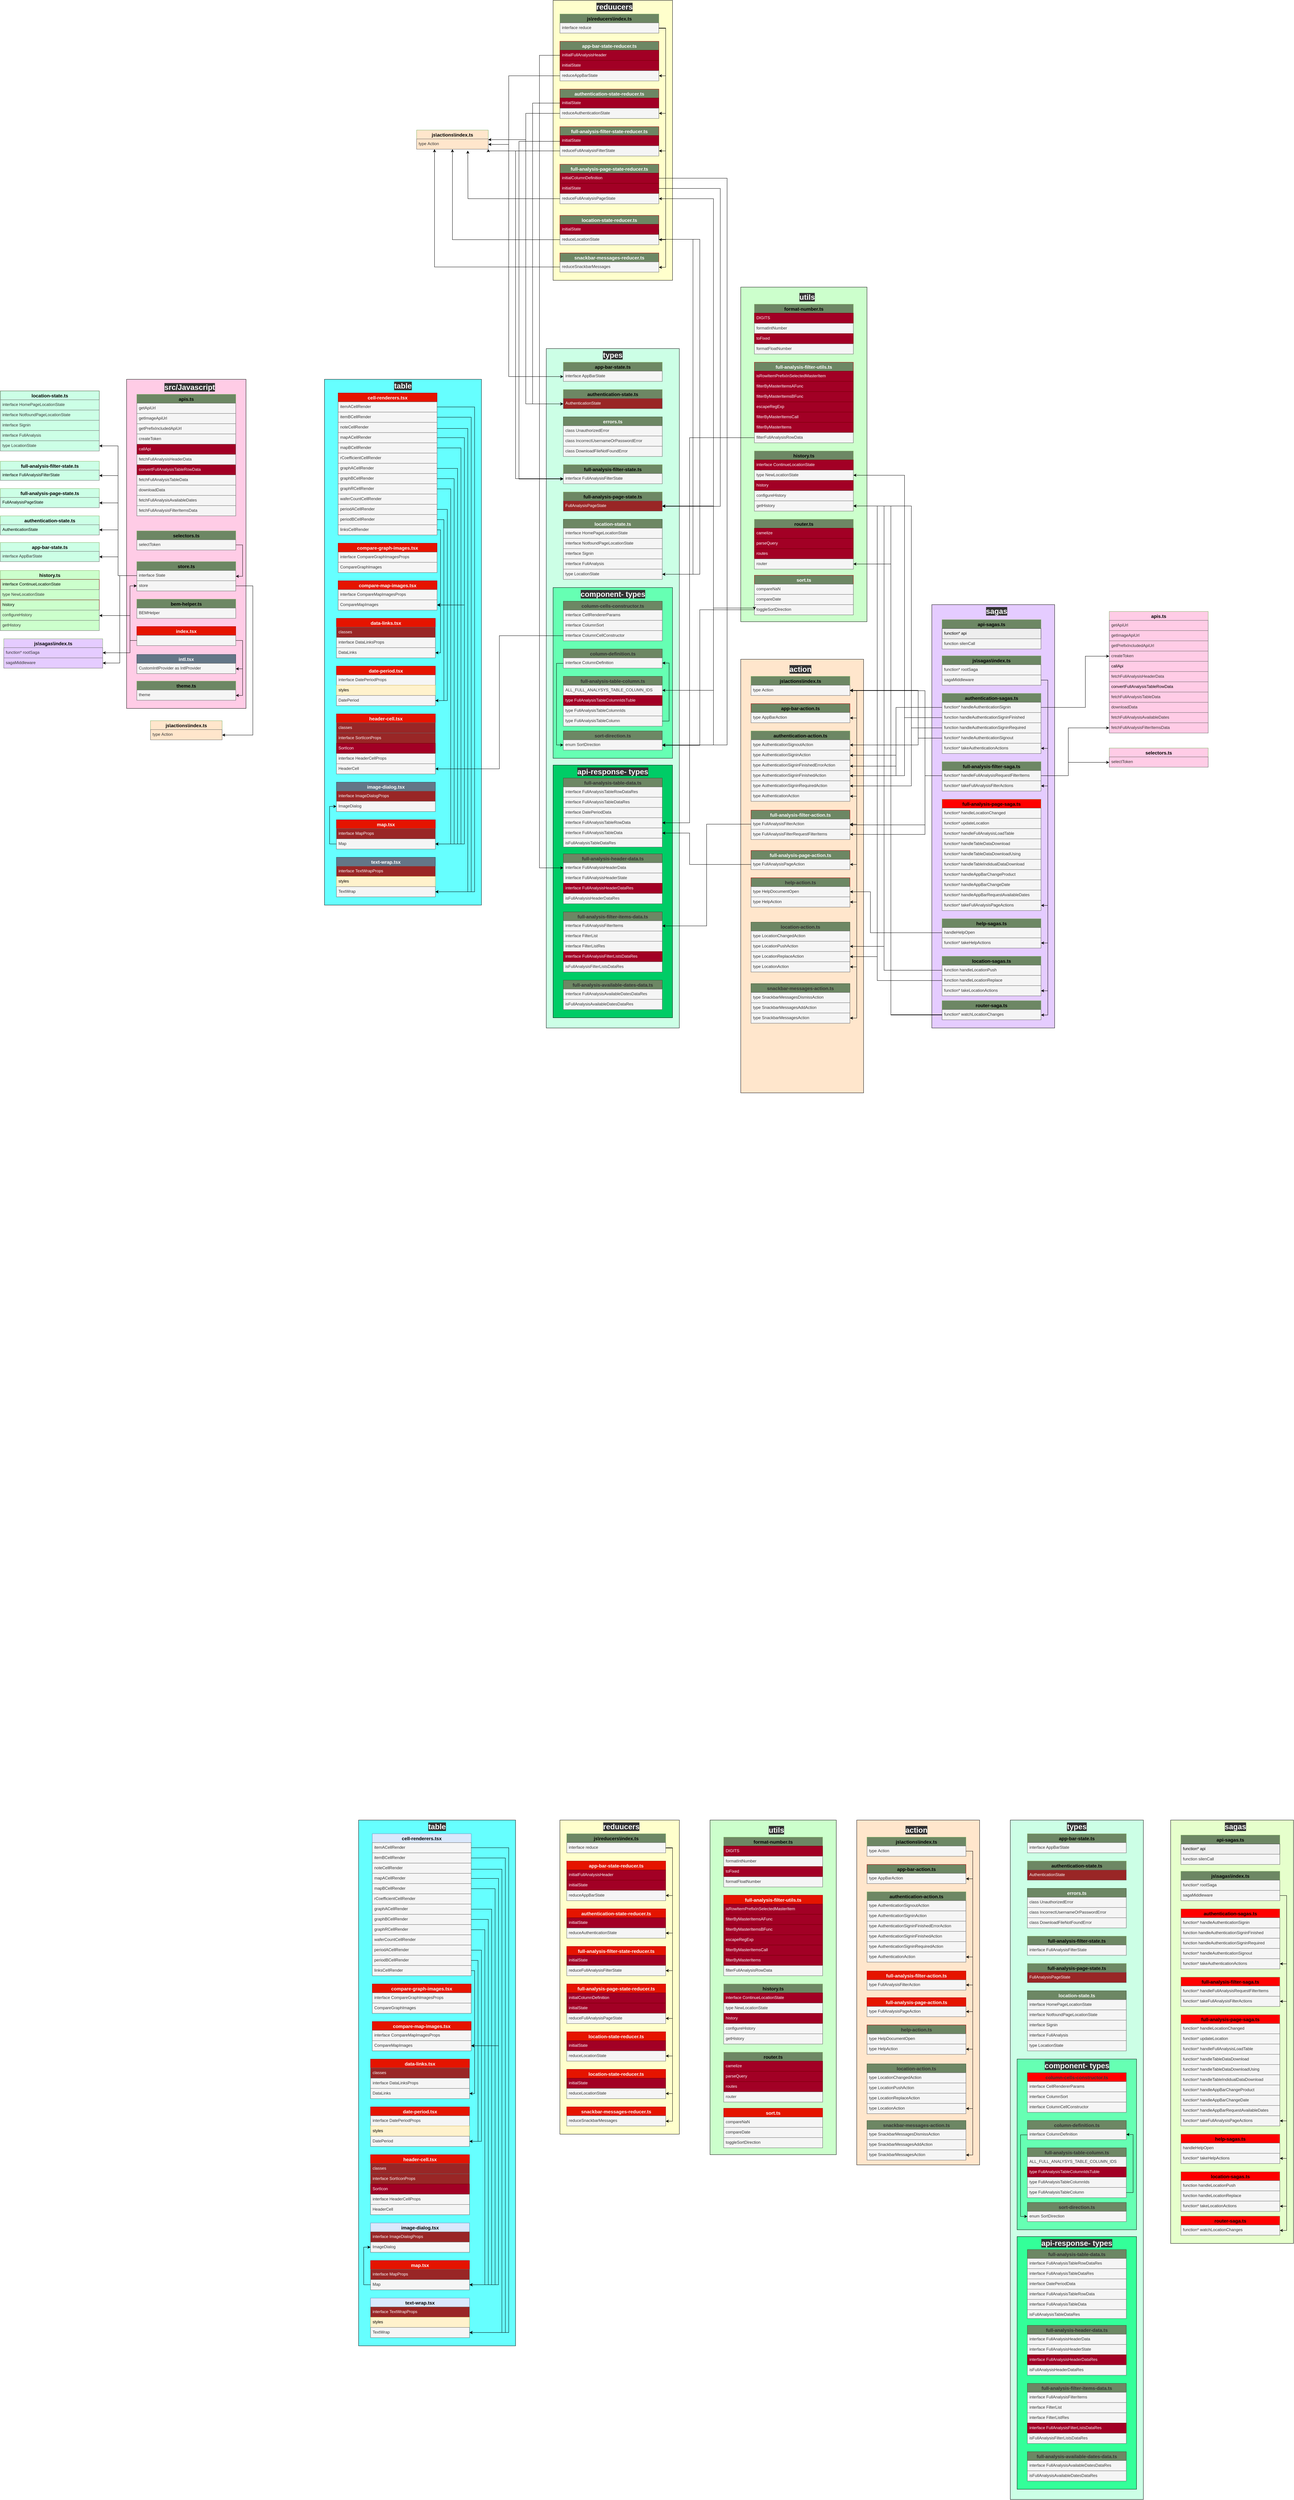 <mxfile version="14.9.4" type="github">
  <diagram id="Med1tqVdzimASmjtgsYA" name="Page-1">
    <mxGraphModel dx="3731" dy="5489" grid="1" gridSize="10" guides="1" tooltips="1" connect="1" arrows="1" fold="1" page="1" pageScale="1" pageWidth="850" pageHeight="1100" math="0" shadow="0">
      <root>
        <mxCell id="0" />
        <mxCell id="1" parent="0" />
        <mxCell id="hgW9Tcu6ejN2OzVxIhdr-302" value="" style="group" vertex="1" connectable="0" parent="1">
          <mxGeometry x="1410" y="640" width="690" height="920" as="geometry" />
        </mxCell>
        <mxCell id="hgW9Tcu6ejN2OzVxIhdr-348" value="" style="group" vertex="1" connectable="0" parent="hgW9Tcu6ejN2OzVxIhdr-302">
          <mxGeometry x="-470" y="460" width="360" height="1010" as="geometry" />
        </mxCell>
        <mxCell id="hgW9Tcu6ejN2OzVxIhdr-301" value="" style="rounded=0;whiteSpace=wrap;html=1;shadow=0;fontSize=22;fontColor=#FCFCFC;gradientColor=none;fillColor=#FFE6CC;" vertex="1" parent="hgW9Tcu6ejN2OzVxIhdr-348">
          <mxGeometry width="360" height="1010" as="geometry" />
        </mxCell>
        <mxCell id="hgW9Tcu6ejN2OzVxIhdr-198" value="authentication-action.ts" style="swimlane;fontStyle=1;childLayout=stackLayout;horizontal=1;startSize=26;horizontalStack=0;resizeParent=1;resizeParentMax=0;resizeLast=0;collapsible=1;marginBottom=0;align=center;fontSize=14;strokeColor=#82b366;fillColor=#6D8764;" vertex="1" parent="hgW9Tcu6ejN2OzVxIhdr-348">
          <mxGeometry x="30" y="210" width="290" height="206" as="geometry">
            <mxRectangle x="-70" y="90" width="120" height="26" as="alternateBounds" />
          </mxGeometry>
        </mxCell>
        <mxCell id="hgW9Tcu6ejN2OzVxIhdr-199" value="type AuthenticationSignoutAction" style="text;strokeColor=#666666;spacingLeft=4;spacingRight=4;overflow=hidden;rotatable=0;points=[[0,0.5],[1,0.5]];portConstraint=eastwest;fontSize=12;fillColor=#f5f5f5;fontColor=#333333;" vertex="1" parent="hgW9Tcu6ejN2OzVxIhdr-198">
          <mxGeometry y="26" width="290" height="30" as="geometry" />
        </mxCell>
        <mxCell id="hgW9Tcu6ejN2OzVxIhdr-200" value="type AuthenticationSigninAction" style="text;strokeColor=#666666;spacingLeft=4;spacingRight=4;overflow=hidden;rotatable=0;points=[[0,0.5],[1,0.5]];portConstraint=eastwest;fontSize=12;fillColor=#f5f5f5;fontColor=#333333;" vertex="1" parent="hgW9Tcu6ejN2OzVxIhdr-198">
          <mxGeometry y="56" width="290" height="30" as="geometry" />
        </mxCell>
        <mxCell id="hgW9Tcu6ejN2OzVxIhdr-201" value="type AuthenticationSigninFinishedErrorAction" style="text;strokeColor=#666666;spacingLeft=4;spacingRight=4;overflow=hidden;rotatable=0;points=[[0,0.5],[1,0.5]];portConstraint=eastwest;fontSize=12;fillColor=#f5f5f5;fontColor=#333333;" vertex="1" parent="hgW9Tcu6ejN2OzVxIhdr-198">
          <mxGeometry y="86" width="290" height="30" as="geometry" />
        </mxCell>
        <mxCell id="hgW9Tcu6ejN2OzVxIhdr-202" value="type AuthenticationSigninFinishedAction" style="text;strokeColor=#666666;spacingLeft=4;spacingRight=4;overflow=hidden;rotatable=0;points=[[0,0.5],[1,0.5]];portConstraint=eastwest;fontSize=12;fillColor=#f5f5f5;fontColor=#333333;" vertex="1" parent="hgW9Tcu6ejN2OzVxIhdr-198">
          <mxGeometry y="116" width="290" height="30" as="geometry" />
        </mxCell>
        <mxCell id="hgW9Tcu6ejN2OzVxIhdr-203" value="type AuthenticationSigninRequiredAction" style="text;strokeColor=#666666;spacingLeft=4;spacingRight=4;overflow=hidden;rotatable=0;points=[[0,0.5],[1,0.5]];portConstraint=eastwest;fontSize=12;fillColor=#f5f5f5;fontColor=#333333;" vertex="1" parent="hgW9Tcu6ejN2OzVxIhdr-198">
          <mxGeometry y="146" width="290" height="30" as="geometry" />
        </mxCell>
        <mxCell id="hgW9Tcu6ejN2OzVxIhdr-204" value="type AuthenticationAction" style="text;strokeColor=#666666;spacingLeft=4;spacingRight=4;overflow=hidden;rotatable=0;points=[[0,0.5],[1,0.5]];portConstraint=eastwest;fontSize=12;fillColor=#f5f5f5;fontColor=#333333;" vertex="1" parent="hgW9Tcu6ejN2OzVxIhdr-198">
          <mxGeometry y="176" width="290" height="30" as="geometry" />
        </mxCell>
        <mxCell id="hgW9Tcu6ejN2OzVxIhdr-237" value="app-bar-action.ts" style="swimlane;fontStyle=1;childLayout=stackLayout;horizontal=1;startSize=26;horizontalStack=0;resizeParent=1;resizeParentMax=0;resizeLast=0;collapsible=1;marginBottom=0;align=center;fontSize=14;strokeColor=#B20000;fillColor=#6D8764;" vertex="1" parent="hgW9Tcu6ejN2OzVxIhdr-348">
          <mxGeometry x="30" y="130" width="290" height="56" as="geometry">
            <mxRectangle x="-70" y="90" width="120" height="26" as="alternateBounds" />
          </mxGeometry>
        </mxCell>
        <mxCell id="hgW9Tcu6ejN2OzVxIhdr-238" value="type AppBarAction" style="text;strokeColor=#666666;fillColor=#f5f5f5;spacingLeft=4;spacingRight=4;overflow=hidden;rotatable=0;points=[[0,0.5],[1,0.5]];portConstraint=eastwest;fontSize=12;fontColor=#333333;" vertex="1" parent="hgW9Tcu6ejN2OzVxIhdr-237">
          <mxGeometry y="26" width="290" height="30" as="geometry" />
        </mxCell>
        <mxCell id="hgW9Tcu6ejN2OzVxIhdr-271" value="full-analysis-filter-action.ts" style="swimlane;fontStyle=1;childLayout=stackLayout;horizontal=1;startSize=26;horizontalStack=0;resizeParent=1;resizeParentMax=0;resizeLast=0;collapsible=1;marginBottom=0;align=center;fontSize=14;fillColor=#e51400;strokeColor=#B20000;fontColor=#ffffff;" vertex="1" parent="hgW9Tcu6ejN2OzVxIhdr-348">
          <mxGeometry x="30" y="442" width="290" height="56" as="geometry">
            <mxRectangle x="-70" y="90" width="120" height="26" as="alternateBounds" />
          </mxGeometry>
        </mxCell>
        <mxCell id="hgW9Tcu6ejN2OzVxIhdr-272" value="type FullAnalysisFilterAction" style="text;strokeColor=#666666;fillColor=#f5f5f5;spacingLeft=4;spacingRight=4;overflow=hidden;rotatable=0;points=[[0,0.5],[1,0.5]];portConstraint=eastwest;fontSize=12;fontColor=#333333;" vertex="1" parent="hgW9Tcu6ejN2OzVxIhdr-271">
          <mxGeometry y="26" width="290" height="30" as="geometry" />
        </mxCell>
        <mxCell id="hgW9Tcu6ejN2OzVxIhdr-273" value="full-analysis-page-action.ts" style="swimlane;fontStyle=1;childLayout=stackLayout;horizontal=1;startSize=26;horizontalStack=0;resizeParent=1;resizeParentMax=0;resizeLast=0;collapsible=1;marginBottom=0;align=center;fontSize=14;fillColor=#e51400;strokeColor=#B20000;fontColor=#ffffff;" vertex="1" parent="hgW9Tcu6ejN2OzVxIhdr-348">
          <mxGeometry x="30" y="520" width="290" height="56" as="geometry">
            <mxRectangle x="-70" y="90" width="120" height="26" as="alternateBounds" />
          </mxGeometry>
        </mxCell>
        <mxCell id="hgW9Tcu6ejN2OzVxIhdr-274" value="type FullAnalysisPageAction" style="text;strokeColor=#666666;fillColor=#f5f5f5;spacingLeft=4;spacingRight=4;overflow=hidden;rotatable=0;points=[[0,0.5],[1,0.5]];portConstraint=eastwest;fontSize=12;fontColor=#333333;" vertex="1" parent="hgW9Tcu6ejN2OzVxIhdr-273">
          <mxGeometry y="26" width="290" height="30" as="geometry" />
        </mxCell>
        <mxCell id="hgW9Tcu6ejN2OzVxIhdr-275" value="help-action.ts" style="swimlane;fontStyle=1;childLayout=stackLayout;horizontal=1;startSize=26;horizontalStack=0;resizeParent=1;resizeParentMax=0;resizeLast=0;collapsible=1;marginBottom=0;align=center;fontSize=14;strokeColor=#B20000;fillColor=#6D8764;fontColor=#333333;" vertex="1" parent="hgW9Tcu6ejN2OzVxIhdr-348">
          <mxGeometry x="30" y="600" width="290" height="86" as="geometry">
            <mxRectangle x="-70" y="90" width="120" height="26" as="alternateBounds" />
          </mxGeometry>
        </mxCell>
        <mxCell id="hgW9Tcu6ejN2OzVxIhdr-276" value="type HelpDocumentOpen" style="text;strokeColor=#666666;fillColor=#f5f5f5;spacingLeft=4;spacingRight=4;overflow=hidden;rotatable=0;points=[[0,0.5],[1,0.5]];portConstraint=eastwest;fontSize=12;fontColor=#333333;" vertex="1" parent="hgW9Tcu6ejN2OzVxIhdr-275">
          <mxGeometry y="26" width="290" height="30" as="geometry" />
        </mxCell>
        <mxCell id="hgW9Tcu6ejN2OzVxIhdr-277" value="type HelpAction" style="text;strokeColor=#666666;fillColor=#f5f5f5;spacingLeft=4;spacingRight=4;overflow=hidden;rotatable=0;points=[[0,0.5],[1,0.5]];portConstraint=eastwest;fontSize=12;fontColor=#333333;" vertex="1" parent="hgW9Tcu6ejN2OzVxIhdr-275">
          <mxGeometry y="56" width="290" height="30" as="geometry" />
        </mxCell>
        <mxCell id="hgW9Tcu6ejN2OzVxIhdr-278" value="location-action.ts" style="swimlane;fontStyle=1;childLayout=stackLayout;horizontal=1;startSize=26;horizontalStack=0;resizeParent=1;resizeParentMax=0;resizeLast=0;collapsible=1;marginBottom=0;align=center;fontSize=14;fillColor=#6d8764;strokeColor=#3A5431;fontColor=#333333;" vertex="1" parent="hgW9Tcu6ejN2OzVxIhdr-348">
          <mxGeometry x="30" y="714" width="290" height="146" as="geometry">
            <mxRectangle x="-70" y="90" width="120" height="26" as="alternateBounds" />
          </mxGeometry>
        </mxCell>
        <mxCell id="hgW9Tcu6ejN2OzVxIhdr-279" value="type LocationChangedAction" style="text;strokeColor=#666666;fillColor=#f5f5f5;spacingLeft=4;spacingRight=4;overflow=hidden;rotatable=0;points=[[0,0.5],[1,0.5]];portConstraint=eastwest;fontSize=12;fontColor=#333333;" vertex="1" parent="hgW9Tcu6ejN2OzVxIhdr-278">
          <mxGeometry y="26" width="290" height="30" as="geometry" />
        </mxCell>
        <mxCell id="hgW9Tcu6ejN2OzVxIhdr-280" value="type LocationPushAction" style="text;strokeColor=#666666;fillColor=#f5f5f5;spacingLeft=4;spacingRight=4;overflow=hidden;rotatable=0;points=[[0,0.5],[1,0.5]];portConstraint=eastwest;fontSize=12;fontColor=#333333;" vertex="1" parent="hgW9Tcu6ejN2OzVxIhdr-278">
          <mxGeometry y="56" width="290" height="30" as="geometry" />
        </mxCell>
        <mxCell id="hgW9Tcu6ejN2OzVxIhdr-281" value="type LocationReplaceAction" style="text;strokeColor=#666666;fillColor=#f5f5f5;spacingLeft=4;spacingRight=4;overflow=hidden;rotatable=0;points=[[0,0.5],[1,0.5]];portConstraint=eastwest;fontSize=12;fontColor=#333333;" vertex="1" parent="hgW9Tcu6ejN2OzVxIhdr-278">
          <mxGeometry y="86" width="290" height="30" as="geometry" />
        </mxCell>
        <mxCell id="hgW9Tcu6ejN2OzVxIhdr-282" value="type LocationAction" style="text;strokeColor=#666666;fillColor=#f5f5f5;spacingLeft=4;spacingRight=4;overflow=hidden;rotatable=0;points=[[0,0.5],[1,0.5]];portConstraint=eastwest;fontSize=12;fontColor=#333333;" vertex="1" parent="hgW9Tcu6ejN2OzVxIhdr-278">
          <mxGeometry y="116" width="290" height="30" as="geometry" />
        </mxCell>
        <mxCell id="hgW9Tcu6ejN2OzVxIhdr-283" value="snackbar-messages-action.ts" style="swimlane;fontStyle=1;childLayout=stackLayout;horizontal=1;startSize=26;horizontalStack=0;resizeParent=1;resizeParentMax=0;resizeLast=0;collapsible=1;marginBottom=0;align=center;fontSize=14;fillColor=#6d8764;strokeColor=#3A5431;fontColor=#333333;" vertex="1" parent="hgW9Tcu6ejN2OzVxIhdr-348">
          <mxGeometry x="30" y="880" width="290" height="116" as="geometry">
            <mxRectangle x="-70" y="90" width="120" height="26" as="alternateBounds" />
          </mxGeometry>
        </mxCell>
        <mxCell id="hgW9Tcu6ejN2OzVxIhdr-284" value="type SnackbarMessagesDismissAction" style="text;strokeColor=#666666;fillColor=#f5f5f5;spacingLeft=4;spacingRight=4;overflow=hidden;rotatable=0;points=[[0,0.5],[1,0.5]];portConstraint=eastwest;fontSize=12;fontColor=#333333;" vertex="1" parent="hgW9Tcu6ejN2OzVxIhdr-283">
          <mxGeometry y="26" width="290" height="30" as="geometry" />
        </mxCell>
        <mxCell id="hgW9Tcu6ejN2OzVxIhdr-285" value="type SnackbarMessagesAddAction" style="text;strokeColor=#666666;fillColor=#f5f5f5;spacingLeft=4;spacingRight=4;overflow=hidden;rotatable=0;points=[[0,0.5],[1,0.5]];portConstraint=eastwest;fontSize=12;fontColor=#333333;" vertex="1" parent="hgW9Tcu6ejN2OzVxIhdr-283">
          <mxGeometry y="56" width="290" height="30" as="geometry" />
        </mxCell>
        <mxCell id="hgW9Tcu6ejN2OzVxIhdr-286" value="type SnackbarMessagesAction" style="text;strokeColor=#666666;fillColor=#f5f5f5;spacingLeft=4;spacingRight=4;overflow=hidden;rotatable=0;points=[[0,0.5],[1,0.5]];portConstraint=eastwest;fontSize=12;fontColor=#333333;" vertex="1" parent="hgW9Tcu6ejN2OzVxIhdr-283">
          <mxGeometry y="86" width="290" height="30" as="geometry" />
        </mxCell>
        <mxCell id="hgW9Tcu6ejN2OzVxIhdr-334" value="js\actions\index.ts" style="swimlane;fontStyle=1;childLayout=stackLayout;horizontal=1;startSize=26;horizontalStack=0;resizeParent=1;resizeParentMax=0;resizeLast=0;collapsible=1;marginBottom=0;align=center;fontSize=14;strokeColor=#82b366;fillColor=#6D8764;" vertex="1" parent="hgW9Tcu6ejN2OzVxIhdr-348">
          <mxGeometry x="30" y="50" width="290" height="56" as="geometry">
            <mxRectangle x="-70" y="90" width="120" height="26" as="alternateBounds" />
          </mxGeometry>
        </mxCell>
        <mxCell id="hgW9Tcu6ejN2OzVxIhdr-335" value="type Action" style="text;strokeColor=#666666;spacingLeft=4;spacingRight=4;overflow=hidden;rotatable=0;points=[[0,0.5],[1,0.5]];portConstraint=eastwest;fontSize=12;fillColor=#f5f5f5;fontColor=#333333;" vertex="1" parent="hgW9Tcu6ejN2OzVxIhdr-334">
          <mxGeometry y="26" width="290" height="30" as="geometry" />
        </mxCell>
        <mxCell id="hgW9Tcu6ejN2OzVxIhdr-48" value="&lt;span style=&quot;background-color: rgb(51 , 51 , 51)&quot;&gt;action&lt;/span&gt;" style="text;html=1;strokeColor=none;fillColor=none;align=center;verticalAlign=middle;whiteSpace=wrap;rounded=0;shadow=0;fontColor=#FCFCFC;fontStyle=1;fontSize=22;" vertex="1" parent="hgW9Tcu6ejN2OzVxIhdr-348">
          <mxGeometry x="125" y="20" width="100" height="20" as="geometry" />
        </mxCell>
        <mxCell id="hgW9Tcu6ejN2OzVxIhdr-336" style="edgeStyle=orthogonalEdgeStyle;rounded=0;orthogonalLoop=1;jettySize=auto;html=1;exitX=1;exitY=0.5;exitDx=0;exitDy=0;entryX=1;entryY=0.75;entryDx=0;entryDy=0;fontSize=22;fontColor=#FCFCFC;" edge="1" parent="hgW9Tcu6ejN2OzVxIhdr-348" source="hgW9Tcu6ejN2OzVxIhdr-335" target="hgW9Tcu6ejN2OzVxIhdr-237">
          <mxGeometry relative="1" as="geometry" />
        </mxCell>
        <mxCell id="hgW9Tcu6ejN2OzVxIhdr-337" style="edgeStyle=orthogonalEdgeStyle;rounded=0;orthogonalLoop=1;jettySize=auto;html=1;exitX=1;exitY=0.5;exitDx=0;exitDy=0;entryX=1;entryY=0.5;entryDx=0;entryDy=0;fontSize=22;fontColor=#FCFCFC;" edge="1" parent="hgW9Tcu6ejN2OzVxIhdr-348" source="hgW9Tcu6ejN2OzVxIhdr-335" target="hgW9Tcu6ejN2OzVxIhdr-204">
          <mxGeometry relative="1" as="geometry" />
        </mxCell>
        <mxCell id="hgW9Tcu6ejN2OzVxIhdr-338" style="edgeStyle=orthogonalEdgeStyle;rounded=0;orthogonalLoop=1;jettySize=auto;html=1;exitX=1;exitY=0.5;exitDx=0;exitDy=0;entryX=1;entryY=0.5;entryDx=0;entryDy=0;fontSize=22;fontColor=#FCFCFC;" edge="1" parent="hgW9Tcu6ejN2OzVxIhdr-348" source="hgW9Tcu6ejN2OzVxIhdr-335" target="hgW9Tcu6ejN2OzVxIhdr-272">
          <mxGeometry relative="1" as="geometry" />
        </mxCell>
        <mxCell id="hgW9Tcu6ejN2OzVxIhdr-339" style="edgeStyle=orthogonalEdgeStyle;rounded=0;orthogonalLoop=1;jettySize=auto;html=1;exitX=1;exitY=0.5;exitDx=0;exitDy=0;fontSize=22;fontColor=#FCFCFC;" edge="1" parent="hgW9Tcu6ejN2OzVxIhdr-348" source="hgW9Tcu6ejN2OzVxIhdr-335" target="hgW9Tcu6ejN2OzVxIhdr-274">
          <mxGeometry relative="1" as="geometry" />
        </mxCell>
        <mxCell id="hgW9Tcu6ejN2OzVxIhdr-340" style="edgeStyle=orthogonalEdgeStyle;rounded=0;orthogonalLoop=1;jettySize=auto;html=1;exitX=1;exitY=0.5;exitDx=0;exitDy=0;fontSize=22;fontColor=#FCFCFC;" edge="1" parent="hgW9Tcu6ejN2OzVxIhdr-348" source="hgW9Tcu6ejN2OzVxIhdr-335" target="hgW9Tcu6ejN2OzVxIhdr-277">
          <mxGeometry relative="1" as="geometry" />
        </mxCell>
        <mxCell id="hgW9Tcu6ejN2OzVxIhdr-341" style="edgeStyle=orthogonalEdgeStyle;rounded=0;orthogonalLoop=1;jettySize=auto;html=1;exitX=1;exitY=0.5;exitDx=0;exitDy=0;entryX=1;entryY=0.5;entryDx=0;entryDy=0;fontSize=22;fontColor=#FCFCFC;" edge="1" parent="hgW9Tcu6ejN2OzVxIhdr-348" source="hgW9Tcu6ejN2OzVxIhdr-335" target="hgW9Tcu6ejN2OzVxIhdr-282">
          <mxGeometry relative="1" as="geometry" />
        </mxCell>
        <mxCell id="hgW9Tcu6ejN2OzVxIhdr-342" style="edgeStyle=orthogonalEdgeStyle;rounded=0;orthogonalLoop=1;jettySize=auto;html=1;exitX=1;exitY=0.5;exitDx=0;exitDy=0;entryX=1;entryY=0.5;entryDx=0;entryDy=0;fontSize=22;fontColor=#FCFCFC;" edge="1" parent="hgW9Tcu6ejN2OzVxIhdr-348" source="hgW9Tcu6ejN2OzVxIhdr-335" target="hgW9Tcu6ejN2OzVxIhdr-286">
          <mxGeometry relative="1" as="geometry" />
        </mxCell>
        <mxCell id="hgW9Tcu6ejN2OzVxIhdr-333" value="" style="group" vertex="1" connectable="0" parent="1">
          <mxGeometry x="480" y="1100" width="450" height="980" as="geometry" />
        </mxCell>
        <mxCell id="hgW9Tcu6ejN2OzVxIhdr-331" value="" style="rounded=0;whiteSpace=wrap;html=1;shadow=0;fontSize=22;fontColor=#FCFCFC;gradientColor=none;fillColor=#CCFFCC;" vertex="1" parent="hgW9Tcu6ejN2OzVxIhdr-333">
          <mxGeometry x="30" width="370" height="980" as="geometry" />
        </mxCell>
        <mxCell id="hgW9Tcu6ejN2OzVxIhdr-303" value="format-number.ts" style="swimlane;fontStyle=1;childLayout=stackLayout;horizontal=1;startSize=26;horizontalStack=0;resizeParent=1;resizeParentMax=0;resizeLast=0;collapsible=1;marginBottom=0;align=center;fontSize=14;strokeColor=#82b366;fillColor=#6D8764;" vertex="1" parent="hgW9Tcu6ejN2OzVxIhdr-333">
          <mxGeometry x="70" y="50" width="290" height="146" as="geometry">
            <mxRectangle x="-70" y="90" width="120" height="26" as="alternateBounds" />
          </mxGeometry>
        </mxCell>
        <mxCell id="hgW9Tcu6ejN2OzVxIhdr-304" value="DIGITS" style="text;strokeColor=#6F0000;spacingLeft=4;spacingRight=4;overflow=hidden;rotatable=0;points=[[0,0.5],[1,0.5]];portConstraint=eastwest;fontSize=12;fillColor=#a20025;fontColor=#ffffff;" vertex="1" parent="hgW9Tcu6ejN2OzVxIhdr-303">
          <mxGeometry y="26" width="290" height="30" as="geometry" />
        </mxCell>
        <mxCell id="hgW9Tcu6ejN2OzVxIhdr-305" value="formatIntNumber" style="text;strokeColor=#666666;spacingLeft=4;spacingRight=4;overflow=hidden;rotatable=0;points=[[0,0.5],[1,0.5]];portConstraint=eastwest;fontSize=12;fillColor=#f5f5f5;fontColor=#333333;" vertex="1" parent="hgW9Tcu6ejN2OzVxIhdr-303">
          <mxGeometry y="56" width="290" height="30" as="geometry" />
        </mxCell>
        <mxCell id="hgW9Tcu6ejN2OzVxIhdr-306" value="toFixed" style="text;strokeColor=#6F0000;spacingLeft=4;spacingRight=4;overflow=hidden;rotatable=0;points=[[0,0.5],[1,0.5]];portConstraint=eastwest;fontSize=12;fillColor=#a20025;fontColor=#ffffff;" vertex="1" parent="hgW9Tcu6ejN2OzVxIhdr-303">
          <mxGeometry y="86" width="290" height="30" as="geometry" />
        </mxCell>
        <mxCell id="hgW9Tcu6ejN2OzVxIhdr-307" value="formatFloatNumber" style="text;strokeColor=#666666;spacingLeft=4;spacingRight=4;overflow=hidden;rotatable=0;points=[[0,0.5],[1,0.5]];portConstraint=eastwest;fontSize=12;fillColor=#f5f5f5;fontColor=#333333;" vertex="1" parent="hgW9Tcu6ejN2OzVxIhdr-303">
          <mxGeometry y="116" width="290" height="30" as="geometry" />
        </mxCell>
        <mxCell id="hgW9Tcu6ejN2OzVxIhdr-308" value="full-analysis-filter-utils.ts" style="swimlane;fontStyle=1;childLayout=stackLayout;horizontal=1;startSize=26;horizontalStack=0;resizeParent=1;resizeParentMax=0;resizeLast=0;collapsible=1;marginBottom=0;align=center;fontSize=14;strokeColor=#B20000;fillColor=#e51400;fontColor=#ffffff;" vertex="1" parent="hgW9Tcu6ejN2OzVxIhdr-333">
          <mxGeometry x="70" y="220" width="290" height="236" as="geometry">
            <mxRectangle x="-70" y="90" width="120" height="26" as="alternateBounds" />
          </mxGeometry>
        </mxCell>
        <mxCell id="hgW9Tcu6ejN2OzVxIhdr-309" value="isRowItemPrefixInSelectedMasterItem" style="text;strokeColor=#6F0000;spacingLeft=4;spacingRight=4;overflow=hidden;rotatable=0;points=[[0,0.5],[1,0.5]];portConstraint=eastwest;fontSize=12;fillColor=#a20025;fontColor=#ffffff;" vertex="1" parent="hgW9Tcu6ejN2OzVxIhdr-308">
          <mxGeometry y="26" width="290" height="30" as="geometry" />
        </mxCell>
        <mxCell id="hgW9Tcu6ejN2OzVxIhdr-310" value="filterByMasterItemsAFunc" style="text;strokeColor=#6F0000;spacingLeft=4;spacingRight=4;overflow=hidden;rotatable=0;points=[[0,0.5],[1,0.5]];portConstraint=eastwest;fontSize=12;fillColor=#a20025;fontColor=#ffffff;" vertex="1" parent="hgW9Tcu6ejN2OzVxIhdr-308">
          <mxGeometry y="56" width="290" height="30" as="geometry" />
        </mxCell>
        <mxCell id="hgW9Tcu6ejN2OzVxIhdr-311" value="filterByMasterItemsBFunc" style="text;strokeColor=#6F0000;spacingLeft=4;spacingRight=4;overflow=hidden;rotatable=0;points=[[0,0.5],[1,0.5]];portConstraint=eastwest;fontSize=12;fillColor=#a20025;fontColor=#ffffff;" vertex="1" parent="hgW9Tcu6ejN2OzVxIhdr-308">
          <mxGeometry y="86" width="290" height="30" as="geometry" />
        </mxCell>
        <mxCell id="hgW9Tcu6ejN2OzVxIhdr-312" value="escapeRegExp" style="text;strokeColor=#6F0000;spacingLeft=4;spacingRight=4;overflow=hidden;rotatable=0;points=[[0,0.5],[1,0.5]];portConstraint=eastwest;fontSize=12;fillColor=#a20025;fontColor=#ffffff;" vertex="1" parent="hgW9Tcu6ejN2OzVxIhdr-308">
          <mxGeometry y="116" width="290" height="30" as="geometry" />
        </mxCell>
        <mxCell id="hgW9Tcu6ejN2OzVxIhdr-313" value="filterByMasterItemsCall" style="text;strokeColor=#6F0000;spacingLeft=4;spacingRight=4;overflow=hidden;rotatable=0;points=[[0,0.5],[1,0.5]];portConstraint=eastwest;fontSize=12;fillColor=#a20025;fontColor=#ffffff;" vertex="1" parent="hgW9Tcu6ejN2OzVxIhdr-308">
          <mxGeometry y="146" width="290" height="30" as="geometry" />
        </mxCell>
        <mxCell id="hgW9Tcu6ejN2OzVxIhdr-314" value="filterByMasterItems" style="text;strokeColor=#6F0000;spacingLeft=4;spacingRight=4;overflow=hidden;rotatable=0;points=[[0,0.5],[1,0.5]];portConstraint=eastwest;fontSize=12;fillColor=#a20025;fontColor=#ffffff;" vertex="1" parent="hgW9Tcu6ejN2OzVxIhdr-308">
          <mxGeometry y="176" width="290" height="30" as="geometry" />
        </mxCell>
        <mxCell id="hgW9Tcu6ejN2OzVxIhdr-315" value="filterFullAnalysisRowData" style="text;strokeColor=#666666;spacingLeft=4;spacingRight=4;overflow=hidden;rotatable=0;points=[[0,0.5],[1,0.5]];portConstraint=eastwest;fontSize=12;fillColor=#f5f5f5;fontColor=#333333;" vertex="1" parent="hgW9Tcu6ejN2OzVxIhdr-308">
          <mxGeometry y="206" width="290" height="30" as="geometry" />
        </mxCell>
        <mxCell id="hgW9Tcu6ejN2OzVxIhdr-316" value="history.ts" style="swimlane;fontStyle=1;childLayout=stackLayout;horizontal=1;startSize=26;horizontalStack=0;resizeParent=1;resizeParentMax=0;resizeLast=0;collapsible=1;marginBottom=0;align=center;fontSize=14;strokeColor=#82b366;fillColor=#6D8764;" vertex="1" parent="hgW9Tcu6ejN2OzVxIhdr-333">
          <mxGeometry x="70" y="480" width="290" height="176" as="geometry">
            <mxRectangle x="-70" y="90" width="120" height="26" as="alternateBounds" />
          </mxGeometry>
        </mxCell>
        <mxCell id="hgW9Tcu6ejN2OzVxIhdr-317" value="interface ContinueLocationState" style="text;strokeColor=#6F0000;spacingLeft=4;spacingRight=4;overflow=hidden;rotatable=0;points=[[0,0.5],[1,0.5]];portConstraint=eastwest;fontSize=12;fillColor=#a20025;fontColor=#ffffff;" vertex="1" parent="hgW9Tcu6ejN2OzVxIhdr-316">
          <mxGeometry y="26" width="290" height="30" as="geometry" />
        </mxCell>
        <mxCell id="hgW9Tcu6ejN2OzVxIhdr-318" value="type NewLocationState" style="text;strokeColor=#666666;spacingLeft=4;spacingRight=4;overflow=hidden;rotatable=0;points=[[0,0.5],[1,0.5]];portConstraint=eastwest;fontSize=12;fillColor=#f5f5f5;fontColor=#333333;" vertex="1" parent="hgW9Tcu6ejN2OzVxIhdr-316">
          <mxGeometry y="56" width="290" height="30" as="geometry" />
        </mxCell>
        <mxCell id="hgW9Tcu6ejN2OzVxIhdr-319" value="history" style="text;strokeColor=#6F0000;spacingLeft=4;spacingRight=4;overflow=hidden;rotatable=0;points=[[0,0.5],[1,0.5]];portConstraint=eastwest;fontSize=12;fillColor=#a20025;fontColor=#ffffff;" vertex="1" parent="hgW9Tcu6ejN2OzVxIhdr-316">
          <mxGeometry y="86" width="290" height="30" as="geometry" />
        </mxCell>
        <mxCell id="hgW9Tcu6ejN2OzVxIhdr-320" value="configureHistory" style="text;strokeColor=#666666;spacingLeft=4;spacingRight=4;overflow=hidden;rotatable=0;points=[[0,0.5],[1,0.5]];portConstraint=eastwest;fontSize=12;fillColor=#f5f5f5;fontColor=#333333;" vertex="1" parent="hgW9Tcu6ejN2OzVxIhdr-316">
          <mxGeometry y="116" width="290" height="30" as="geometry" />
        </mxCell>
        <mxCell id="hgW9Tcu6ejN2OzVxIhdr-321" value="getHistory" style="text;strokeColor=#666666;spacingLeft=4;spacingRight=4;overflow=hidden;rotatable=0;points=[[0,0.5],[1,0.5]];portConstraint=eastwest;fontSize=12;fillColor=#f5f5f5;fontColor=#333333;" vertex="1" parent="hgW9Tcu6ejN2OzVxIhdr-316">
          <mxGeometry y="146" width="290" height="30" as="geometry" />
        </mxCell>
        <mxCell id="hgW9Tcu6ejN2OzVxIhdr-322" value="router.ts" style="swimlane;fontStyle=1;childLayout=stackLayout;horizontal=1;startSize=26;horizontalStack=0;resizeParent=1;resizeParentMax=0;resizeLast=0;collapsible=1;marginBottom=0;align=center;fontSize=14;strokeColor=#82b366;fillColor=#6D8764;" vertex="1" parent="hgW9Tcu6ejN2OzVxIhdr-333">
          <mxGeometry x="70" y="680" width="290" height="146" as="geometry">
            <mxRectangle x="-70" y="90" width="120" height="26" as="alternateBounds" />
          </mxGeometry>
        </mxCell>
        <mxCell id="hgW9Tcu6ejN2OzVxIhdr-323" value="camelize" style="text;strokeColor=#6F0000;spacingLeft=4;spacingRight=4;overflow=hidden;rotatable=0;points=[[0,0.5],[1,0.5]];portConstraint=eastwest;fontSize=12;fillColor=#a20025;fontColor=#ffffff;" vertex="1" parent="hgW9Tcu6ejN2OzVxIhdr-322">
          <mxGeometry y="26" width="290" height="30" as="geometry" />
        </mxCell>
        <mxCell id="hgW9Tcu6ejN2OzVxIhdr-324" value="parseQuery" style="text;strokeColor=#6F0000;spacingLeft=4;spacingRight=4;overflow=hidden;rotatable=0;points=[[0,0.5],[1,0.5]];portConstraint=eastwest;fontSize=12;fillColor=#a20025;fontColor=#ffffff;" vertex="1" parent="hgW9Tcu6ejN2OzVxIhdr-322">
          <mxGeometry y="56" width="290" height="30" as="geometry" />
        </mxCell>
        <mxCell id="hgW9Tcu6ejN2OzVxIhdr-325" value="routes" style="text;strokeColor=#6F0000;spacingLeft=4;spacingRight=4;overflow=hidden;rotatable=0;points=[[0,0.5],[1,0.5]];portConstraint=eastwest;fontSize=12;fillColor=#a20025;fontColor=#ffffff;" vertex="1" parent="hgW9Tcu6ejN2OzVxIhdr-322">
          <mxGeometry y="86" width="290" height="30" as="geometry" />
        </mxCell>
        <mxCell id="hgW9Tcu6ejN2OzVxIhdr-326" value="router" style="text;strokeColor=#666666;spacingLeft=4;spacingRight=4;overflow=hidden;rotatable=0;points=[[0,0.5],[1,0.5]];portConstraint=eastwest;fontSize=12;fillColor=#f5f5f5;fontColor=#333333;" vertex="1" parent="hgW9Tcu6ejN2OzVxIhdr-322">
          <mxGeometry y="116" width="290" height="30" as="geometry" />
        </mxCell>
        <mxCell id="hgW9Tcu6ejN2OzVxIhdr-327" value="sort.ts" style="swimlane;fontStyle=1;childLayout=stackLayout;horizontal=1;startSize=26;horizontalStack=0;resizeParent=1;resizeParentMax=0;resizeLast=0;collapsible=1;marginBottom=0;align=center;fontSize=14;strokeColor=#B20000;fillColor=#e51400;fontColor=#ffffff;" vertex="1" parent="hgW9Tcu6ejN2OzVxIhdr-333">
          <mxGeometry x="70" y="844" width="290" height="116" as="geometry">
            <mxRectangle x="-70" y="90" width="120" height="26" as="alternateBounds" />
          </mxGeometry>
        </mxCell>
        <mxCell id="hgW9Tcu6ejN2OzVxIhdr-328" value="compareNaN" style="text;strokeColor=#666666;spacingLeft=4;spacingRight=4;overflow=hidden;rotatable=0;points=[[0,0.5],[1,0.5]];portConstraint=eastwest;fontSize=12;fillColor=#f5f5f5;fontColor=#333333;" vertex="1" parent="hgW9Tcu6ejN2OzVxIhdr-327">
          <mxGeometry y="26" width="290" height="30" as="geometry" />
        </mxCell>
        <mxCell id="hgW9Tcu6ejN2OzVxIhdr-329" value="compareDate" style="text;strokeColor=#666666;spacingLeft=4;spacingRight=4;overflow=hidden;rotatable=0;points=[[0,0.5],[1,0.5]];portConstraint=eastwest;fontSize=12;fillColor=#f5f5f5;fontColor=#333333;" vertex="1" parent="hgW9Tcu6ejN2OzVxIhdr-327">
          <mxGeometry y="56" width="290" height="30" as="geometry" />
        </mxCell>
        <mxCell id="hgW9Tcu6ejN2OzVxIhdr-330" value="toggleSortDirection" style="text;strokeColor=#666666;spacingLeft=4;spacingRight=4;overflow=hidden;rotatable=0;points=[[0,0.5],[1,0.5]];portConstraint=eastwest;fontSize=12;fillColor=#f5f5f5;fontColor=#333333;" vertex="1" parent="hgW9Tcu6ejN2OzVxIhdr-327">
          <mxGeometry y="86" width="290" height="30" as="geometry" />
        </mxCell>
        <mxCell id="hgW9Tcu6ejN2OzVxIhdr-332" value="&lt;span style=&quot;color: rgb(252 , 252 , 252) ; font-family: &amp;#34;helvetica&amp;#34; ; font-size: 22px ; font-style: normal ; font-weight: 700 ; letter-spacing: normal ; text-align: center ; text-indent: 0px ; text-transform: none ; word-spacing: 0px ; background-color: rgb(51 , 51 , 51) ; display: inline ; float: none&quot;&gt;utils&lt;/span&gt;" style="text;whiteSpace=wrap;html=1;fontSize=22;fontColor=#FCFCFC;" vertex="1" parent="hgW9Tcu6ejN2OzVxIhdr-333">
          <mxGeometry x="200" y="10" width="90" height="40" as="geometry" />
        </mxCell>
        <mxCell id="hgW9Tcu6ejN2OzVxIhdr-462" value="" style="group" vertex="1" connectable="0" parent="1">
          <mxGeometry x="1390" y="1100" width="390" height="1990" as="geometry" />
        </mxCell>
        <mxCell id="hgW9Tcu6ejN2OzVxIhdr-400" value="" style="rounded=0;whiteSpace=wrap;html=1;shadow=0;fontSize=22;fontColor=#FCFCFC;gradientColor=none;fillColor=#CCFFE6;" vertex="1" parent="hgW9Tcu6ejN2OzVxIhdr-462">
          <mxGeometry width="390" height="1990" as="geometry" />
        </mxCell>
        <mxCell id="hgW9Tcu6ejN2OzVxIhdr-382" value="app-bar-state.ts" style="swimlane;fontStyle=1;childLayout=stackLayout;horizontal=1;startSize=26;horizontalStack=0;resizeParent=1;resizeParentMax=0;resizeLast=0;collapsible=1;marginBottom=0;align=center;fontSize=14;strokeColor=#82b366;fillColor=#6D8764;" vertex="1" parent="hgW9Tcu6ejN2OzVxIhdr-462">
          <mxGeometry x="50" y="40" width="290" height="56" as="geometry">
            <mxRectangle x="-70" y="90" width="120" height="26" as="alternateBounds" />
          </mxGeometry>
        </mxCell>
        <mxCell id="hgW9Tcu6ejN2OzVxIhdr-383" value="interface AppBarState" style="text;strokeColor=#666666;spacingLeft=4;spacingRight=4;overflow=hidden;rotatable=0;points=[[0,0.5],[1,0.5]];portConstraint=eastwest;fontSize=12;fillColor=#f5f5f5;fontColor=#333333;" vertex="1" parent="hgW9Tcu6ejN2OzVxIhdr-382">
          <mxGeometry y="26" width="290" height="30" as="geometry" />
        </mxCell>
        <mxCell id="hgW9Tcu6ejN2OzVxIhdr-384" value="authentication-state.ts" style="swimlane;fontStyle=1;childLayout=stackLayout;horizontal=1;startSize=26;horizontalStack=0;resizeParent=1;resizeParentMax=0;resizeLast=0;collapsible=1;marginBottom=0;align=center;fontSize=14;strokeColor=#82b366;fillColor=#6D8764;" vertex="1" parent="hgW9Tcu6ejN2OzVxIhdr-462">
          <mxGeometry x="50" y="120" width="290" height="56" as="geometry">
            <mxRectangle x="-70" y="90" width="120" height="26" as="alternateBounds" />
          </mxGeometry>
        </mxCell>
        <mxCell id="hgW9Tcu6ejN2OzVxIhdr-385" value="AuthenticationState" style="text;strokeColor=#666666;spacingLeft=4;spacingRight=4;overflow=hidden;rotatable=0;points=[[0,0.5],[1,0.5]];portConstraint=eastwest;fontSize=12;fillColor=#992626;fontColor=#FCFCFC;" vertex="1" parent="hgW9Tcu6ejN2OzVxIhdr-384">
          <mxGeometry y="26" width="290" height="30" as="geometry" />
        </mxCell>
        <mxCell id="hgW9Tcu6ejN2OzVxIhdr-386" value="errors.ts" style="swimlane;fontStyle=1;childLayout=stackLayout;horizontal=1;startSize=26;horizontalStack=0;resizeParent=1;resizeParentMax=0;resizeLast=0;collapsible=1;marginBottom=0;align=center;fontSize=14;fillColor=#6d8764;strokeColor=#3A5431;fontColor=#ffffff;" vertex="1" parent="hgW9Tcu6ejN2OzVxIhdr-462">
          <mxGeometry x="50" y="200" width="290" height="116" as="geometry">
            <mxRectangle x="-70" y="90" width="120" height="26" as="alternateBounds" />
          </mxGeometry>
        </mxCell>
        <mxCell id="hgW9Tcu6ejN2OzVxIhdr-387" value="class UnauthorizedError" style="text;strokeColor=#666666;fillColor=#f5f5f5;spacingLeft=4;spacingRight=4;overflow=hidden;rotatable=0;points=[[0,0.5],[1,0.5]];portConstraint=eastwest;fontSize=12;fontColor=#333333;" vertex="1" parent="hgW9Tcu6ejN2OzVxIhdr-386">
          <mxGeometry y="26" width="290" height="30" as="geometry" />
        </mxCell>
        <mxCell id="hgW9Tcu6ejN2OzVxIhdr-388" value="class IncorrectUsernameOrPasswordError" style="text;strokeColor=#666666;fillColor=#f5f5f5;spacingLeft=4;spacingRight=4;overflow=hidden;rotatable=0;points=[[0,0.5],[1,0.5]];portConstraint=eastwest;fontSize=12;fontColor=#333333;" vertex="1" parent="hgW9Tcu6ejN2OzVxIhdr-386">
          <mxGeometry y="56" width="290" height="30" as="geometry" />
        </mxCell>
        <mxCell id="hgW9Tcu6ejN2OzVxIhdr-389" value="class DownloadFileNotFoundError" style="text;strokeColor=#666666;fillColor=#f5f5f5;spacingLeft=4;spacingRight=4;overflow=hidden;rotatable=0;points=[[0,0.5],[1,0.5]];portConstraint=eastwest;fontSize=12;fontColor=#333333;" vertex="1" parent="hgW9Tcu6ejN2OzVxIhdr-386">
          <mxGeometry y="86" width="290" height="30" as="geometry" />
        </mxCell>
        <mxCell id="hgW9Tcu6ejN2OzVxIhdr-390" value="full-analysis-filter-state.ts" style="swimlane;fontStyle=1;childLayout=stackLayout;horizontal=1;startSize=26;horizontalStack=0;resizeParent=1;resizeParentMax=0;resizeLast=0;collapsible=1;marginBottom=0;align=center;fontSize=14;strokeColor=#82b366;fillColor=#6D8764;" vertex="1" parent="hgW9Tcu6ejN2OzVxIhdr-462">
          <mxGeometry x="50" y="340" width="290" height="56" as="geometry">
            <mxRectangle x="-70" y="90" width="120" height="26" as="alternateBounds" />
          </mxGeometry>
        </mxCell>
        <mxCell id="hgW9Tcu6ejN2OzVxIhdr-391" value="interface FullAnalysisFilterState" style="text;strokeColor=#666666;spacingLeft=4;spacingRight=4;overflow=hidden;rotatable=0;points=[[0,0.5],[1,0.5]];portConstraint=eastwest;fontSize=12;fillColor=#f5f5f5;fontColor=#333333;" vertex="1" parent="hgW9Tcu6ejN2OzVxIhdr-390">
          <mxGeometry y="26" width="290" height="30" as="geometry" />
        </mxCell>
        <mxCell id="hgW9Tcu6ejN2OzVxIhdr-392" value="full-analysis-page-state.ts" style="swimlane;fontStyle=1;childLayout=stackLayout;horizontal=1;startSize=26;horizontalStack=0;resizeParent=1;resizeParentMax=0;resizeLast=0;collapsible=1;marginBottom=0;align=center;fontSize=14;strokeColor=#82b366;fillColor=#6D8764;" vertex="1" parent="hgW9Tcu6ejN2OzVxIhdr-462">
          <mxGeometry x="50" y="420" width="290" height="56" as="geometry">
            <mxRectangle x="-70" y="90" width="120" height="26" as="alternateBounds" />
          </mxGeometry>
        </mxCell>
        <mxCell id="hgW9Tcu6ejN2OzVxIhdr-393" value="FullAnalysisPageState" style="text;strokeColor=#666666;spacingLeft=4;spacingRight=4;overflow=hidden;rotatable=0;points=[[0,0.5],[1,0.5]];portConstraint=eastwest;fontSize=12;fillColor=#992626;fontColor=#FCFCFC;" vertex="1" parent="hgW9Tcu6ejN2OzVxIhdr-392">
          <mxGeometry y="26" width="290" height="30" as="geometry" />
        </mxCell>
        <mxCell id="hgW9Tcu6ejN2OzVxIhdr-394" value="location-state.ts" style="swimlane;fontStyle=1;childLayout=stackLayout;horizontal=1;startSize=26;horizontalStack=0;resizeParent=1;resizeParentMax=0;resizeLast=0;collapsible=1;marginBottom=0;align=center;fontSize=14;fillColor=#6d8764;strokeColor=#3A5431;fontColor=#ffffff;" vertex="1" parent="hgW9Tcu6ejN2OzVxIhdr-462">
          <mxGeometry x="50" y="500" width="290" height="176" as="geometry">
            <mxRectangle x="-70" y="90" width="120" height="26" as="alternateBounds" />
          </mxGeometry>
        </mxCell>
        <mxCell id="hgW9Tcu6ejN2OzVxIhdr-395" value="interface HomePageLocationState" style="text;strokeColor=#666666;fillColor=#f5f5f5;spacingLeft=4;spacingRight=4;overflow=hidden;rotatable=0;points=[[0,0.5],[1,0.5]];portConstraint=eastwest;fontSize=12;fontColor=#333333;" vertex="1" parent="hgW9Tcu6ejN2OzVxIhdr-394">
          <mxGeometry y="26" width="290" height="30" as="geometry" />
        </mxCell>
        <mxCell id="hgW9Tcu6ejN2OzVxIhdr-396" value="interface NotfoundPageLocationState" style="text;strokeColor=#666666;fillColor=#f5f5f5;spacingLeft=4;spacingRight=4;overflow=hidden;rotatable=0;points=[[0,0.5],[1,0.5]];portConstraint=eastwest;fontSize=12;fontColor=#333333;" vertex="1" parent="hgW9Tcu6ejN2OzVxIhdr-394">
          <mxGeometry y="56" width="290" height="30" as="geometry" />
        </mxCell>
        <mxCell id="hgW9Tcu6ejN2OzVxIhdr-397" value="interface Signin" style="text;strokeColor=#666666;fillColor=#f5f5f5;spacingLeft=4;spacingRight=4;overflow=hidden;rotatable=0;points=[[0,0.5],[1,0.5]];portConstraint=eastwest;fontSize=12;fontColor=#333333;" vertex="1" parent="hgW9Tcu6ejN2OzVxIhdr-394">
          <mxGeometry y="86" width="290" height="30" as="geometry" />
        </mxCell>
        <mxCell id="hgW9Tcu6ejN2OzVxIhdr-398" value="interface FullAnalysis" style="text;strokeColor=#666666;fillColor=#f5f5f5;spacingLeft=4;spacingRight=4;overflow=hidden;rotatable=0;points=[[0,0.5],[1,0.5]];portConstraint=eastwest;fontSize=12;fontColor=#333333;" vertex="1" parent="hgW9Tcu6ejN2OzVxIhdr-394">
          <mxGeometry y="116" width="290" height="30" as="geometry" />
        </mxCell>
        <mxCell id="hgW9Tcu6ejN2OzVxIhdr-399" value="type LocationState" style="text;strokeColor=#666666;fillColor=#f5f5f5;spacingLeft=4;spacingRight=4;overflow=hidden;rotatable=0;points=[[0,0.5],[1,0.5]];portConstraint=eastwest;fontSize=12;fontColor=#333333;" vertex="1" parent="hgW9Tcu6ejN2OzVxIhdr-394">
          <mxGeometry y="146" width="290" height="30" as="geometry" />
        </mxCell>
        <mxCell id="hgW9Tcu6ejN2OzVxIhdr-401" value="&lt;span style=&quot;background-color: rgb(51 , 51 , 51) ; font-size: 22px&quot;&gt;types&lt;/span&gt;" style="text;html=1;strokeColor=none;fillColor=none;align=center;verticalAlign=middle;whiteSpace=wrap;rounded=0;shadow=0;fontColor=#FCFCFC;fontStyle=1;fontSize=22;" vertex="1" parent="hgW9Tcu6ejN2OzVxIhdr-462">
          <mxGeometry x="115" y="10" width="160" height="20" as="geometry" />
        </mxCell>
        <mxCell id="hgW9Tcu6ejN2OzVxIhdr-429" value="" style="group" vertex="1" connectable="0" parent="hgW9Tcu6ejN2OzVxIhdr-462">
          <mxGeometry x="20" y="700" width="350" height="540" as="geometry" />
        </mxCell>
        <mxCell id="hgW9Tcu6ejN2OzVxIhdr-427" value="" style="rounded=0;whiteSpace=wrap;html=1;shadow=0;fontSize=22;fontColor=#333333;gradientColor=none;fillColor=#66FFB3;" vertex="1" parent="hgW9Tcu6ejN2OzVxIhdr-429">
          <mxGeometry width="350" height="500" as="geometry" />
        </mxCell>
        <mxCell id="hgW9Tcu6ejN2OzVxIhdr-402" value="column-cells-constructor.ts" style="swimlane;fontStyle=1;childLayout=stackLayout;horizontal=1;startSize=26;horizontalStack=0;resizeParent=1;resizeParentMax=0;resizeLast=0;collapsible=1;marginBottom=0;align=center;fontSize=14;strokeColor=#3A5431;fillColor=#FF0000;fontColor=#333333;" vertex="1" parent="hgW9Tcu6ejN2OzVxIhdr-429">
          <mxGeometry x="30" y="40" width="290" height="116" as="geometry">
            <mxRectangle x="-70" y="90" width="120" height="26" as="alternateBounds" />
          </mxGeometry>
        </mxCell>
        <mxCell id="hgW9Tcu6ejN2OzVxIhdr-403" value="interface CellRendererParams" style="text;strokeColor=#666666;fillColor=#f5f5f5;spacingLeft=4;spacingRight=4;overflow=hidden;rotatable=0;points=[[0,0.5],[1,0.5]];portConstraint=eastwest;fontSize=12;fontColor=#333333;" vertex="1" parent="hgW9Tcu6ejN2OzVxIhdr-402">
          <mxGeometry y="26" width="290" height="30" as="geometry" />
        </mxCell>
        <mxCell id="hgW9Tcu6ejN2OzVxIhdr-404" value="interface ColumnSort" style="text;strokeColor=#666666;fillColor=#f5f5f5;spacingLeft=4;spacingRight=4;overflow=hidden;rotatable=0;points=[[0,0.5],[1,0.5]];portConstraint=eastwest;fontSize=12;fontColor=#333333;" vertex="1" parent="hgW9Tcu6ejN2OzVxIhdr-402">
          <mxGeometry y="56" width="290" height="30" as="geometry" />
        </mxCell>
        <mxCell id="hgW9Tcu6ejN2OzVxIhdr-405" value="interface ColumnCellConstructor" style="text;strokeColor=#666666;fillColor=#f5f5f5;spacingLeft=4;spacingRight=4;overflow=hidden;rotatable=0;points=[[0,0.5],[1,0.5]];portConstraint=eastwest;fontSize=12;fontColor=#333333;" vertex="1" parent="hgW9Tcu6ejN2OzVxIhdr-402">
          <mxGeometry y="86" width="290" height="30" as="geometry" />
        </mxCell>
        <mxCell id="hgW9Tcu6ejN2OzVxIhdr-408" value="column-definition.ts" style="swimlane;fontStyle=1;childLayout=stackLayout;horizontal=1;startSize=26;horizontalStack=0;resizeParent=1;resizeParentMax=0;resizeLast=0;collapsible=1;marginBottom=0;align=center;fontSize=14;strokeColor=#3A5431;fontColor=#333333;fillColor=#6D8764;" vertex="1" parent="hgW9Tcu6ejN2OzVxIhdr-429">
          <mxGeometry x="30" y="180" width="290" height="56" as="geometry">
            <mxRectangle x="-70" y="90" width="120" height="26" as="alternateBounds" />
          </mxGeometry>
        </mxCell>
        <mxCell id="hgW9Tcu6ejN2OzVxIhdr-409" value="interface ColumnDefinition" style="text;strokeColor=#666666;fillColor=#f5f5f5;spacingLeft=4;spacingRight=4;overflow=hidden;rotatable=0;points=[[0,0.5],[1,0.5]];portConstraint=eastwest;fontSize=12;fontColor=#333333;" vertex="1" parent="hgW9Tcu6ejN2OzVxIhdr-408">
          <mxGeometry y="26" width="290" height="30" as="geometry" />
        </mxCell>
        <mxCell id="hgW9Tcu6ejN2OzVxIhdr-417" value="full-analysis-table-column.ts" style="swimlane;fontStyle=1;childLayout=stackLayout;horizontal=1;startSize=26;horizontalStack=0;resizeParent=1;resizeParentMax=0;resizeLast=0;collapsible=1;marginBottom=0;align=center;fontSize=14;strokeColor=#3A5431;fontColor=#333333;fillColor=#6D8764;" vertex="1" parent="hgW9Tcu6ejN2OzVxIhdr-429">
          <mxGeometry x="30" y="260" width="290" height="146" as="geometry">
            <mxRectangle x="-70" y="90" width="120" height="26" as="alternateBounds" />
          </mxGeometry>
        </mxCell>
        <mxCell id="hgW9Tcu6ejN2OzVxIhdr-418" value="ALL_FULL_ANALYSYS_TABLE_COLUMN_IDS" style="text;strokeColor=#666666;fillColor=#f5f5f5;spacingLeft=4;spacingRight=4;overflow=hidden;rotatable=0;points=[[0,0.5],[1,0.5]];portConstraint=eastwest;fontSize=12;fontColor=#333333;" vertex="1" parent="hgW9Tcu6ejN2OzVxIhdr-417">
          <mxGeometry y="26" width="290" height="30" as="geometry" />
        </mxCell>
        <mxCell id="hgW9Tcu6ejN2OzVxIhdr-444" value="type FullAnalysisTableColumnIdsTuble" style="text;strokeColor=#6F0000;fillColor=#a20025;spacingLeft=4;spacingRight=4;overflow=hidden;rotatable=0;points=[[0,0.5],[1,0.5]];portConstraint=eastwest;fontSize=12;fontColor=#ffffff;" vertex="1" parent="hgW9Tcu6ejN2OzVxIhdr-417">
          <mxGeometry y="56" width="290" height="30" as="geometry" />
        </mxCell>
        <mxCell id="hgW9Tcu6ejN2OzVxIhdr-419" value="type FullAnalysisTableColumnIds" style="text;strokeColor=#666666;fillColor=#f5f5f5;spacingLeft=4;spacingRight=4;overflow=hidden;rotatable=0;points=[[0,0.5],[1,0.5]];portConstraint=eastwest;fontSize=12;fontColor=#333333;" vertex="1" parent="hgW9Tcu6ejN2OzVxIhdr-417">
          <mxGeometry y="86" width="290" height="30" as="geometry" />
        </mxCell>
        <mxCell id="hgW9Tcu6ejN2OzVxIhdr-420" value="type FullAnalysisTableColumn" style="text;strokeColor=#666666;fillColor=#f5f5f5;spacingLeft=4;spacingRight=4;overflow=hidden;rotatable=0;points=[[0,0.5],[1,0.5]];portConstraint=eastwest;fontSize=12;fontColor=#333333;" vertex="1" parent="hgW9Tcu6ejN2OzVxIhdr-417">
          <mxGeometry y="116" width="290" height="30" as="geometry" />
        </mxCell>
        <mxCell id="hgW9Tcu6ejN2OzVxIhdr-421" style="edgeStyle=orthogonalEdgeStyle;rounded=0;orthogonalLoop=1;jettySize=auto;html=1;exitX=1;exitY=0.5;exitDx=0;exitDy=0;entryX=1;entryY=0.5;entryDx=0;entryDy=0;fontSize=22;fontColor=#333333;" edge="1" parent="hgW9Tcu6ejN2OzVxIhdr-429" source="hgW9Tcu6ejN2OzVxIhdr-420" target="hgW9Tcu6ejN2OzVxIhdr-409">
          <mxGeometry relative="1" as="geometry" />
        </mxCell>
        <mxCell id="hgW9Tcu6ejN2OzVxIhdr-422" value="sort-direction.ts" style="swimlane;fontStyle=1;childLayout=stackLayout;horizontal=1;startSize=26;horizontalStack=0;resizeParent=1;resizeParentMax=0;resizeLast=0;collapsible=1;marginBottom=0;align=center;fontSize=14;strokeColor=#3A5431;fontColor=#333333;fillColor=#6D8764;" vertex="1" parent="hgW9Tcu6ejN2OzVxIhdr-429">
          <mxGeometry x="30" y="420" width="290" height="56" as="geometry">
            <mxRectangle x="-70" y="90" width="120" height="26" as="alternateBounds" />
          </mxGeometry>
        </mxCell>
        <mxCell id="hgW9Tcu6ejN2OzVxIhdr-423" value="enum SortDirection" style="text;strokeColor=#666666;fillColor=#f5f5f5;spacingLeft=4;spacingRight=4;overflow=hidden;rotatable=0;points=[[0,0.5],[1,0.5]];portConstraint=eastwest;fontSize=12;fontColor=#333333;" vertex="1" parent="hgW9Tcu6ejN2OzVxIhdr-422">
          <mxGeometry y="26" width="290" height="30" as="geometry" />
        </mxCell>
        <mxCell id="hgW9Tcu6ejN2OzVxIhdr-426" style="edgeStyle=orthogonalEdgeStyle;rounded=0;orthogonalLoop=1;jettySize=auto;html=1;exitX=0;exitY=0.75;exitDx=0;exitDy=0;entryX=0;entryY=0.5;entryDx=0;entryDy=0;fontSize=22;fontColor=#333333;" edge="1" parent="hgW9Tcu6ejN2OzVxIhdr-429" source="hgW9Tcu6ejN2OzVxIhdr-408" target="hgW9Tcu6ejN2OzVxIhdr-423">
          <mxGeometry relative="1" as="geometry" />
        </mxCell>
        <mxCell id="hgW9Tcu6ejN2OzVxIhdr-428" value="&lt;span style=&quot;background-color: rgb(51 , 51 , 51) ; font-size: 22px&quot;&gt;component- types&lt;/span&gt;" style="text;html=1;strokeColor=none;fillColor=none;align=center;verticalAlign=middle;whiteSpace=wrap;rounded=0;shadow=0;fontColor=#FCFCFC;fontStyle=1;fontSize=22;" vertex="1" parent="hgW9Tcu6ejN2OzVxIhdr-429">
          <mxGeometry x="72.5" y="10" width="205" height="20" as="geometry" />
        </mxCell>
        <mxCell id="hgW9Tcu6ejN2OzVxIhdr-461" value="" style="group" vertex="1" connectable="0" parent="hgW9Tcu6ejN2OzVxIhdr-462">
          <mxGeometry x="20" y="1220" width="350" height="740" as="geometry" />
        </mxCell>
        <mxCell id="hgW9Tcu6ejN2OzVxIhdr-454" value="" style="rounded=0;whiteSpace=wrap;html=1;shadow=0;fontSize=22;fontColor=#333333;gradientColor=none;fillColor=#33FF99;" vertex="1" parent="hgW9Tcu6ejN2OzVxIhdr-461">
          <mxGeometry width="350" height="740" as="geometry" />
        </mxCell>
        <mxCell id="hgW9Tcu6ejN2OzVxIhdr-432" value="full-analysis-table-data.ts" style="swimlane;fontStyle=1;childLayout=stackLayout;horizontal=1;startSize=26;horizontalStack=0;resizeParent=1;resizeParentMax=0;resizeLast=0;collapsible=1;marginBottom=0;align=center;fontSize=14;fillColor=#6d8764;strokeColor=#3A5431;fontColor=#333333;" vertex="1" parent="hgW9Tcu6ejN2OzVxIhdr-461">
          <mxGeometry x="30" y="38" width="290" height="202" as="geometry">
            <mxRectangle x="-70" y="90" width="120" height="26" as="alternateBounds" />
          </mxGeometry>
        </mxCell>
        <mxCell id="hgW9Tcu6ejN2OzVxIhdr-433" value="interface FullAnalysisTableRowDataRes" style="text;strokeColor=#666666;spacingLeft=4;spacingRight=4;overflow=hidden;rotatable=0;points=[[0,0.5],[1,0.5]];portConstraint=eastwest;fontSize=12;fontColor=#333333;fillColor=#f5f5f5;" vertex="1" parent="hgW9Tcu6ejN2OzVxIhdr-432">
          <mxGeometry y="26" width="290" height="30" as="geometry" />
        </mxCell>
        <mxCell id="hgW9Tcu6ejN2OzVxIhdr-434" value="interface FullAnalysisTableDataRes" style="text;strokeColor=#666666;spacingLeft=4;spacingRight=4;overflow=hidden;rotatable=0;points=[[0,0.5],[1,0.5]];portConstraint=eastwest;fontSize=12;fontColor=#333333;fillColor=#f5f5f5;" vertex="1" parent="hgW9Tcu6ejN2OzVxIhdr-432">
          <mxGeometry y="56" width="290" height="30" as="geometry" />
        </mxCell>
        <mxCell id="hgW9Tcu6ejN2OzVxIhdr-435" value="interface DatePeriodData" style="text;strokeColor=#666666;spacingLeft=4;spacingRight=4;overflow=hidden;rotatable=0;points=[[0,0.5],[1,0.5]];portConstraint=eastwest;fontSize=12;fontColor=#333333;fillColor=#f5f5f5;" vertex="1" parent="hgW9Tcu6ejN2OzVxIhdr-432">
          <mxGeometry y="86" width="290" height="30" as="geometry" />
        </mxCell>
        <mxCell id="hgW9Tcu6ejN2OzVxIhdr-436" value="interface FullAnalysisTableRowData" style="text;strokeColor=#666666;spacingLeft=4;spacingRight=4;overflow=hidden;rotatable=0;points=[[0,0.5],[1,0.5]];portConstraint=eastwest;fontSize=12;fontColor=#333333;fillColor=#f5f5f5;" vertex="1" parent="hgW9Tcu6ejN2OzVxIhdr-432">
          <mxGeometry y="116" width="290" height="30" as="geometry" />
        </mxCell>
        <mxCell id="hgW9Tcu6ejN2OzVxIhdr-437" value="interface FullAnalysisTableData" style="text;strokeColor=#666666;spacingLeft=4;spacingRight=4;overflow=hidden;rotatable=0;points=[[0,0.5],[1,0.5]];portConstraint=eastwest;fontSize=12;fontColor=#333333;fillColor=#f5f5f5;" vertex="1" parent="hgW9Tcu6ejN2OzVxIhdr-432">
          <mxGeometry y="146" width="290" height="30" as="geometry" />
        </mxCell>
        <mxCell id="hgW9Tcu6ejN2OzVxIhdr-438" value="isFullAnalysisTableDataRes" style="text;strokeColor=#666666;spacingLeft=4;spacingRight=4;overflow=hidden;rotatable=0;points=[[0,0.5],[1,0.5]];portConstraint=eastwest;fontSize=12;fontColor=#333333;fillColor=#f5f5f5;" vertex="1" parent="hgW9Tcu6ejN2OzVxIhdr-432">
          <mxGeometry y="176" width="290" height="26" as="geometry" />
        </mxCell>
        <mxCell id="hgW9Tcu6ejN2OzVxIhdr-439" value="full-analysis-header-data.ts" style="swimlane;fontStyle=1;childLayout=stackLayout;horizontal=1;startSize=26;horizontalStack=0;resizeParent=1;resizeParentMax=0;resizeLast=0;collapsible=1;marginBottom=0;align=center;fontSize=14;fillColor=#6d8764;strokeColor=#3A5431;fontColor=#333333;" vertex="1" parent="hgW9Tcu6ejN2OzVxIhdr-461">
          <mxGeometry x="30" y="260" width="290" height="146" as="geometry">
            <mxRectangle x="-70" y="90" width="120" height="26" as="alternateBounds" />
          </mxGeometry>
        </mxCell>
        <mxCell id="hgW9Tcu6ejN2OzVxIhdr-440" value="interface FullAnalysisHeaderData" style="text;strokeColor=#666666;spacingLeft=4;spacingRight=4;overflow=hidden;rotatable=0;points=[[0,0.5],[1,0.5]];portConstraint=eastwest;fontSize=12;fontColor=#333333;fillColor=#f5f5f5;" vertex="1" parent="hgW9Tcu6ejN2OzVxIhdr-439">
          <mxGeometry y="26" width="290" height="30" as="geometry" />
        </mxCell>
        <mxCell id="hgW9Tcu6ejN2OzVxIhdr-441" value="interface FullAnalysisHeaderState" style="text;strokeColor=#666666;spacingLeft=4;spacingRight=4;overflow=hidden;rotatable=0;points=[[0,0.5],[1,0.5]];portConstraint=eastwest;fontSize=12;fontColor=#333333;fillColor=#f5f5f5;" vertex="1" parent="hgW9Tcu6ejN2OzVxIhdr-439">
          <mxGeometry y="56" width="290" height="30" as="geometry" />
        </mxCell>
        <mxCell id="hgW9Tcu6ejN2OzVxIhdr-442" value="interface FullAnalysisHeaderDataRes" style="text;strokeColor=#6F0000;fillColor=#a20025;spacingLeft=4;spacingRight=4;overflow=hidden;rotatable=0;points=[[0,0.5],[1,0.5]];portConstraint=eastwest;fontSize=12;fontColor=#ffffff;" vertex="1" parent="hgW9Tcu6ejN2OzVxIhdr-439">
          <mxGeometry y="86" width="290" height="30" as="geometry" />
        </mxCell>
        <mxCell id="hgW9Tcu6ejN2OzVxIhdr-443" value="isFullAnalysisHeaderDataRes" style="text;strokeColor=#666666;spacingLeft=4;spacingRight=4;overflow=hidden;rotatable=0;points=[[0,0.5],[1,0.5]];portConstraint=eastwest;fontSize=12;fontColor=#333333;fillColor=#f5f5f5;" vertex="1" parent="hgW9Tcu6ejN2OzVxIhdr-439">
          <mxGeometry y="116" width="290" height="30" as="geometry" />
        </mxCell>
        <mxCell id="hgW9Tcu6ejN2OzVxIhdr-445" value="full-analysis-filter-items-data.ts" style="swimlane;fontStyle=1;childLayout=stackLayout;horizontal=1;startSize=26;horizontalStack=0;resizeParent=1;resizeParentMax=0;resizeLast=0;collapsible=1;marginBottom=0;align=center;fontSize=14;fillColor=#6d8764;strokeColor=#3A5431;fontColor=#333333;" vertex="1" parent="hgW9Tcu6ejN2OzVxIhdr-461">
          <mxGeometry x="30" y="430" width="290" height="176" as="geometry">
            <mxRectangle x="-70" y="90" width="120" height="26" as="alternateBounds" />
          </mxGeometry>
        </mxCell>
        <mxCell id="hgW9Tcu6ejN2OzVxIhdr-446" value="interface FullAnalysisFilterItems" style="text;strokeColor=#666666;spacingLeft=4;spacingRight=4;overflow=hidden;rotatable=0;points=[[0,0.5],[1,0.5]];portConstraint=eastwest;fontSize=12;fontColor=#333333;fillColor=#f5f5f5;" vertex="1" parent="hgW9Tcu6ejN2OzVxIhdr-445">
          <mxGeometry y="26" width="290" height="30" as="geometry" />
        </mxCell>
        <mxCell id="hgW9Tcu6ejN2OzVxIhdr-447" value="interface FilterList" style="text;strokeColor=#666666;spacingLeft=4;spacingRight=4;overflow=hidden;rotatable=0;points=[[0,0.5],[1,0.5]];portConstraint=eastwest;fontSize=12;fontColor=#333333;fillColor=#f5f5f5;" vertex="1" parent="hgW9Tcu6ejN2OzVxIhdr-445">
          <mxGeometry y="56" width="290" height="30" as="geometry" />
        </mxCell>
        <mxCell id="hgW9Tcu6ejN2OzVxIhdr-448" value="interface FilterListRes" style="text;strokeColor=#666666;spacingLeft=4;spacingRight=4;overflow=hidden;rotatable=0;points=[[0,0.5],[1,0.5]];portConstraint=eastwest;fontSize=12;fontColor=#333333;fillColor=#f5f5f5;" vertex="1" parent="hgW9Tcu6ejN2OzVxIhdr-445">
          <mxGeometry y="86" width="290" height="30" as="geometry" />
        </mxCell>
        <mxCell id="hgW9Tcu6ejN2OzVxIhdr-449" value="interface FullAnalysisFilterListsDataRes" style="text;strokeColor=#6F0000;fillColor=#a20025;spacingLeft=4;spacingRight=4;overflow=hidden;rotatable=0;points=[[0,0.5],[1,0.5]];portConstraint=eastwest;fontSize=12;fontColor=#ffffff;" vertex="1" parent="hgW9Tcu6ejN2OzVxIhdr-445">
          <mxGeometry y="116" width="290" height="30" as="geometry" />
        </mxCell>
        <mxCell id="hgW9Tcu6ejN2OzVxIhdr-450" value="isFullAnalysisFilterListsDataRes" style="text;strokeColor=#666666;spacingLeft=4;spacingRight=4;overflow=hidden;rotatable=0;points=[[0,0.5],[1,0.5]];portConstraint=eastwest;fontSize=12;fontColor=#333333;fillColor=#f5f5f5;" vertex="1" parent="hgW9Tcu6ejN2OzVxIhdr-445">
          <mxGeometry y="146" width="290" height="30" as="geometry" />
        </mxCell>
        <mxCell id="hgW9Tcu6ejN2OzVxIhdr-455" value="&lt;span style=&quot;background-color: rgb(51 , 51 , 51) ; font-size: 22px&quot;&gt;api-response- types&lt;/span&gt;" style="text;html=1;strokeColor=none;fillColor=none;align=center;verticalAlign=middle;whiteSpace=wrap;rounded=0;shadow=0;fontColor=#FCFCFC;fontStyle=1;fontSize=22;" vertex="1" parent="hgW9Tcu6ejN2OzVxIhdr-461">
          <mxGeometry x="60" y="10" width="230" height="20" as="geometry" />
        </mxCell>
        <mxCell id="hgW9Tcu6ejN2OzVxIhdr-458" value="full-analysis-available-dates-data.ts" style="swimlane;fontStyle=1;childLayout=stackLayout;horizontal=1;startSize=26;horizontalStack=0;resizeParent=1;resizeParentMax=0;resizeLast=0;collapsible=1;marginBottom=0;align=center;fontSize=14;fillColor=#6d8764;strokeColor=#3A5431;fontColor=#333333;" vertex="1" parent="hgW9Tcu6ejN2OzVxIhdr-461">
          <mxGeometry x="30" y="630" width="290" height="86" as="geometry">
            <mxRectangle x="-70" y="90" width="120" height="26" as="alternateBounds" />
          </mxGeometry>
        </mxCell>
        <mxCell id="hgW9Tcu6ejN2OzVxIhdr-459" value="interface FullAnalysisAvailableDatesDataRes" style="text;strokeColor=#666666;spacingLeft=4;spacingRight=4;overflow=hidden;rotatable=0;points=[[0,0.5],[1,0.5]];portConstraint=eastwest;fontSize=12;fontColor=#333333;fillColor=#f5f5f5;" vertex="1" parent="hgW9Tcu6ejN2OzVxIhdr-458">
          <mxGeometry y="26" width="290" height="30" as="geometry" />
        </mxCell>
        <mxCell id="hgW9Tcu6ejN2OzVxIhdr-460" value="isFullAnalysisAvailableDatesDataRes" style="text;strokeColor=#666666;spacingLeft=4;spacingRight=4;overflow=hidden;rotatable=0;points=[[0,0.5],[1,0.5]];portConstraint=eastwest;fontSize=12;fontColor=#333333;fillColor=#f5f5f5;" vertex="1" parent="hgW9Tcu6ejN2OzVxIhdr-458">
          <mxGeometry y="56" width="290" height="30" as="geometry" />
        </mxCell>
        <mxCell id="hgW9Tcu6ejN2OzVxIhdr-463" value="" style="group" vertex="1" connectable="0" parent="1">
          <mxGeometry x="70" y="1100" width="350" height="920" as="geometry" />
        </mxCell>
        <mxCell id="hgW9Tcu6ejN2OzVxIhdr-114" value="" style="rounded=0;whiteSpace=wrap;html=1;shadow=0;fontSize=22;fontColor=#FCFCFC;gradientColor=none;fillColor=#FFFFCC;" vertex="1" parent="hgW9Tcu6ejN2OzVxIhdr-463">
          <mxGeometry width="350" height="920" as="geometry" />
        </mxCell>
        <mxCell id="hgW9Tcu6ejN2OzVxIhdr-349" value="js\reducers\index.ts" style="swimlane;fontStyle=1;childLayout=stackLayout;horizontal=1;startSize=26;horizontalStack=0;resizeParent=1;resizeParentMax=0;resizeLast=0;collapsible=1;marginBottom=0;align=center;fontSize=14;strokeColor=#82b366;fillColor=#6D8764;" vertex="1" parent="hgW9Tcu6ejN2OzVxIhdr-463">
          <mxGeometry x="20" y="40" width="290" height="56" as="geometry">
            <mxRectangle x="-70" y="90" width="120" height="26" as="alternateBounds" />
          </mxGeometry>
        </mxCell>
        <mxCell id="hgW9Tcu6ejN2OzVxIhdr-350" value="interface reduce" style="text;strokeColor=#666666;spacingLeft=4;spacingRight=4;overflow=hidden;rotatable=0;points=[[0,0.5],[1,0.5]];portConstraint=eastwest;fontSize=12;fillColor=#f5f5f5;fontColor=#333333;" vertex="1" parent="hgW9Tcu6ejN2OzVxIhdr-349">
          <mxGeometry y="26" width="290" height="30" as="geometry" />
        </mxCell>
        <mxCell id="hgW9Tcu6ejN2OzVxIhdr-115" value="&lt;span style=&quot;background-color: rgb(51 , 51 , 51) ; font-size: 22px&quot;&gt;reduucers&lt;/span&gt;" style="text;html=1;strokeColor=none;fillColor=none;align=center;verticalAlign=middle;whiteSpace=wrap;rounded=0;shadow=0;fontColor=#FCFCFC;fontStyle=1;fontSize=22;" vertex="1" parent="hgW9Tcu6ejN2OzVxIhdr-463">
          <mxGeometry x="100" y="10" width="160" height="20" as="geometry" />
        </mxCell>
        <mxCell id="hgW9Tcu6ejN2OzVxIhdr-351" style="edgeStyle=orthogonalEdgeStyle;rounded=0;orthogonalLoop=1;jettySize=auto;html=1;exitX=1;exitY=0.5;exitDx=0;exitDy=0;fontSize=22;fontColor=#FCFCFC;" edge="1" parent="hgW9Tcu6ejN2OzVxIhdr-463" source="hgW9Tcu6ejN2OzVxIhdr-350" target="hgW9Tcu6ejN2OzVxIhdr-56">
          <mxGeometry relative="1" as="geometry" />
        </mxCell>
        <mxCell id="hgW9Tcu6ejN2OzVxIhdr-352" style="edgeStyle=orthogonalEdgeStyle;rounded=0;orthogonalLoop=1;jettySize=auto;html=1;exitX=1;exitY=0.5;exitDx=0;exitDy=0;entryX=1;entryY=0.5;entryDx=0;entryDy=0;fontSize=22;fontColor=#FCFCFC;" edge="1" parent="hgW9Tcu6ejN2OzVxIhdr-463" source="hgW9Tcu6ejN2OzVxIhdr-350" target="hgW9Tcu6ejN2OzVxIhdr-59">
          <mxGeometry relative="1" as="geometry" />
        </mxCell>
        <mxCell id="hgW9Tcu6ejN2OzVxIhdr-353" style="edgeStyle=orthogonalEdgeStyle;rounded=0;orthogonalLoop=1;jettySize=auto;html=1;exitX=1;exitY=0.5;exitDx=0;exitDy=0;entryX=1;entryY=0.5;entryDx=0;entryDy=0;fontSize=22;fontColor=#FCFCFC;" edge="1" parent="hgW9Tcu6ejN2OzVxIhdr-463" source="hgW9Tcu6ejN2OzVxIhdr-350" target="hgW9Tcu6ejN2OzVxIhdr-62">
          <mxGeometry relative="1" as="geometry" />
        </mxCell>
        <mxCell id="hgW9Tcu6ejN2OzVxIhdr-354" style="edgeStyle=orthogonalEdgeStyle;rounded=0;orthogonalLoop=1;jettySize=auto;html=1;exitX=1;exitY=0.5;exitDx=0;exitDy=0;entryX=1;entryY=0.5;entryDx=0;entryDy=0;fontSize=22;fontColor=#FCFCFC;" edge="1" parent="hgW9Tcu6ejN2OzVxIhdr-463" source="hgW9Tcu6ejN2OzVxIhdr-350" target="hgW9Tcu6ejN2OzVxIhdr-66">
          <mxGeometry relative="1" as="geometry" />
        </mxCell>
        <mxCell id="hgW9Tcu6ejN2OzVxIhdr-355" style="edgeStyle=orthogonalEdgeStyle;rounded=0;orthogonalLoop=1;jettySize=auto;html=1;exitX=1;exitY=0.5;exitDx=0;exitDy=0;entryX=1;entryY=0.5;entryDx=0;entryDy=0;fontSize=22;fontColor=#FCFCFC;" edge="1" parent="hgW9Tcu6ejN2OzVxIhdr-463" source="hgW9Tcu6ejN2OzVxIhdr-350" target="hgW9Tcu6ejN2OzVxIhdr-69">
          <mxGeometry relative="1" as="geometry" />
        </mxCell>
        <mxCell id="hgW9Tcu6ejN2OzVxIhdr-356" style="edgeStyle=orthogonalEdgeStyle;rounded=0;orthogonalLoop=1;jettySize=auto;html=1;exitX=1;exitY=0.5;exitDx=0;exitDy=0;entryX=1;entryY=0.5;entryDx=0;entryDy=0;fontSize=22;fontColor=#FCFCFC;" edge="1" parent="hgW9Tcu6ejN2OzVxIhdr-463" source="hgW9Tcu6ejN2OzVxIhdr-350" target="hgW9Tcu6ejN2OzVxIhdr-72">
          <mxGeometry relative="1" as="geometry" />
        </mxCell>
        <mxCell id="hgW9Tcu6ejN2OzVxIhdr-53" value="app-bar-state-reducer.ts" style="swimlane;fontStyle=1;childLayout=stackLayout;horizontal=1;startSize=26;horizontalStack=0;resizeParent=1;resizeParentMax=0;resizeLast=0;collapsible=1;marginBottom=0;align=center;fontSize=14;fillColor=#e51400;strokeColor=#B20000;fontColor=#ffffff;" vertex="1" parent="hgW9Tcu6ejN2OzVxIhdr-463">
          <mxGeometry x="20" y="120" width="290" height="116" as="geometry">
            <mxRectangle x="-70" y="90" width="120" height="26" as="alternateBounds" />
          </mxGeometry>
        </mxCell>
        <mxCell id="hgW9Tcu6ejN2OzVxIhdr-54" value="initialFullAnalysisHeader" style="text;strokeColor=#6F0000;fillColor=#a20025;spacingLeft=4;spacingRight=4;overflow=hidden;rotatable=0;points=[[0,0.5],[1,0.5]];portConstraint=eastwest;fontSize=12;fontColor=#ffffff;" vertex="1" parent="hgW9Tcu6ejN2OzVxIhdr-53">
          <mxGeometry y="26" width="290" height="30" as="geometry" />
        </mxCell>
        <mxCell id="hgW9Tcu6ejN2OzVxIhdr-55" value="initialState" style="text;strokeColor=#6F0000;fillColor=#a20025;spacingLeft=4;spacingRight=4;overflow=hidden;rotatable=0;points=[[0,0.5],[1,0.5]];portConstraint=eastwest;fontSize=12;fontColor=#ffffff;" vertex="1" parent="hgW9Tcu6ejN2OzVxIhdr-53">
          <mxGeometry y="56" width="290" height="30" as="geometry" />
        </mxCell>
        <mxCell id="hgW9Tcu6ejN2OzVxIhdr-56" value="reduceAppBarState" style="text;strokeColor=#666666;fillColor=#f5f5f5;spacingLeft=4;spacingRight=4;overflow=hidden;rotatable=0;points=[[0,0.5],[1,0.5]];portConstraint=eastwest;fontSize=12;fontColor=#333333;" vertex="1" parent="hgW9Tcu6ejN2OzVxIhdr-53">
          <mxGeometry y="86" width="290" height="30" as="geometry" />
        </mxCell>
        <mxCell id="hgW9Tcu6ejN2OzVxIhdr-57" value="authentication-state-reducer.ts" style="swimlane;fontStyle=1;childLayout=stackLayout;horizontal=1;startSize=26;horizontalStack=0;resizeParent=1;resizeParentMax=0;resizeLast=0;collapsible=1;marginBottom=0;align=center;fontSize=14;fillColor=#e51400;strokeColor=#B20000;fontColor=#ffffff;" vertex="1" parent="hgW9Tcu6ejN2OzVxIhdr-463">
          <mxGeometry x="20" y="260" width="290" height="86" as="geometry">
            <mxRectangle x="-70" y="90" width="120" height="26" as="alternateBounds" />
          </mxGeometry>
        </mxCell>
        <mxCell id="hgW9Tcu6ejN2OzVxIhdr-58" value="initialState" style="text;strokeColor=#6F0000;fillColor=#a20025;spacingLeft=4;spacingRight=4;overflow=hidden;rotatable=0;points=[[0,0.5],[1,0.5]];portConstraint=eastwest;fontSize=12;fontColor=#ffffff;" vertex="1" parent="hgW9Tcu6ejN2OzVxIhdr-57">
          <mxGeometry y="26" width="290" height="30" as="geometry" />
        </mxCell>
        <mxCell id="hgW9Tcu6ejN2OzVxIhdr-59" value="reduceAuthenticationState" style="text;strokeColor=#666666;fillColor=#f5f5f5;spacingLeft=4;spacingRight=4;overflow=hidden;rotatable=0;points=[[0,0.5],[1,0.5]];portConstraint=eastwest;fontSize=12;fontColor=#333333;" vertex="1" parent="hgW9Tcu6ejN2OzVxIhdr-57">
          <mxGeometry y="56" width="290" height="30" as="geometry" />
        </mxCell>
        <mxCell id="hgW9Tcu6ejN2OzVxIhdr-60" value="full-analysis-filter-state-reducer.ts" style="swimlane;fontStyle=1;childLayout=stackLayout;horizontal=1;startSize=26;horizontalStack=0;resizeParent=1;resizeParentMax=0;resizeLast=0;collapsible=1;marginBottom=0;align=center;fontSize=14;fillColor=#e51400;strokeColor=#B20000;fontColor=#ffffff;" vertex="1" parent="hgW9Tcu6ejN2OzVxIhdr-463">
          <mxGeometry x="20" y="370" width="290" height="86" as="geometry">
            <mxRectangle x="-70" y="90" width="120" height="26" as="alternateBounds" />
          </mxGeometry>
        </mxCell>
        <mxCell id="hgW9Tcu6ejN2OzVxIhdr-61" value="initialState" style="text;strokeColor=#6F0000;fillColor=#a20025;spacingLeft=4;spacingRight=4;overflow=hidden;rotatable=0;points=[[0,0.5],[1,0.5]];portConstraint=eastwest;fontSize=12;fontColor=#ffffff;" vertex="1" parent="hgW9Tcu6ejN2OzVxIhdr-60">
          <mxGeometry y="26" width="290" height="30" as="geometry" />
        </mxCell>
        <mxCell id="hgW9Tcu6ejN2OzVxIhdr-62" value="reduceFullAnalysisFilterState" style="text;strokeColor=#666666;fillColor=#f5f5f5;spacingLeft=4;spacingRight=4;overflow=hidden;rotatable=0;points=[[0,0.5],[1,0.5]];portConstraint=eastwest;fontSize=12;fontColor=#333333;" vertex="1" parent="hgW9Tcu6ejN2OzVxIhdr-60">
          <mxGeometry y="56" width="290" height="30" as="geometry" />
        </mxCell>
        <mxCell id="hgW9Tcu6ejN2OzVxIhdr-63" value="full-analysis-page-state-reducer.ts" style="swimlane;fontStyle=1;childLayout=stackLayout;horizontal=1;startSize=26;horizontalStack=0;resizeParent=1;resizeParentMax=0;resizeLast=0;collapsible=1;marginBottom=0;align=center;fontSize=14;fillColor=#e51400;strokeColor=#B20000;fontColor=#ffffff;" vertex="1" parent="hgW9Tcu6ejN2OzVxIhdr-463">
          <mxGeometry x="20" y="480" width="290" height="116" as="geometry">
            <mxRectangle x="-70" y="90" width="120" height="26" as="alternateBounds" />
          </mxGeometry>
        </mxCell>
        <mxCell id="hgW9Tcu6ejN2OzVxIhdr-64" value="initialColumnDefinition" style="text;strokeColor=#6F0000;fillColor=#a20025;spacingLeft=4;spacingRight=4;overflow=hidden;rotatable=0;points=[[0,0.5],[1,0.5]];portConstraint=eastwest;fontSize=12;fontColor=#ffffff;" vertex="1" parent="hgW9Tcu6ejN2OzVxIhdr-63">
          <mxGeometry y="26" width="290" height="30" as="geometry" />
        </mxCell>
        <mxCell id="hgW9Tcu6ejN2OzVxIhdr-65" value="initialState" style="text;strokeColor=#6F0000;fillColor=#a20025;spacingLeft=4;spacingRight=4;overflow=hidden;rotatable=0;points=[[0,0.5],[1,0.5]];portConstraint=eastwest;fontSize=12;fontColor=#ffffff;" vertex="1" parent="hgW9Tcu6ejN2OzVxIhdr-63">
          <mxGeometry y="56" width="290" height="30" as="geometry" />
        </mxCell>
        <mxCell id="hgW9Tcu6ejN2OzVxIhdr-66" value="reduceFullAnalysisPageState" style="text;strokeColor=#666666;fillColor=#f5f5f5;spacingLeft=4;spacingRight=4;overflow=hidden;rotatable=0;points=[[0,0.5],[1,0.5]];portConstraint=eastwest;fontSize=12;fontColor=#333333;" vertex="1" parent="hgW9Tcu6ejN2OzVxIhdr-63">
          <mxGeometry y="86" width="290" height="30" as="geometry" />
        </mxCell>
        <mxCell id="hgW9Tcu6ejN2OzVxIhdr-67" value="location-state-reducer.ts" style="swimlane;fontStyle=1;childLayout=stackLayout;horizontal=1;startSize=26;horizontalStack=0;resizeParent=1;resizeParentMax=0;resizeLast=0;collapsible=1;marginBottom=0;align=center;fontSize=14;fillColor=#e51400;strokeColor=#B20000;fontColor=#ffffff;" vertex="1" parent="hgW9Tcu6ejN2OzVxIhdr-463">
          <mxGeometry x="20" y="620" width="290" height="86" as="geometry">
            <mxRectangle x="-70" y="90" width="120" height="26" as="alternateBounds" />
          </mxGeometry>
        </mxCell>
        <mxCell id="hgW9Tcu6ejN2OzVxIhdr-68" value="initialState" style="text;strokeColor=#6F0000;spacingLeft=4;spacingRight=4;overflow=hidden;rotatable=0;points=[[0,0.5],[1,0.5]];portConstraint=eastwest;fontSize=12;fontColor=#ffffff;fillColor=#A20025;" vertex="1" parent="hgW9Tcu6ejN2OzVxIhdr-67">
          <mxGeometry y="26" width="290" height="30" as="geometry" />
        </mxCell>
        <mxCell id="hgW9Tcu6ejN2OzVxIhdr-69" value="reduceLocationState" style="text;strokeColor=#666666;fillColor=#f5f5f5;spacingLeft=4;spacingRight=4;overflow=hidden;rotatable=0;points=[[0,0.5],[1,0.5]];portConstraint=eastwest;fontSize=12;fontColor=#333333;" vertex="1" parent="hgW9Tcu6ejN2OzVxIhdr-67">
          <mxGeometry y="56" width="290" height="30" as="geometry" />
        </mxCell>
        <mxCell id="hgW9Tcu6ejN2OzVxIhdr-70" value="location-state-reducer.ts" style="swimlane;fontStyle=1;childLayout=stackLayout;horizontal=1;startSize=26;horizontalStack=0;resizeParent=1;resizeParentMax=0;resizeLast=0;collapsible=1;marginBottom=0;align=center;fontSize=14;fillColor=#e51400;strokeColor=#B20000;fontColor=#ffffff;" vertex="1" parent="hgW9Tcu6ejN2OzVxIhdr-463">
          <mxGeometry x="20" y="730" width="290" height="86" as="geometry">
            <mxRectangle x="-70" y="90" width="120" height="26" as="alternateBounds" />
          </mxGeometry>
        </mxCell>
        <mxCell id="hgW9Tcu6ejN2OzVxIhdr-71" value="initialState" style="text;strokeColor=#6F0000;spacingLeft=4;spacingRight=4;overflow=hidden;rotatable=0;points=[[0,0.5],[1,0.5]];portConstraint=eastwest;fontSize=12;fontColor=#ffffff;fillColor=#A20025;" vertex="1" parent="hgW9Tcu6ejN2OzVxIhdr-70">
          <mxGeometry y="26" width="290" height="30" as="geometry" />
        </mxCell>
        <mxCell id="hgW9Tcu6ejN2OzVxIhdr-72" value="reduceLocationState" style="text;strokeColor=#666666;fillColor=#f5f5f5;spacingLeft=4;spacingRight=4;overflow=hidden;rotatable=0;points=[[0,0.5],[1,0.5]];portConstraint=eastwest;fontSize=12;fontColor=#333333;" vertex="1" parent="hgW9Tcu6ejN2OzVxIhdr-70">
          <mxGeometry y="56" width="290" height="30" as="geometry" />
        </mxCell>
        <mxCell id="hgW9Tcu6ejN2OzVxIhdr-77" value="snackbar-messages-reducer.ts" style="swimlane;fontStyle=1;childLayout=stackLayout;horizontal=1;startSize=26;horizontalStack=0;resizeParent=1;resizeParentMax=0;resizeLast=0;collapsible=1;marginBottom=0;align=center;fontSize=14;fillColor=#e51400;strokeColor=#B20000;fontColor=#ffffff;" vertex="1" parent="hgW9Tcu6ejN2OzVxIhdr-463">
          <mxGeometry x="20" y="840" width="290" height="56" as="geometry">
            <mxRectangle x="-70" y="90" width="120" height="26" as="alternateBounds" />
          </mxGeometry>
        </mxCell>
        <mxCell id="hgW9Tcu6ejN2OzVxIhdr-78" value="reduceSnackbarMessages" style="text;strokeColor=#666666;fillColor=#f5f5f5;spacingLeft=4;spacingRight=4;overflow=hidden;rotatable=0;points=[[0,0.5],[1,0.5]];portConstraint=eastwest;fontSize=12;fontColor=#333333;" vertex="1" parent="hgW9Tcu6ejN2OzVxIhdr-77">
          <mxGeometry y="26" width="290" height="30" as="geometry" />
        </mxCell>
        <mxCell id="hgW9Tcu6ejN2OzVxIhdr-357" style="edgeStyle=orthogonalEdgeStyle;rounded=0;orthogonalLoop=1;jettySize=auto;html=1;exitX=1;exitY=0.75;exitDx=0;exitDy=0;entryX=1;entryY=0.75;entryDx=0;entryDy=0;fontSize=22;fontColor=#FCFCFC;" edge="1" parent="hgW9Tcu6ejN2OzVxIhdr-463" source="hgW9Tcu6ejN2OzVxIhdr-349" target="hgW9Tcu6ejN2OzVxIhdr-77">
          <mxGeometry relative="1" as="geometry" />
        </mxCell>
        <mxCell id="hgW9Tcu6ejN2OzVxIhdr-464" value="" style="group" vertex="1" connectable="0" parent="1">
          <mxGeometry x="1860" y="1100" width="360" height="1240" as="geometry" />
        </mxCell>
        <mxCell id="hgW9Tcu6ejN2OzVxIhdr-381" value="" style="group" vertex="1" connectable="0" parent="hgW9Tcu6ejN2OzVxIhdr-464">
          <mxGeometry width="360" height="1240" as="geometry" />
        </mxCell>
        <mxCell id="hgW9Tcu6ejN2OzVxIhdr-163" value="" style="rounded=0;whiteSpace=wrap;html=1;shadow=0;fontSize=22;fontColor=#FCFCFC;gradientColor=none;fillColor=#E6FFCC;" vertex="1" parent="hgW9Tcu6ejN2OzVxIhdr-381">
          <mxGeometry width="360" height="1240" as="geometry" />
        </mxCell>
        <mxCell id="hgW9Tcu6ejN2OzVxIhdr-120" value="authentication-sagas.ts" style="swimlane;fontStyle=1;childLayout=stackLayout;horizontal=1;startSize=26;horizontalStack=0;resizeParent=1;resizeParentMax=0;resizeLast=0;collapsible=1;marginBottom=0;align=center;fontSize=14;strokeColor=#82b366;fillColor=#FF0000;" vertex="1" parent="hgW9Tcu6ejN2OzVxIhdr-381">
          <mxGeometry x="30" y="260" width="290" height="176" as="geometry">
            <mxRectangle x="-70" y="90" width="120" height="26" as="alternateBounds" />
          </mxGeometry>
        </mxCell>
        <mxCell id="hgW9Tcu6ejN2OzVxIhdr-121" value="function* handleAuthenticationSignin" style="text;strokeColor=#666666;spacingLeft=4;spacingRight=4;overflow=hidden;rotatable=0;points=[[0,0.5],[1,0.5]];portConstraint=eastwest;fontSize=12;fillColor=#f5f5f5;fontColor=#333333;" vertex="1" parent="hgW9Tcu6ejN2OzVxIhdr-120">
          <mxGeometry y="26" width="290" height="30" as="geometry" />
        </mxCell>
        <mxCell id="hgW9Tcu6ejN2OzVxIhdr-122" value="function handleAuthenticationSigninFinished" style="text;strokeColor=#666666;spacingLeft=4;spacingRight=4;overflow=hidden;rotatable=0;points=[[0,0.5],[1,0.5]];portConstraint=eastwest;fontSize=12;fillColor=#f5f5f5;fontColor=#333333;" vertex="1" parent="hgW9Tcu6ejN2OzVxIhdr-120">
          <mxGeometry y="56" width="290" height="30" as="geometry" />
        </mxCell>
        <mxCell id="hgW9Tcu6ejN2OzVxIhdr-123" value="function handleAuthenticationSigninRequired" style="text;strokeColor=#666666;spacingLeft=4;spacingRight=4;overflow=hidden;rotatable=0;points=[[0,0.5],[1,0.5]];portConstraint=eastwest;fontSize=12;fillColor=#f5f5f5;fontColor=#333333;" vertex="1" parent="hgW9Tcu6ejN2OzVxIhdr-120">
          <mxGeometry y="86" width="290" height="30" as="geometry" />
        </mxCell>
        <mxCell id="hgW9Tcu6ejN2OzVxIhdr-124" value="function* handleAuthenticationSignout" style="text;strokeColor=#666666;spacingLeft=4;spacingRight=4;overflow=hidden;rotatable=0;points=[[0,0.5],[1,0.5]];portConstraint=eastwest;fontSize=12;fillColor=#f5f5f5;fontColor=#333333;" vertex="1" parent="hgW9Tcu6ejN2OzVxIhdr-120">
          <mxGeometry y="116" width="290" height="30" as="geometry" />
        </mxCell>
        <mxCell id="hgW9Tcu6ejN2OzVxIhdr-129" value="function* takeAuthenticationActions" style="text;strokeColor=#666666;spacingLeft=4;spacingRight=4;overflow=hidden;rotatable=0;points=[[0,0.5],[1,0.5]];portConstraint=eastwest;fontSize=12;fillColor=#f5f5f5;fontColor=#333333;" vertex="1" parent="hgW9Tcu6ejN2OzVxIhdr-120">
          <mxGeometry y="146" width="290" height="30" as="geometry" />
        </mxCell>
        <mxCell id="hgW9Tcu6ejN2OzVxIhdr-130" value="help-sagas.ts" style="swimlane;fontStyle=1;childLayout=stackLayout;horizontal=1;startSize=26;horizontalStack=0;resizeParent=1;resizeParentMax=0;resizeLast=0;collapsible=1;marginBottom=0;align=center;fontSize=14;strokeColor=#82b366;fillColor=#FF0000;" vertex="1" parent="hgW9Tcu6ejN2OzVxIhdr-381">
          <mxGeometry x="30" y="920" width="290" height="86" as="geometry">
            <mxRectangle x="-70" y="90" width="120" height="26" as="alternateBounds" />
          </mxGeometry>
        </mxCell>
        <mxCell id="hgW9Tcu6ejN2OzVxIhdr-131" value="handleHelpOpen" style="text;strokeColor=#666666;spacingLeft=4;spacingRight=4;overflow=hidden;rotatable=0;points=[[0,0.5],[1,0.5]];portConstraint=eastwest;fontSize=12;fillColor=#f5f5f5;fontColor=#333333;" vertex="1" parent="hgW9Tcu6ejN2OzVxIhdr-130">
          <mxGeometry y="26" width="290" height="30" as="geometry" />
        </mxCell>
        <mxCell id="hgW9Tcu6ejN2OzVxIhdr-132" value="function* takeHelpActions" style="text;strokeColor=#666666;spacingLeft=4;spacingRight=4;overflow=hidden;rotatable=0;points=[[0,0.5],[1,0.5]];portConstraint=eastwest;fontSize=12;fillColor=#f5f5f5;fontColor=#333333;" vertex="1" parent="hgW9Tcu6ejN2OzVxIhdr-130">
          <mxGeometry y="56" width="290" height="30" as="geometry" />
        </mxCell>
        <mxCell id="hgW9Tcu6ejN2OzVxIhdr-133" value="full-analysis-filter-saga.ts" style="swimlane;fontStyle=1;childLayout=stackLayout;horizontal=1;startSize=26;horizontalStack=0;resizeParent=1;resizeParentMax=0;resizeLast=0;collapsible=1;marginBottom=0;align=center;fontSize=14;strokeColor=#82b366;fillColor=#FF0000;" vertex="1" parent="hgW9Tcu6ejN2OzVxIhdr-381">
          <mxGeometry x="30" y="460" width="290" height="86" as="geometry">
            <mxRectangle x="-70" y="90" width="120" height="26" as="alternateBounds" />
          </mxGeometry>
        </mxCell>
        <mxCell id="hgW9Tcu6ejN2OzVxIhdr-134" value="function* handleFullAnalysisRequestFilterItems" style="text;strokeColor=#666666;spacingLeft=4;spacingRight=4;overflow=hidden;rotatable=0;points=[[0,0.5],[1,0.5]];portConstraint=eastwest;fontSize=12;fillColor=#f5f5f5;fontColor=#333333;" vertex="1" parent="hgW9Tcu6ejN2OzVxIhdr-133">
          <mxGeometry y="26" width="290" height="30" as="geometry" />
        </mxCell>
        <mxCell id="hgW9Tcu6ejN2OzVxIhdr-135" value="function* takeFullAnalysisFilterActions" style="text;strokeColor=#666666;spacingLeft=4;spacingRight=4;overflow=hidden;rotatable=0;points=[[0,0.5],[1,0.5]];portConstraint=eastwest;fontSize=12;fillColor=#f5f5f5;fontColor=#333333;" vertex="1" parent="hgW9Tcu6ejN2OzVxIhdr-133">
          <mxGeometry y="56" width="290" height="30" as="geometry" />
        </mxCell>
        <mxCell id="hgW9Tcu6ejN2OzVxIhdr-136" value="full-analysis-page-saga.ts" style="swimlane;fontStyle=1;childLayout=stackLayout;horizontal=1;startSize=26;horizontalStack=0;resizeParent=1;resizeParentMax=0;resizeLast=0;collapsible=1;marginBottom=0;align=center;fontSize=14;strokeColor=#82b366;fillColor=#FF0000;" vertex="1" parent="hgW9Tcu6ejN2OzVxIhdr-381">
          <mxGeometry x="30" y="570" width="290" height="326" as="geometry">
            <mxRectangle x="-70" y="90" width="120" height="26" as="alternateBounds" />
          </mxGeometry>
        </mxCell>
        <mxCell id="hgW9Tcu6ejN2OzVxIhdr-137" value="function* handleLocationChanged" style="text;strokeColor=#666666;spacingLeft=4;spacingRight=4;overflow=hidden;rotatable=0;points=[[0,0.5],[1,0.5]];portConstraint=eastwest;fontSize=12;fontColor=#333333;fillColor=#f5f5f5;" vertex="1" parent="hgW9Tcu6ejN2OzVxIhdr-136">
          <mxGeometry y="26" width="290" height="30" as="geometry" />
        </mxCell>
        <mxCell id="hgW9Tcu6ejN2OzVxIhdr-138" value="function* updateLocation" style="text;strokeColor=#666666;spacingLeft=4;spacingRight=4;overflow=hidden;rotatable=0;points=[[0,0.5],[1,0.5]];portConstraint=eastwest;fontSize=12;fontColor=#333333;fillColor=#f5f5f5;" vertex="1" parent="hgW9Tcu6ejN2OzVxIhdr-136">
          <mxGeometry y="56" width="290" height="30" as="geometry" />
        </mxCell>
        <mxCell id="hgW9Tcu6ejN2OzVxIhdr-139" value="function* handleFullAnalysisLoadTable" style="text;strokeColor=#666666;spacingLeft=4;spacingRight=4;overflow=hidden;rotatable=0;points=[[0,0.5],[1,0.5]];portConstraint=eastwest;fontSize=12;fontColor=#333333;fillColor=#f5f5f5;" vertex="1" parent="hgW9Tcu6ejN2OzVxIhdr-136">
          <mxGeometry y="86" width="290" height="30" as="geometry" />
        </mxCell>
        <mxCell id="hgW9Tcu6ejN2OzVxIhdr-140" value="function* handleTableDataDownload" style="text;strokeColor=#666666;spacingLeft=4;spacingRight=4;overflow=hidden;rotatable=0;points=[[0,0.5],[1,0.5]];portConstraint=eastwest;fontSize=12;fontColor=#333333;fillColor=#f5f5f5;" vertex="1" parent="hgW9Tcu6ejN2OzVxIhdr-136">
          <mxGeometry y="116" width="290" height="30" as="geometry" />
        </mxCell>
        <mxCell id="hgW9Tcu6ejN2OzVxIhdr-141" value="function* handleTableDataDownloadUsing" style="text;strokeColor=#666666;spacingLeft=4;spacingRight=4;overflow=hidden;rotatable=0;points=[[0,0.5],[1,0.5]];portConstraint=eastwest;fontSize=12;fontColor=#333333;fillColor=#f5f5f5;" vertex="1" parent="hgW9Tcu6ejN2OzVxIhdr-136">
          <mxGeometry y="146" width="290" height="30" as="geometry" />
        </mxCell>
        <mxCell id="hgW9Tcu6ejN2OzVxIhdr-142" value="function* handleTableIndidualDataDownload" style="text;strokeColor=#666666;spacingLeft=4;spacingRight=4;overflow=hidden;rotatable=0;points=[[0,0.5],[1,0.5]];portConstraint=eastwest;fontSize=12;fontColor=#333333;fillColor=#f5f5f5;" vertex="1" parent="hgW9Tcu6ejN2OzVxIhdr-136">
          <mxGeometry y="176" width="290" height="30" as="geometry" />
        </mxCell>
        <mxCell id="hgW9Tcu6ejN2OzVxIhdr-143" value="function* handleAppBarChangeProduct" style="text;strokeColor=#666666;spacingLeft=4;spacingRight=4;overflow=hidden;rotatable=0;points=[[0,0.5],[1,0.5]];portConstraint=eastwest;fontSize=12;fontColor=#333333;fillColor=#f5f5f5;" vertex="1" parent="hgW9Tcu6ejN2OzVxIhdr-136">
          <mxGeometry y="206" width="290" height="30" as="geometry" />
        </mxCell>
        <mxCell id="hgW9Tcu6ejN2OzVxIhdr-144" value="function* handleAppBarChangeDate" style="text;strokeColor=#666666;spacingLeft=4;spacingRight=4;overflow=hidden;rotatable=0;points=[[0,0.5],[1,0.5]];portConstraint=eastwest;fontSize=12;fontColor=#333333;fillColor=#f5f5f5;" vertex="1" parent="hgW9Tcu6ejN2OzVxIhdr-136">
          <mxGeometry y="236" width="290" height="30" as="geometry" />
        </mxCell>
        <mxCell id="hgW9Tcu6ejN2OzVxIhdr-145" value="function* handleAppBarRequestAvailableDates" style="text;strokeColor=#666666;spacingLeft=4;spacingRight=4;overflow=hidden;rotatable=0;points=[[0,0.5],[1,0.5]];portConstraint=eastwest;fontSize=12;fontColor=#333333;fillColor=#f5f5f5;" vertex="1" parent="hgW9Tcu6ejN2OzVxIhdr-136">
          <mxGeometry y="266" width="290" height="30" as="geometry" />
        </mxCell>
        <mxCell id="hgW9Tcu6ejN2OzVxIhdr-146" value="function* takeFullAnalysisPageActions" style="text;strokeColor=#666666;spacingLeft=4;spacingRight=4;overflow=hidden;rotatable=0;points=[[0,0.5],[1,0.5]];portConstraint=eastwest;fontSize=12;fillColor=#f5f5f5;fontColor=#333333;" vertex="1" parent="hgW9Tcu6ejN2OzVxIhdr-136">
          <mxGeometry y="296" width="290" height="30" as="geometry" />
        </mxCell>
        <mxCell id="hgW9Tcu6ejN2OzVxIhdr-147" value="location-sagas.ts" style="swimlane;fontStyle=1;childLayout=stackLayout;horizontal=1;startSize=26;horizontalStack=0;resizeParent=1;resizeParentMax=0;resizeLast=0;collapsible=1;marginBottom=0;align=center;fontSize=14;strokeColor=#82b366;fillColor=#FF0000;" vertex="1" parent="hgW9Tcu6ejN2OzVxIhdr-381">
          <mxGeometry x="30" y="1030" width="290" height="116" as="geometry">
            <mxRectangle x="-70" y="90" width="120" height="26" as="alternateBounds" />
          </mxGeometry>
        </mxCell>
        <mxCell id="hgW9Tcu6ejN2OzVxIhdr-148" value="function handleLocationPush" style="text;strokeColor=#666666;spacingLeft=4;spacingRight=4;overflow=hidden;rotatable=0;points=[[0,0.5],[1,0.5]];portConstraint=eastwest;fontSize=12;fillColor=#f5f5f5;fontColor=#333333;" vertex="1" parent="hgW9Tcu6ejN2OzVxIhdr-147">
          <mxGeometry y="26" width="290" height="30" as="geometry" />
        </mxCell>
        <mxCell id="hgW9Tcu6ejN2OzVxIhdr-149" value="function handleLocationReplace" style="text;strokeColor=#666666;spacingLeft=4;spacingRight=4;overflow=hidden;rotatable=0;points=[[0,0.5],[1,0.5]];portConstraint=eastwest;fontSize=12;fillColor=#f5f5f5;fontColor=#333333;" vertex="1" parent="hgW9Tcu6ejN2OzVxIhdr-147">
          <mxGeometry y="56" width="290" height="30" as="geometry" />
        </mxCell>
        <mxCell id="hgW9Tcu6ejN2OzVxIhdr-150" value="function* takeLocationActions" style="text;strokeColor=#666666;spacingLeft=4;spacingRight=4;overflow=hidden;rotatable=0;points=[[0,0.5],[1,0.5]];portConstraint=eastwest;fontSize=12;fillColor=#f5f5f5;fontColor=#333333;" vertex="1" parent="hgW9Tcu6ejN2OzVxIhdr-147">
          <mxGeometry y="86" width="290" height="30" as="geometry" />
        </mxCell>
        <mxCell id="hgW9Tcu6ejN2OzVxIhdr-151" value="router-saga.ts" style="swimlane;fontStyle=1;childLayout=stackLayout;horizontal=1;startSize=26;horizontalStack=0;resizeParent=1;resizeParentMax=0;resizeLast=0;collapsible=1;marginBottom=0;align=center;fontSize=14;strokeColor=#82b366;fillColor=#FF0000;" vertex="1" parent="hgW9Tcu6ejN2OzVxIhdr-381">
          <mxGeometry x="30" y="1160" width="290" height="56" as="geometry">
            <mxRectangle x="-70" y="90" width="120" height="26" as="alternateBounds" />
          </mxGeometry>
        </mxCell>
        <mxCell id="hgW9Tcu6ejN2OzVxIhdr-152" value="function* watchLocationChanges" style="text;strokeColor=#666666;spacingLeft=4;spacingRight=4;overflow=hidden;rotatable=0;points=[[0,0.5],[1,0.5]];portConstraint=eastwest;fontSize=12;fillColor=#f5f5f5;fontColor=#333333;" vertex="1" parent="hgW9Tcu6ejN2OzVxIhdr-151">
          <mxGeometry y="26" width="290" height="30" as="geometry" />
        </mxCell>
        <mxCell id="hgW9Tcu6ejN2OzVxIhdr-368" value="api-sagas.ts" style="swimlane;fontStyle=1;childLayout=stackLayout;horizontal=1;startSize=26;horizontalStack=0;resizeParent=1;resizeParentMax=0;resizeLast=0;collapsible=1;marginBottom=0;align=center;fontSize=14;strokeColor=#82b366;fillColor=#6D8764;" vertex="1" parent="hgW9Tcu6ejN2OzVxIhdr-381">
          <mxGeometry x="30" y="44" width="290" height="86" as="geometry">
            <mxRectangle x="-70" y="90" width="120" height="26" as="alternateBounds" />
          </mxGeometry>
        </mxCell>
        <mxCell id="hgW9Tcu6ejN2OzVxIhdr-369" value="function* api" style="text;strokeColor=#36393d;spacingLeft=4;spacingRight=4;overflow=hidden;rotatable=0;points=[[0,0.5],[1,0.5]];portConstraint=eastwest;fontSize=12;fillColor=#eeeeee;" vertex="1" parent="hgW9Tcu6ejN2OzVxIhdr-368">
          <mxGeometry y="26" width="290" height="30" as="geometry" />
        </mxCell>
        <mxCell id="hgW9Tcu6ejN2OzVxIhdr-370" value="function silenCall" style="text;strokeColor=#666666;spacingLeft=4;spacingRight=4;overflow=hidden;rotatable=0;points=[[0,0.5],[1,0.5]];portConstraint=eastwest;fontSize=12;fillColor=#f5f5f5;fontColor=#333333;" vertex="1" parent="hgW9Tcu6ejN2OzVxIhdr-368">
          <mxGeometry y="56" width="290" height="30" as="geometry" />
        </mxCell>
        <mxCell id="hgW9Tcu6ejN2OzVxIhdr-365" value="js\sagas\index.ts" style="swimlane;fontStyle=1;childLayout=stackLayout;horizontal=1;startSize=26;horizontalStack=0;resizeParent=1;resizeParentMax=0;resizeLast=0;collapsible=1;marginBottom=0;align=center;fontSize=14;strokeColor=#82b366;fillColor=#6D8764;" vertex="1" parent="hgW9Tcu6ejN2OzVxIhdr-464">
          <mxGeometry x="30" y="150" width="290" height="86" as="geometry">
            <mxRectangle x="-70" y="90" width="120" height="26" as="alternateBounds" />
          </mxGeometry>
        </mxCell>
        <mxCell id="hgW9Tcu6ejN2OzVxIhdr-366" value="function* rootSaga" style="text;strokeColor=#666666;spacingLeft=4;spacingRight=4;overflow=hidden;rotatable=0;points=[[0,0.5],[1,0.5]];portConstraint=eastwest;fontSize=12;fillColor=#f5f5f5;fontColor=#333333;" vertex="1" parent="hgW9Tcu6ejN2OzVxIhdr-365">
          <mxGeometry y="26" width="290" height="30" as="geometry" />
        </mxCell>
        <mxCell id="hgW9Tcu6ejN2OzVxIhdr-367" value="sagaMiddleware" style="text;strokeColor=#666666;spacingLeft=4;spacingRight=4;overflow=hidden;rotatable=0;points=[[0,0.5],[1,0.5]];portConstraint=eastwest;fontSize=12;fillColor=#f5f5f5;fontColor=#333333;" vertex="1" parent="hgW9Tcu6ejN2OzVxIhdr-365">
          <mxGeometry y="56" width="290" height="30" as="geometry" />
        </mxCell>
        <mxCell id="hgW9Tcu6ejN2OzVxIhdr-196" value="&lt;span style=&quot;background-color: rgb(51 , 51 , 51) ; font-size: 22px&quot;&gt;sagas&lt;/span&gt;" style="text;html=1;strokeColor=none;fillColor=none;align=center;verticalAlign=middle;whiteSpace=wrap;rounded=0;shadow=0;fontColor=#FCFCFC;fontStyle=1;fontSize=22;" vertex="1" parent="hgW9Tcu6ejN2OzVxIhdr-464">
          <mxGeometry x="110" y="10" width="160" height="20" as="geometry" />
        </mxCell>
        <mxCell id="hgW9Tcu6ejN2OzVxIhdr-371" style="edgeStyle=orthogonalEdgeStyle;rounded=0;orthogonalLoop=1;jettySize=auto;html=1;exitX=1;exitY=0.5;exitDx=0;exitDy=0;entryX=1;entryY=0.5;entryDx=0;entryDy=0;fontSize=22;fontColor=#FCFCFC;" edge="1" parent="hgW9Tcu6ejN2OzVxIhdr-464" source="hgW9Tcu6ejN2OzVxIhdr-367" target="hgW9Tcu6ejN2OzVxIhdr-129">
          <mxGeometry x="460" y="-250" as="geometry" />
        </mxCell>
        <mxCell id="hgW9Tcu6ejN2OzVxIhdr-372" style="edgeStyle=orthogonalEdgeStyle;rounded=0;orthogonalLoop=1;jettySize=auto;html=1;exitX=1;exitY=0.5;exitDx=0;exitDy=0;entryX=1;entryY=0.5;entryDx=0;entryDy=0;fontSize=22;fontColor=#FCFCFC;" edge="1" parent="hgW9Tcu6ejN2OzVxIhdr-464" source="hgW9Tcu6ejN2OzVxIhdr-367" target="hgW9Tcu6ejN2OzVxIhdr-135">
          <mxGeometry x="460" y="-250" as="geometry" />
        </mxCell>
        <mxCell id="hgW9Tcu6ejN2OzVxIhdr-373" style="edgeStyle=orthogonalEdgeStyle;rounded=0;orthogonalLoop=1;jettySize=auto;html=1;exitX=1;exitY=0.5;exitDx=0;exitDy=0;entryX=1;entryY=0.5;entryDx=0;entryDy=0;fontSize=22;fontColor=#FCFCFC;" edge="1" parent="hgW9Tcu6ejN2OzVxIhdr-464" source="hgW9Tcu6ejN2OzVxIhdr-367" target="hgW9Tcu6ejN2OzVxIhdr-146">
          <mxGeometry x="460" y="-250" as="geometry" />
        </mxCell>
        <mxCell id="hgW9Tcu6ejN2OzVxIhdr-374" style="edgeStyle=orthogonalEdgeStyle;rounded=0;orthogonalLoop=1;jettySize=auto;html=1;exitX=1;exitY=0.5;exitDx=0;exitDy=0;entryX=1;entryY=0.5;entryDx=0;entryDy=0;fontSize=22;fontColor=#FCFCFC;" edge="1" parent="hgW9Tcu6ejN2OzVxIhdr-464" source="hgW9Tcu6ejN2OzVxIhdr-367" target="hgW9Tcu6ejN2OzVxIhdr-132">
          <mxGeometry x="460" y="-250" as="geometry" />
        </mxCell>
        <mxCell id="hgW9Tcu6ejN2OzVxIhdr-375" style="edgeStyle=orthogonalEdgeStyle;rounded=0;orthogonalLoop=1;jettySize=auto;html=1;exitX=1;exitY=0.5;exitDx=0;exitDy=0;entryX=1;entryY=0.5;entryDx=0;entryDy=0;fontSize=22;fontColor=#FCFCFC;" edge="1" parent="hgW9Tcu6ejN2OzVxIhdr-464" source="hgW9Tcu6ejN2OzVxIhdr-367" target="hgW9Tcu6ejN2OzVxIhdr-150">
          <mxGeometry x="460" y="-250" as="geometry" />
        </mxCell>
        <mxCell id="hgW9Tcu6ejN2OzVxIhdr-376" style="edgeStyle=orthogonalEdgeStyle;rounded=0;orthogonalLoop=1;jettySize=auto;html=1;exitX=1;exitY=0.5;exitDx=0;exitDy=0;entryX=1;entryY=0.75;entryDx=0;entryDy=0;fontSize=22;fontColor=#FCFCFC;" edge="1" parent="hgW9Tcu6ejN2OzVxIhdr-464" source="hgW9Tcu6ejN2OzVxIhdr-367" target="hgW9Tcu6ejN2OzVxIhdr-151">
          <mxGeometry x="460" y="-250" as="geometry" />
        </mxCell>
        <mxCell id="hgW9Tcu6ejN2OzVxIhdr-535" value="" style="group" vertex="1" connectable="0" parent="1">
          <mxGeometry x="-520" y="1100" width="460" height="1540" as="geometry" />
        </mxCell>
        <mxCell id="hgW9Tcu6ejN2OzVxIhdr-512" value="" style="rounded=0;whiteSpace=wrap;html=1;shadow=0;fontSize=22;fontColor=#333333;gradientColor=none;fillColor=#66FFFF;" vertex="1" parent="hgW9Tcu6ejN2OzVxIhdr-535">
          <mxGeometry width="460" height="1540" as="geometry" />
        </mxCell>
        <mxCell id="hgW9Tcu6ejN2OzVxIhdr-465" value="cell-renderers.tsx" style="swimlane;fontStyle=1;childLayout=stackLayout;horizontal=1;startSize=26;horizontalStack=0;resizeParent=1;resizeParentMax=0;resizeLast=0;collapsible=1;marginBottom=0;align=center;fontSize=14;fillColor=#dae8fc;strokeColor=#6c8ebf;" vertex="1" parent="hgW9Tcu6ejN2OzVxIhdr-535">
          <mxGeometry x="40" y="40" width="290" height="416" as="geometry">
            <mxRectangle x="-70" y="90" width="120" height="26" as="alternateBounds" />
          </mxGeometry>
        </mxCell>
        <mxCell id="hgW9Tcu6ejN2OzVxIhdr-466" value="itemACellRender" style="text;strokeColor=#666666;spacingLeft=4;spacingRight=4;overflow=hidden;rotatable=0;points=[[0,0.5],[1,0.5]];portConstraint=eastwest;fontSize=12;fillColor=#f5f5f5;fontColor=#333333;" vertex="1" parent="hgW9Tcu6ejN2OzVxIhdr-465">
          <mxGeometry y="26" width="290" height="30" as="geometry" />
        </mxCell>
        <mxCell id="hgW9Tcu6ejN2OzVxIhdr-467" value="itemBCellRender" style="text;strokeColor=#666666;spacingLeft=4;spacingRight=4;overflow=hidden;rotatable=0;points=[[0,0.5],[1,0.5]];portConstraint=eastwest;fontSize=12;fillColor=#f5f5f5;fontColor=#333333;" vertex="1" parent="hgW9Tcu6ejN2OzVxIhdr-465">
          <mxGeometry y="56" width="290" height="30" as="geometry" />
        </mxCell>
        <mxCell id="hgW9Tcu6ejN2OzVxIhdr-468" value="noteCellRender" style="text;strokeColor=#666666;fillColor=#f5f5f5;spacingLeft=4;spacingRight=4;overflow=hidden;rotatable=0;points=[[0,0.5],[1,0.5]];portConstraint=eastwest;fontSize=12;fontColor=#333333;" vertex="1" parent="hgW9Tcu6ejN2OzVxIhdr-465">
          <mxGeometry y="86" width="290" height="30" as="geometry" />
        </mxCell>
        <mxCell id="hgW9Tcu6ejN2OzVxIhdr-469" value="mapACellRender" style="text;strokeColor=#666666;fillColor=#f5f5f5;spacingLeft=4;spacingRight=4;overflow=hidden;rotatable=0;points=[[0,0.5],[1,0.5]];portConstraint=eastwest;fontSize=12;fontColor=#333333;" vertex="1" parent="hgW9Tcu6ejN2OzVxIhdr-465">
          <mxGeometry y="116" width="290" height="30" as="geometry" />
        </mxCell>
        <mxCell id="hgW9Tcu6ejN2OzVxIhdr-470" value="mapBCellRender" style="text;strokeColor=#666666;fillColor=#f5f5f5;spacingLeft=4;spacingRight=4;overflow=hidden;rotatable=0;points=[[0,0.5],[1,0.5]];portConstraint=eastwest;fontSize=12;fontColor=#333333;" vertex="1" parent="hgW9Tcu6ejN2OzVxIhdr-465">
          <mxGeometry y="146" width="290" height="30" as="geometry" />
        </mxCell>
        <mxCell id="hgW9Tcu6ejN2OzVxIhdr-471" value="rCoefficientCellRender" style="text;strokeColor=#666666;fillColor=#f5f5f5;spacingLeft=4;spacingRight=4;overflow=hidden;rotatable=0;points=[[0,0.5],[1,0.5]];portConstraint=eastwest;fontSize=12;fontColor=#333333;" vertex="1" parent="hgW9Tcu6ejN2OzVxIhdr-465">
          <mxGeometry y="176" width="290" height="30" as="geometry" />
        </mxCell>
        <mxCell id="hgW9Tcu6ejN2OzVxIhdr-472" value="graphACellRender" style="text;strokeColor=#666666;fillColor=#f5f5f5;spacingLeft=4;spacingRight=4;overflow=hidden;rotatable=0;points=[[0,0.5],[1,0.5]];portConstraint=eastwest;fontSize=12;fontColor=#333333;" vertex="1" parent="hgW9Tcu6ejN2OzVxIhdr-465">
          <mxGeometry y="206" width="290" height="30" as="geometry" />
        </mxCell>
        <mxCell id="hgW9Tcu6ejN2OzVxIhdr-473" value="graphBCellRender" style="text;strokeColor=#666666;fillColor=#f5f5f5;spacingLeft=4;spacingRight=4;overflow=hidden;rotatable=0;points=[[0,0.5],[1,0.5]];portConstraint=eastwest;fontSize=12;fontColor=#333333;" vertex="1" parent="hgW9Tcu6ejN2OzVxIhdr-465">
          <mxGeometry y="236" width="290" height="30" as="geometry" />
        </mxCell>
        <mxCell id="hgW9Tcu6ejN2OzVxIhdr-474" value="graphRCellRender" style="text;strokeColor=#666666;fillColor=#f5f5f5;spacingLeft=4;spacingRight=4;overflow=hidden;rotatable=0;points=[[0,0.5],[1,0.5]];portConstraint=eastwest;fontSize=12;fontColor=#333333;" vertex="1" parent="hgW9Tcu6ejN2OzVxIhdr-465">
          <mxGeometry y="266" width="290" height="30" as="geometry" />
        </mxCell>
        <mxCell id="hgW9Tcu6ejN2OzVxIhdr-475" value="waferCountCellRender" style="text;strokeColor=#666666;fillColor=#f5f5f5;spacingLeft=4;spacingRight=4;overflow=hidden;rotatable=0;points=[[0,0.5],[1,0.5]];portConstraint=eastwest;fontSize=12;fontColor=#333333;" vertex="1" parent="hgW9Tcu6ejN2OzVxIhdr-465">
          <mxGeometry y="296" width="290" height="30" as="geometry" />
        </mxCell>
        <mxCell id="hgW9Tcu6ejN2OzVxIhdr-476" value="periodACellRender" style="text;strokeColor=#666666;fillColor=#f5f5f5;spacingLeft=4;spacingRight=4;overflow=hidden;rotatable=0;points=[[0,0.5],[1,0.5]];portConstraint=eastwest;fontSize=12;fontColor=#333333;" vertex="1" parent="hgW9Tcu6ejN2OzVxIhdr-465">
          <mxGeometry y="326" width="290" height="30" as="geometry" />
        </mxCell>
        <mxCell id="hgW9Tcu6ejN2OzVxIhdr-477" value="periodBCellRender" style="text;strokeColor=#666666;fillColor=#f5f5f5;spacingLeft=4;spacingRight=4;overflow=hidden;rotatable=0;points=[[0,0.5],[1,0.5]];portConstraint=eastwest;fontSize=12;fontColor=#333333;" vertex="1" parent="hgW9Tcu6ejN2OzVxIhdr-465">
          <mxGeometry y="356" width="290" height="30" as="geometry" />
        </mxCell>
        <mxCell id="hgW9Tcu6ejN2OzVxIhdr-478" value="linksCellRender" style="text;strokeColor=#666666;fillColor=#f5f5f5;spacingLeft=4;spacingRight=4;overflow=hidden;rotatable=0;points=[[0,0.5],[1,0.5]];portConstraint=eastwest;fontSize=12;fontColor=#333333;" vertex="1" parent="hgW9Tcu6ejN2OzVxIhdr-465">
          <mxGeometry y="386" width="290" height="30" as="geometry" />
        </mxCell>
        <mxCell id="hgW9Tcu6ejN2OzVxIhdr-479" value="compare-graph-images.tsx" style="swimlane;fontStyle=1;childLayout=stackLayout;horizontal=1;startSize=26;horizontalStack=0;resizeParent=1;resizeParentMax=0;resizeLast=0;collapsible=1;marginBottom=0;align=center;fontSize=14;fillColor=#e51400;strokeColor=#B20000;fontColor=#ffffff;" vertex="1" parent="hgW9Tcu6ejN2OzVxIhdr-535">
          <mxGeometry x="40" y="480" width="290" height="86" as="geometry">
            <mxRectangle x="-70" y="90" width="120" height="26" as="alternateBounds" />
          </mxGeometry>
        </mxCell>
        <mxCell id="hgW9Tcu6ejN2OzVxIhdr-480" value="interface CompareGraphImagesProps" style="text;strokeColor=#666666;fillColor=#f5f5f5;spacingLeft=4;spacingRight=4;overflow=hidden;rotatable=0;points=[[0,0.5],[1,0.5]];portConstraint=eastwest;fontSize=12;fontColor=#333333;" vertex="1" parent="hgW9Tcu6ejN2OzVxIhdr-479">
          <mxGeometry y="26" width="290" height="30" as="geometry" />
        </mxCell>
        <mxCell id="hgW9Tcu6ejN2OzVxIhdr-481" value="CompareGraphImages" style="text;strokeColor=#666666;fillColor=#f5f5f5;spacingLeft=4;spacingRight=4;overflow=hidden;rotatable=0;points=[[0,0.5],[1,0.5]];portConstraint=eastwest;fontSize=12;fontColor=#333333;" vertex="1" parent="hgW9Tcu6ejN2OzVxIhdr-479">
          <mxGeometry y="56" width="290" height="30" as="geometry" />
        </mxCell>
        <mxCell id="hgW9Tcu6ejN2OzVxIhdr-482" value="compare-map-images.tsx" style="swimlane;fontStyle=1;childLayout=stackLayout;horizontal=1;startSize=26;horizontalStack=0;resizeParent=1;resizeParentMax=0;resizeLast=0;collapsible=1;marginBottom=0;align=center;fontSize=14;fillColor=#e51400;strokeColor=#B20000;fontColor=#ffffff;" vertex="1" parent="hgW9Tcu6ejN2OzVxIhdr-535">
          <mxGeometry x="40" y="590" width="290" height="86" as="geometry">
            <mxRectangle x="-70" y="90" width="120" height="26" as="alternateBounds" />
          </mxGeometry>
        </mxCell>
        <mxCell id="hgW9Tcu6ejN2OzVxIhdr-483" value="interface CompareMapImagesProps" style="text;strokeColor=#666666;fillColor=#f5f5f5;spacingLeft=4;spacingRight=4;overflow=hidden;rotatable=0;points=[[0,0.5],[1,0.5]];portConstraint=eastwest;fontSize=12;fontColor=#333333;" vertex="1" parent="hgW9Tcu6ejN2OzVxIhdr-482">
          <mxGeometry y="26" width="290" height="30" as="geometry" />
        </mxCell>
        <mxCell id="hgW9Tcu6ejN2OzVxIhdr-484" value="CompareMapImages" style="text;strokeColor=#666666;fillColor=#f5f5f5;spacingLeft=4;spacingRight=4;overflow=hidden;rotatable=0;points=[[0,0.5],[1,0.5]];portConstraint=eastwest;fontSize=12;fontColor=#333333;" vertex="1" parent="hgW9Tcu6ejN2OzVxIhdr-482">
          <mxGeometry y="56" width="290" height="30" as="geometry" />
        </mxCell>
        <mxCell id="hgW9Tcu6ejN2OzVxIhdr-485" value="data-links.tsx" style="swimlane;fontStyle=1;childLayout=stackLayout;horizontal=1;startSize=26;horizontalStack=0;resizeParent=1;resizeParentMax=0;resizeLast=0;collapsible=1;marginBottom=0;align=center;fontSize=14;fillColor=#e51400;strokeColor=#B20000;fontColor=#ffffff;" vertex="1" parent="hgW9Tcu6ejN2OzVxIhdr-535">
          <mxGeometry x="35" y="700" width="290" height="116" as="geometry">
            <mxRectangle x="-70" y="90" width="120" height="26" as="alternateBounds" />
          </mxGeometry>
        </mxCell>
        <mxCell id="hgW9Tcu6ejN2OzVxIhdr-486" value="classes" style="text;strokeColor=#666666;spacingLeft=4;spacingRight=4;overflow=hidden;rotatable=0;points=[[0,0.5],[1,0.5]];portConstraint=eastwest;fontSize=12;fillColor=#992626;fontColor=#FCFCFC;" vertex="1" parent="hgW9Tcu6ejN2OzVxIhdr-485">
          <mxGeometry y="26" width="290" height="30" as="geometry" />
        </mxCell>
        <mxCell id="hgW9Tcu6ejN2OzVxIhdr-487" value="interface DataLinksProps" style="text;strokeColor=#666666;spacingLeft=4;spacingRight=4;overflow=hidden;rotatable=0;points=[[0,0.5],[1,0.5]];portConstraint=eastwest;fontSize=12;fillColor=#f5f5f5;fontColor=#333333;" vertex="1" parent="hgW9Tcu6ejN2OzVxIhdr-485">
          <mxGeometry y="56" width="290" height="30" as="geometry" />
        </mxCell>
        <mxCell id="hgW9Tcu6ejN2OzVxIhdr-488" value="DataLinks" style="text;strokeColor=#666666;fillColor=#f5f5f5;spacingLeft=4;spacingRight=4;overflow=hidden;rotatable=0;points=[[0,0.5],[1,0.5]];portConstraint=eastwest;fontSize=12;fontColor=#333333;" vertex="1" parent="hgW9Tcu6ejN2OzVxIhdr-485">
          <mxGeometry y="86" width="290" height="30" as="geometry" />
        </mxCell>
        <mxCell id="hgW9Tcu6ejN2OzVxIhdr-489" value="date-period.tsx" style="swimlane;fontStyle=1;childLayout=stackLayout;horizontal=1;startSize=26;horizontalStack=0;resizeParent=1;resizeParentMax=0;resizeLast=0;collapsible=1;marginBottom=0;align=center;fontSize=14;fillColor=#e51400;strokeColor=#B20000;fontColor=#ffffff;" vertex="1" parent="hgW9Tcu6ejN2OzVxIhdr-535">
          <mxGeometry x="35" y="840" width="290" height="116" as="geometry">
            <mxRectangle x="-70" y="90" width="120" height="26" as="alternateBounds" />
          </mxGeometry>
        </mxCell>
        <mxCell id="hgW9Tcu6ejN2OzVxIhdr-490" value="interface DatePeriodProps" style="text;strokeColor=#666666;spacingLeft=4;spacingRight=4;overflow=hidden;rotatable=0;points=[[0,0.5],[1,0.5]];portConstraint=eastwest;fontSize=12;fillColor=#f5f5f5;fontColor=#333333;" vertex="1" parent="hgW9Tcu6ejN2OzVxIhdr-489">
          <mxGeometry y="26" width="290" height="30" as="geometry" />
        </mxCell>
        <mxCell id="hgW9Tcu6ejN2OzVxIhdr-491" value="styles" style="text;strokeColor=#d6b656;fillColor=#fff2cc;spacingLeft=4;spacingRight=4;overflow=hidden;rotatable=0;points=[[0,0.5],[1,0.5]];portConstraint=eastwest;fontSize=12;" vertex="1" parent="hgW9Tcu6ejN2OzVxIhdr-489">
          <mxGeometry y="56" width="290" height="30" as="geometry" />
        </mxCell>
        <mxCell id="hgW9Tcu6ejN2OzVxIhdr-492" value="DatePeriod" style="text;strokeColor=#666666;fillColor=#f5f5f5;spacingLeft=4;spacingRight=4;overflow=hidden;rotatable=0;points=[[0,0.5],[1,0.5]];portConstraint=eastwest;fontSize=12;fontColor=#333333;" vertex="1" parent="hgW9Tcu6ejN2OzVxIhdr-489">
          <mxGeometry y="86" width="290" height="30" as="geometry" />
        </mxCell>
        <mxCell id="hgW9Tcu6ejN2OzVxIhdr-493" value="header-cell.tsx" style="swimlane;fontStyle=1;childLayout=stackLayout;horizontal=1;startSize=26;horizontalStack=0;resizeParent=1;resizeParentMax=0;resizeLast=0;collapsible=1;marginBottom=0;align=center;fontSize=14;fillColor=#e51400;strokeColor=#B20000;fontColor=#ffffff;" vertex="1" parent="hgW9Tcu6ejN2OzVxIhdr-535">
          <mxGeometry x="35" y="980" width="290" height="176" as="geometry">
            <mxRectangle x="-70" y="90" width="120" height="26" as="alternateBounds" />
          </mxGeometry>
        </mxCell>
        <mxCell id="hgW9Tcu6ejN2OzVxIhdr-494" value="classes" style="text;strokeColor=#666666;spacingLeft=4;spacingRight=4;overflow=hidden;rotatable=0;points=[[0,0.5],[1,0.5]];portConstraint=eastwest;fontSize=12;fillColor=#992626;fontColor=#FCFCFC;" vertex="1" parent="hgW9Tcu6ejN2OzVxIhdr-493">
          <mxGeometry y="26" width="290" height="30" as="geometry" />
        </mxCell>
        <mxCell id="hgW9Tcu6ejN2OzVxIhdr-495" value="interface SortIconProps" style="text;strokeColor=#666666;spacingLeft=4;spacingRight=4;overflow=hidden;rotatable=0;points=[[0,0.5],[1,0.5]];portConstraint=eastwest;fontSize=12;fillColor=#992626;fontColor=#FCFCFC;" vertex="1" parent="hgW9Tcu6ejN2OzVxIhdr-493">
          <mxGeometry y="56" width="290" height="30" as="geometry" />
        </mxCell>
        <mxCell id="hgW9Tcu6ejN2OzVxIhdr-496" value="SortIcon" style="text;strokeColor=#6F0000;fillColor=#a20025;spacingLeft=4;spacingRight=4;overflow=hidden;rotatable=0;points=[[0,0.5],[1,0.5]];portConstraint=eastwest;fontSize=12;fontColor=#ffffff;" vertex="1" parent="hgW9Tcu6ejN2OzVxIhdr-493">
          <mxGeometry y="86" width="290" height="30" as="geometry" />
        </mxCell>
        <mxCell id="hgW9Tcu6ejN2OzVxIhdr-497" value="interface HeaderCellProps" style="text;strokeColor=#666666;fillColor=#f5f5f5;spacingLeft=4;spacingRight=4;overflow=hidden;rotatable=0;points=[[0,0.5],[1,0.5]];portConstraint=eastwest;fontSize=12;fontColor=#333333;" vertex="1" parent="hgW9Tcu6ejN2OzVxIhdr-493">
          <mxGeometry y="116" width="290" height="30" as="geometry" />
        </mxCell>
        <mxCell id="hgW9Tcu6ejN2OzVxIhdr-498" value="HeaderCell" style="text;strokeColor=#666666;fillColor=#f5f5f5;spacingLeft=4;spacingRight=4;overflow=hidden;rotatable=0;points=[[0,0.5],[1,0.5]];portConstraint=eastwest;fontSize=12;fontColor=#333333;" vertex="1" parent="hgW9Tcu6ejN2OzVxIhdr-493">
          <mxGeometry y="146" width="290" height="30" as="geometry" />
        </mxCell>
        <mxCell id="hgW9Tcu6ejN2OzVxIhdr-499" value="image-dialog.tsx" style="swimlane;fontStyle=1;childLayout=stackLayout;horizontal=1;startSize=26;horizontalStack=0;resizeParent=1;resizeParentMax=0;resizeLast=0;collapsible=1;marginBottom=0;align=center;fontSize=14;fillColor=#dae8fc;strokeColor=#6c8ebf;" vertex="1" parent="hgW9Tcu6ejN2OzVxIhdr-535">
          <mxGeometry x="35" y="1180" width="290" height="86" as="geometry">
            <mxRectangle x="-70" y="90" width="120" height="26" as="alternateBounds" />
          </mxGeometry>
        </mxCell>
        <mxCell id="hgW9Tcu6ejN2OzVxIhdr-500" value="interface ImageDialogProps" style="text;strokeColor=#666666;spacingLeft=4;spacingRight=4;overflow=hidden;rotatable=0;points=[[0,0.5],[1,0.5]];portConstraint=eastwest;fontSize=12;fillColor=#992626;fontColor=#FCFCFC;" vertex="1" parent="hgW9Tcu6ejN2OzVxIhdr-499">
          <mxGeometry y="26" width="290" height="30" as="geometry" />
        </mxCell>
        <mxCell id="hgW9Tcu6ejN2OzVxIhdr-501" value="ImageDialog" style="text;strokeColor=#666666;fillColor=#f5f5f5;spacingLeft=4;spacingRight=4;overflow=hidden;rotatable=0;points=[[0,0.5],[1,0.5]];portConstraint=eastwest;fontSize=12;fontColor=#333333;" vertex="1" parent="hgW9Tcu6ejN2OzVxIhdr-499">
          <mxGeometry y="56" width="290" height="30" as="geometry" />
        </mxCell>
        <mxCell id="hgW9Tcu6ejN2OzVxIhdr-502" value="map.tsx" style="swimlane;fontStyle=1;childLayout=stackLayout;horizontal=1;startSize=26;horizontalStack=0;resizeParent=1;resizeParentMax=0;resizeLast=0;collapsible=1;marginBottom=0;align=center;fontSize=14;fillColor=#e51400;strokeColor=#B20000;fontColor=#ffffff;" vertex="1" parent="hgW9Tcu6ejN2OzVxIhdr-535">
          <mxGeometry x="35" y="1290" width="290" height="86" as="geometry">
            <mxRectangle x="-70" y="90" width="120" height="26" as="alternateBounds" />
          </mxGeometry>
        </mxCell>
        <mxCell id="hgW9Tcu6ejN2OzVxIhdr-503" value="interface MapProps" style="text;strokeColor=#666666;spacingLeft=4;spacingRight=4;overflow=hidden;rotatable=0;points=[[0,0.5],[1,0.5]];portConstraint=eastwest;fontSize=12;fillColor=#992626;fontColor=#FCFCFC;" vertex="1" parent="hgW9Tcu6ejN2OzVxIhdr-502">
          <mxGeometry y="26" width="290" height="30" as="geometry" />
        </mxCell>
        <mxCell id="hgW9Tcu6ejN2OzVxIhdr-504" value="Map" style="text;strokeColor=#666666;fillColor=#f5f5f5;spacingLeft=4;spacingRight=4;overflow=hidden;rotatable=0;points=[[0,0.5],[1,0.5]];portConstraint=eastwest;fontSize=12;fontColor=#333333;" vertex="1" parent="hgW9Tcu6ejN2OzVxIhdr-502">
          <mxGeometry y="56" width="290" height="30" as="geometry" />
        </mxCell>
        <mxCell id="hgW9Tcu6ejN2OzVxIhdr-505" value="text-wrap.tsx" style="swimlane;fontStyle=1;childLayout=stackLayout;horizontal=1;startSize=26;horizontalStack=0;resizeParent=1;resizeParentMax=0;resizeLast=0;collapsible=1;marginBottom=0;align=center;fontSize=14;fillColor=#dae8fc;strokeColor=#6c8ebf;" vertex="1" parent="hgW9Tcu6ejN2OzVxIhdr-535">
          <mxGeometry x="35" y="1400" width="290" height="116" as="geometry">
            <mxRectangle x="-70" y="90" width="120" height="26" as="alternateBounds" />
          </mxGeometry>
        </mxCell>
        <mxCell id="hgW9Tcu6ejN2OzVxIhdr-506" value="interface TextWrapProps" style="text;strokeColor=#666666;spacingLeft=4;spacingRight=4;overflow=hidden;rotatable=0;points=[[0,0.5],[1,0.5]];portConstraint=eastwest;fontSize=12;fillColor=#992626;fontColor=#FCFCFC;" vertex="1" parent="hgW9Tcu6ejN2OzVxIhdr-505">
          <mxGeometry y="26" width="290" height="30" as="geometry" />
        </mxCell>
        <mxCell id="hgW9Tcu6ejN2OzVxIhdr-507" value="styles" style="text;strokeColor=#d6b656;fillColor=#fff2cc;spacingLeft=4;spacingRight=4;overflow=hidden;rotatable=0;points=[[0,0.5],[1,0.5]];portConstraint=eastwest;fontSize=12;" vertex="1" parent="hgW9Tcu6ejN2OzVxIhdr-505">
          <mxGeometry y="56" width="290" height="30" as="geometry" />
        </mxCell>
        <mxCell id="hgW9Tcu6ejN2OzVxIhdr-508" value="TextWrap" style="text;strokeColor=#666666;fillColor=#f5f5f5;spacingLeft=4;spacingRight=4;overflow=hidden;rotatable=0;points=[[0,0.5],[1,0.5]];portConstraint=eastwest;fontSize=12;fontColor=#333333;" vertex="1" parent="hgW9Tcu6ejN2OzVxIhdr-505">
          <mxGeometry y="86" width="290" height="30" as="geometry" />
        </mxCell>
        <mxCell id="hgW9Tcu6ejN2OzVxIhdr-510" style="edgeStyle=orthogonalEdgeStyle;rounded=0;orthogonalLoop=1;jettySize=auto;html=1;exitX=1;exitY=0.5;exitDx=0;exitDy=0;entryX=1;entryY=0.5;entryDx=0;entryDy=0;fontSize=22;fontColor=#333333;" edge="1" parent="hgW9Tcu6ejN2OzVxIhdr-535" source="hgW9Tcu6ejN2OzVxIhdr-467" target="hgW9Tcu6ejN2OzVxIhdr-508">
          <mxGeometry relative="1" as="geometry">
            <Array as="points">
              <mxPoint x="430" y="111" />
              <mxPoint x="430" y="1501" />
            </Array>
          </mxGeometry>
        </mxCell>
        <mxCell id="hgW9Tcu6ejN2OzVxIhdr-511" style="edgeStyle=orthogonalEdgeStyle;rounded=0;orthogonalLoop=1;jettySize=auto;html=1;exitX=1;exitY=0.5;exitDx=0;exitDy=0;entryX=1;entryY=0.5;entryDx=0;entryDy=0;fontSize=22;fontColor=#333333;" edge="1" parent="hgW9Tcu6ejN2OzVxIhdr-535" source="hgW9Tcu6ejN2OzVxIhdr-466" target="hgW9Tcu6ejN2OzVxIhdr-508">
          <mxGeometry relative="1" as="geometry">
            <Array as="points">
              <mxPoint x="440" y="81" />
              <mxPoint x="440" y="1501" />
            </Array>
          </mxGeometry>
        </mxCell>
        <mxCell id="hgW9Tcu6ejN2OzVxIhdr-514" style="edgeStyle=orthogonalEdgeStyle;rounded=0;orthogonalLoop=1;jettySize=auto;html=1;exitX=1;exitY=0.5;exitDx=0;exitDy=0;entryX=1;entryY=0.5;entryDx=0;entryDy=0;fontSize=22;fontColor=#333333;" edge="1" parent="hgW9Tcu6ejN2OzVxIhdr-535" source="hgW9Tcu6ejN2OzVxIhdr-470" target="hgW9Tcu6ejN2OzVxIhdr-484">
          <mxGeometry relative="1" as="geometry">
            <Array as="points">
              <mxPoint x="400" y="201" />
              <mxPoint x="400" y="661" />
            </Array>
          </mxGeometry>
        </mxCell>
        <mxCell id="hgW9Tcu6ejN2OzVxIhdr-515" style="edgeStyle=orthogonalEdgeStyle;rounded=0;orthogonalLoop=1;jettySize=auto;html=1;exitX=1;exitY=0.5;exitDx=0;exitDy=0;entryX=1;entryY=0.5;entryDx=0;entryDy=0;fontSize=22;fontColor=#333333;" edge="1" parent="hgW9Tcu6ejN2OzVxIhdr-535" source="hgW9Tcu6ejN2OzVxIhdr-469" target="hgW9Tcu6ejN2OzVxIhdr-484">
          <mxGeometry relative="1" as="geometry">
            <Array as="points">
              <mxPoint x="410" y="171" />
              <mxPoint x="410" y="661" />
            </Array>
          </mxGeometry>
        </mxCell>
        <mxCell id="hgW9Tcu6ejN2OzVxIhdr-516" style="edgeStyle=orthogonalEdgeStyle;rounded=0;orthogonalLoop=1;jettySize=auto;html=1;exitX=1;exitY=0.5;exitDx=0;exitDy=0;entryX=1;entryY=0.5;entryDx=0;entryDy=0;fontSize=22;fontColor=#333333;" edge="1" parent="hgW9Tcu6ejN2OzVxIhdr-535" source="hgW9Tcu6ejN2OzVxIhdr-470" target="hgW9Tcu6ejN2OzVxIhdr-504">
          <mxGeometry relative="1" as="geometry">
            <Array as="points">
              <mxPoint x="400" y="201" />
              <mxPoint x="400" y="1361" />
            </Array>
          </mxGeometry>
        </mxCell>
        <mxCell id="hgW9Tcu6ejN2OzVxIhdr-517" style="edgeStyle=orthogonalEdgeStyle;rounded=0;orthogonalLoop=1;jettySize=auto;html=1;exitX=1;exitY=0.5;exitDx=0;exitDy=0;entryX=1;entryY=0.5;entryDx=0;entryDy=0;fontSize=22;fontColor=#333333;" edge="1" parent="hgW9Tcu6ejN2OzVxIhdr-535" source="hgW9Tcu6ejN2OzVxIhdr-469" target="hgW9Tcu6ejN2OzVxIhdr-504">
          <mxGeometry relative="1" as="geometry">
            <Array as="points">
              <mxPoint x="410" y="171" />
              <mxPoint x="410" y="1361" />
            </Array>
          </mxGeometry>
        </mxCell>
        <mxCell id="hgW9Tcu6ejN2OzVxIhdr-519" style="edgeStyle=orthogonalEdgeStyle;rounded=0;orthogonalLoop=1;jettySize=auto;html=1;exitX=1;exitY=0.5;exitDx=0;exitDy=0;entryX=1;entryY=0.5;entryDx=0;entryDy=0;fontSize=22;fontColor=#333333;" edge="1" parent="hgW9Tcu6ejN2OzVxIhdr-535" source="hgW9Tcu6ejN2OzVxIhdr-472" target="hgW9Tcu6ejN2OzVxIhdr-504">
          <mxGeometry relative="1" as="geometry">
            <Array as="points">
              <mxPoint x="390" y="261" />
              <mxPoint x="390" y="1361" />
            </Array>
          </mxGeometry>
        </mxCell>
        <mxCell id="hgW9Tcu6ejN2OzVxIhdr-525" style="edgeStyle=orthogonalEdgeStyle;rounded=0;orthogonalLoop=1;jettySize=auto;html=1;exitX=1;exitY=0.5;exitDx=0;exitDy=0;entryX=1;entryY=0.5;entryDx=0;entryDy=0;fontSize=22;fontColor=#333333;" edge="1" parent="hgW9Tcu6ejN2OzVxIhdr-535" source="hgW9Tcu6ejN2OzVxIhdr-472" target="hgW9Tcu6ejN2OzVxIhdr-484">
          <mxGeometry relative="1" as="geometry">
            <Array as="points">
              <mxPoint x="390" y="261" />
              <mxPoint x="390" y="661" />
            </Array>
          </mxGeometry>
        </mxCell>
        <mxCell id="hgW9Tcu6ejN2OzVxIhdr-526" style="edgeStyle=orthogonalEdgeStyle;rounded=0;orthogonalLoop=1;jettySize=auto;html=1;exitX=1;exitY=0.5;exitDx=0;exitDy=0;entryX=1;entryY=0.5;entryDx=0;entryDy=0;fontSize=22;fontColor=#333333;" edge="1" parent="hgW9Tcu6ejN2OzVxIhdr-535" source="hgW9Tcu6ejN2OzVxIhdr-473" target="hgW9Tcu6ejN2OzVxIhdr-504">
          <mxGeometry relative="1" as="geometry">
            <Array as="points">
              <mxPoint x="380" y="291" />
              <mxPoint x="380" y="1361" />
            </Array>
          </mxGeometry>
        </mxCell>
        <mxCell id="hgW9Tcu6ejN2OzVxIhdr-527" style="edgeStyle=orthogonalEdgeStyle;rounded=0;orthogonalLoop=1;jettySize=auto;html=1;exitX=1;exitY=0.5;exitDx=0;exitDy=0;entryX=1;entryY=0.5;entryDx=0;entryDy=0;fontSize=22;fontColor=#333333;" edge="1" parent="hgW9Tcu6ejN2OzVxIhdr-535" source="hgW9Tcu6ejN2OzVxIhdr-473" target="hgW9Tcu6ejN2OzVxIhdr-484">
          <mxGeometry relative="1" as="geometry">
            <Array as="points">
              <mxPoint x="380" y="291" />
              <mxPoint x="380" y="661" />
            </Array>
          </mxGeometry>
        </mxCell>
        <mxCell id="hgW9Tcu6ejN2OzVxIhdr-528" style="edgeStyle=orthogonalEdgeStyle;rounded=0;orthogonalLoop=1;jettySize=auto;html=1;exitX=1;exitY=0.5;exitDx=0;exitDy=0;entryX=1;entryY=0.5;entryDx=0;entryDy=0;fontSize=22;fontColor=#333333;" edge="1" parent="hgW9Tcu6ejN2OzVxIhdr-535" source="hgW9Tcu6ejN2OzVxIhdr-474" target="hgW9Tcu6ejN2OzVxIhdr-504">
          <mxGeometry relative="1" as="geometry">
            <Array as="points">
              <mxPoint x="370" y="321" />
              <mxPoint x="370" y="1361" />
            </Array>
          </mxGeometry>
        </mxCell>
        <mxCell id="hgW9Tcu6ejN2OzVxIhdr-529" style="edgeStyle=orthogonalEdgeStyle;rounded=0;orthogonalLoop=1;jettySize=auto;html=1;exitX=1;exitY=0.5;exitDx=0;exitDy=0;entryX=1;entryY=0.5;entryDx=0;entryDy=0;fontSize=22;fontColor=#333333;" edge="1" parent="hgW9Tcu6ejN2OzVxIhdr-535" source="hgW9Tcu6ejN2OzVxIhdr-474" target="hgW9Tcu6ejN2OzVxIhdr-484">
          <mxGeometry relative="1" as="geometry">
            <Array as="points">
              <mxPoint x="370" y="321" />
              <mxPoint x="370" y="661" />
            </Array>
          </mxGeometry>
        </mxCell>
        <mxCell id="hgW9Tcu6ejN2OzVxIhdr-530" style="edgeStyle=orthogonalEdgeStyle;rounded=0;orthogonalLoop=1;jettySize=auto;html=1;exitX=0;exitY=0.5;exitDx=0;exitDy=0;entryX=0;entryY=0.5;entryDx=0;entryDy=0;fontSize=22;fontColor=#333333;" edge="1" parent="hgW9Tcu6ejN2OzVxIhdr-535" source="hgW9Tcu6ejN2OzVxIhdr-504" target="hgW9Tcu6ejN2OzVxIhdr-501">
          <mxGeometry relative="1" as="geometry" />
        </mxCell>
        <mxCell id="hgW9Tcu6ejN2OzVxIhdr-531" style="edgeStyle=orthogonalEdgeStyle;rounded=0;orthogonalLoop=1;jettySize=auto;html=1;exitX=1;exitY=0.5;exitDx=0;exitDy=0;entryX=1;entryY=0.5;entryDx=0;entryDy=0;fontSize=22;fontColor=#333333;" edge="1" parent="hgW9Tcu6ejN2OzVxIhdr-535" source="hgW9Tcu6ejN2OzVxIhdr-476" target="hgW9Tcu6ejN2OzVxIhdr-492">
          <mxGeometry relative="1" as="geometry">
            <Array as="points">
              <mxPoint x="360" y="381" />
              <mxPoint x="360" y="941" />
            </Array>
          </mxGeometry>
        </mxCell>
        <mxCell id="hgW9Tcu6ejN2OzVxIhdr-532" style="edgeStyle=orthogonalEdgeStyle;rounded=0;orthogonalLoop=1;jettySize=auto;html=1;exitX=1;exitY=0.5;exitDx=0;exitDy=0;entryX=1;entryY=0.5;entryDx=0;entryDy=0;fontSize=22;fontColor=#333333;" edge="1" parent="hgW9Tcu6ejN2OzVxIhdr-535" source="hgW9Tcu6ejN2OzVxIhdr-477" target="hgW9Tcu6ejN2OzVxIhdr-492">
          <mxGeometry relative="1" as="geometry" />
        </mxCell>
        <mxCell id="hgW9Tcu6ejN2OzVxIhdr-509" style="edgeStyle=orthogonalEdgeStyle;rounded=0;orthogonalLoop=1;jettySize=auto;html=1;exitX=1;exitY=0.25;exitDx=0;exitDy=0;entryX=1;entryY=0.5;entryDx=0;entryDy=0;fontSize=22;fontColor=#333333;" edge="1" parent="hgW9Tcu6ejN2OzVxIhdr-535" source="hgW9Tcu6ejN2OzVxIhdr-465" target="hgW9Tcu6ejN2OzVxIhdr-508">
          <mxGeometry relative="1" as="geometry">
            <Array as="points">
              <mxPoint x="420" y="144" />
              <mxPoint x="420" y="1501" />
            </Array>
          </mxGeometry>
        </mxCell>
        <mxCell id="hgW9Tcu6ejN2OzVxIhdr-533" style="edgeStyle=orthogonalEdgeStyle;rounded=0;orthogonalLoop=1;jettySize=auto;html=1;exitX=1;exitY=0.5;exitDx=0;exitDy=0;entryX=1;entryY=0.5;entryDx=0;entryDy=0;fontSize=22;fontColor=#333333;" edge="1" parent="hgW9Tcu6ejN2OzVxIhdr-535" source="hgW9Tcu6ejN2OzVxIhdr-478" target="hgW9Tcu6ejN2OzVxIhdr-488">
          <mxGeometry relative="1" as="geometry">
            <Array as="points">
              <mxPoint x="340" y="441" />
              <mxPoint x="340" y="801" />
            </Array>
          </mxGeometry>
        </mxCell>
        <mxCell id="hgW9Tcu6ejN2OzVxIhdr-534" value="&lt;span style=&quot;background-color: rgb(51 , 51 , 51)&quot;&gt;table&lt;/span&gt;" style="text;html=1;strokeColor=none;fillColor=none;align=center;verticalAlign=middle;whiteSpace=wrap;rounded=0;shadow=0;fontColor=#FCFCFC;fontStyle=1;fontSize=22;" vertex="1" parent="hgW9Tcu6ejN2OzVxIhdr-535">
          <mxGeometry x="150" y="10" width="160" height="20" as="geometry" />
        </mxCell>
        <mxCell id="hgW9Tcu6ejN2OzVxIhdr-536" value="" style="group;fillColor=#ffffff;" vertex="1" connectable="0" parent="1">
          <mxGeometry x="600" y="-2300" width="360" height="1270" as="geometry" />
        </mxCell>
        <mxCell id="hgW9Tcu6ejN2OzVxIhdr-537" value="" style="rounded=0;whiteSpace=wrap;html=1;shadow=0;fontSize=22;fontColor=#FCFCFC;gradientColor=none;fillColor=#FFE6CC;" vertex="1" parent="hgW9Tcu6ejN2OzVxIhdr-536">
          <mxGeometry width="360" height="1270" as="geometry" />
        </mxCell>
        <mxCell id="hgW9Tcu6ejN2OzVxIhdr-538" value="authentication-action.ts" style="swimlane;fontStyle=1;childLayout=stackLayout;horizontal=1;startSize=26;horizontalStack=0;resizeParent=1;resizeParentMax=0;resizeLast=0;collapsible=1;marginBottom=0;align=center;fontSize=14;strokeColor=#82b366;fillColor=#6D8764;" vertex="1" parent="hgW9Tcu6ejN2OzVxIhdr-536">
          <mxGeometry x="30" y="210" width="290" height="206" as="geometry">
            <mxRectangle x="-70" y="90" width="120" height="26" as="alternateBounds" />
          </mxGeometry>
        </mxCell>
        <mxCell id="hgW9Tcu6ejN2OzVxIhdr-539" value="type AuthenticationSignoutAction" style="text;strokeColor=#666666;spacingLeft=4;spacingRight=4;overflow=hidden;rotatable=0;points=[[0,0.5],[1,0.5]];portConstraint=eastwest;fontSize=12;fillColor=#f5f5f5;fontColor=#333333;" vertex="1" parent="hgW9Tcu6ejN2OzVxIhdr-538">
          <mxGeometry y="26" width="290" height="30" as="geometry" />
        </mxCell>
        <mxCell id="hgW9Tcu6ejN2OzVxIhdr-540" value="type AuthenticationSigninAction" style="text;strokeColor=#666666;spacingLeft=4;spacingRight=4;overflow=hidden;rotatable=0;points=[[0,0.5],[1,0.5]];portConstraint=eastwest;fontSize=12;fillColor=#f5f5f5;fontColor=#333333;" vertex="1" parent="hgW9Tcu6ejN2OzVxIhdr-538">
          <mxGeometry y="56" width="290" height="30" as="geometry" />
        </mxCell>
        <mxCell id="hgW9Tcu6ejN2OzVxIhdr-541" value="type AuthenticationSigninFinishedErrorAction" style="text;strokeColor=#666666;spacingLeft=4;spacingRight=4;overflow=hidden;rotatable=0;points=[[0,0.5],[1,0.5]];portConstraint=eastwest;fontSize=12;fillColor=#f5f5f5;fontColor=#333333;" vertex="1" parent="hgW9Tcu6ejN2OzVxIhdr-538">
          <mxGeometry y="86" width="290" height="30" as="geometry" />
        </mxCell>
        <mxCell id="hgW9Tcu6ejN2OzVxIhdr-542" value="type AuthenticationSigninFinishedAction" style="text;strokeColor=#666666;spacingLeft=4;spacingRight=4;overflow=hidden;rotatable=0;points=[[0,0.5],[1,0.5]];portConstraint=eastwest;fontSize=12;fillColor=#f5f5f5;fontColor=#333333;" vertex="1" parent="hgW9Tcu6ejN2OzVxIhdr-538">
          <mxGeometry y="116" width="290" height="30" as="geometry" />
        </mxCell>
        <mxCell id="hgW9Tcu6ejN2OzVxIhdr-543" value="type AuthenticationSigninRequiredAction" style="text;strokeColor=#666666;spacingLeft=4;spacingRight=4;overflow=hidden;rotatable=0;points=[[0,0.5],[1,0.5]];portConstraint=eastwest;fontSize=12;fillColor=#f5f5f5;fontColor=#333333;" vertex="1" parent="hgW9Tcu6ejN2OzVxIhdr-538">
          <mxGeometry y="146" width="290" height="30" as="geometry" />
        </mxCell>
        <mxCell id="hgW9Tcu6ejN2OzVxIhdr-544" value="type AuthenticationAction" style="text;strokeColor=#666666;spacingLeft=4;spacingRight=4;overflow=hidden;rotatable=0;points=[[0,0.5],[1,0.5]];portConstraint=eastwest;fontSize=12;fillColor=#f5f5f5;fontColor=#333333;" vertex="1" parent="hgW9Tcu6ejN2OzVxIhdr-538">
          <mxGeometry y="176" width="290" height="30" as="geometry" />
        </mxCell>
        <mxCell id="hgW9Tcu6ejN2OzVxIhdr-545" value="app-bar-action.ts" style="swimlane;fontStyle=1;childLayout=stackLayout;horizontal=1;startSize=26;horizontalStack=0;resizeParent=1;resizeParentMax=0;resizeLast=0;collapsible=1;marginBottom=0;align=center;fontSize=14;strokeColor=#B20000;fillColor=#6D8764;" vertex="1" parent="hgW9Tcu6ejN2OzVxIhdr-536">
          <mxGeometry x="30" y="130" width="290" height="56" as="geometry">
            <mxRectangle x="-70" y="90" width="120" height="26" as="alternateBounds" />
          </mxGeometry>
        </mxCell>
        <mxCell id="hgW9Tcu6ejN2OzVxIhdr-546" value="type AppBarAction" style="text;strokeColor=#666666;fillColor=#f5f5f5;spacingLeft=4;spacingRight=4;overflow=hidden;rotatable=0;points=[[0,0.5],[1,0.5]];portConstraint=eastwest;fontSize=12;fontColor=#333333;" vertex="1" parent="hgW9Tcu6ejN2OzVxIhdr-545">
          <mxGeometry y="26" width="290" height="30" as="geometry" />
        </mxCell>
        <mxCell id="hgW9Tcu6ejN2OzVxIhdr-547" value="full-analysis-filter-action.ts" style="swimlane;fontStyle=1;childLayout=stackLayout;horizontal=1;startSize=26;horizontalStack=0;resizeParent=1;resizeParentMax=0;resizeLast=0;collapsible=1;marginBottom=0;align=center;fontSize=14;strokeColor=#B20000;fontColor=#ffffff;fillColor=#6D8764;" vertex="1" parent="hgW9Tcu6ejN2OzVxIhdr-536">
          <mxGeometry x="30" y="442" width="290" height="86" as="geometry">
            <mxRectangle x="-70" y="90" width="120" height="26" as="alternateBounds" />
          </mxGeometry>
        </mxCell>
        <mxCell id="hgW9Tcu6ejN2OzVxIhdr-548" value="type FullAnalysisFilterAction" style="text;strokeColor=#666666;fillColor=#f5f5f5;spacingLeft=4;spacingRight=4;overflow=hidden;rotatable=0;points=[[0,0.5],[1,0.5]];portConstraint=eastwest;fontSize=12;fontColor=#333333;" vertex="1" parent="hgW9Tcu6ejN2OzVxIhdr-547">
          <mxGeometry y="26" width="290" height="30" as="geometry" />
        </mxCell>
        <mxCell id="hgW9Tcu6ejN2OzVxIhdr-816" value="type FullAnalysisFilterRequestFilterItems" style="text;strokeColor=#666666;fillColor=#f5f5f5;spacingLeft=4;spacingRight=4;overflow=hidden;rotatable=0;points=[[0,0.5],[1,0.5]];portConstraint=eastwest;fontSize=12;fontColor=#333333;" vertex="1" parent="hgW9Tcu6ejN2OzVxIhdr-547">
          <mxGeometry y="56" width="290" height="30" as="geometry" />
        </mxCell>
        <mxCell id="hgW9Tcu6ejN2OzVxIhdr-549" value="full-analysis-page-action.ts" style="swimlane;fontStyle=1;childLayout=stackLayout;horizontal=1;startSize=26;horizontalStack=0;resizeParent=1;resizeParentMax=0;resizeLast=0;collapsible=1;marginBottom=0;align=center;fontSize=14;strokeColor=#B20000;fontColor=#ffffff;fillColor=#6D8764;" vertex="1" parent="hgW9Tcu6ejN2OzVxIhdr-536">
          <mxGeometry x="30" y="560" width="290" height="56" as="geometry">
            <mxRectangle x="-70" y="90" width="120" height="26" as="alternateBounds" />
          </mxGeometry>
        </mxCell>
        <mxCell id="hgW9Tcu6ejN2OzVxIhdr-550" value="type FullAnalysisPageAction" style="text;strokeColor=#666666;fillColor=#f5f5f5;spacingLeft=4;spacingRight=4;overflow=hidden;rotatable=0;points=[[0,0.5],[1,0.5]];portConstraint=eastwest;fontSize=12;fontColor=#333333;" vertex="1" parent="hgW9Tcu6ejN2OzVxIhdr-549">
          <mxGeometry y="26" width="290" height="30" as="geometry" />
        </mxCell>
        <mxCell id="hgW9Tcu6ejN2OzVxIhdr-551" value="help-action.ts" style="swimlane;fontStyle=1;childLayout=stackLayout;horizontal=1;startSize=26;horizontalStack=0;resizeParent=1;resizeParentMax=0;resizeLast=0;collapsible=1;marginBottom=0;align=center;fontSize=14;strokeColor=#B20000;fillColor=#6D8764;fontColor=#333333;" vertex="1" parent="hgW9Tcu6ejN2OzVxIhdr-536">
          <mxGeometry x="30" y="640" width="290" height="86" as="geometry">
            <mxRectangle x="-70" y="90" width="120" height="26" as="alternateBounds" />
          </mxGeometry>
        </mxCell>
        <mxCell id="hgW9Tcu6ejN2OzVxIhdr-552" value="type HelpDocumentOpen" style="text;strokeColor=#666666;fillColor=#f5f5f5;spacingLeft=4;spacingRight=4;overflow=hidden;rotatable=0;points=[[0,0.5],[1,0.5]];portConstraint=eastwest;fontSize=12;fontColor=#333333;" vertex="1" parent="hgW9Tcu6ejN2OzVxIhdr-551">
          <mxGeometry y="26" width="290" height="30" as="geometry" />
        </mxCell>
        <mxCell id="hgW9Tcu6ejN2OzVxIhdr-553" value="type HelpAction" style="text;strokeColor=#666666;fillColor=#f5f5f5;spacingLeft=4;spacingRight=4;overflow=hidden;rotatable=0;points=[[0,0.5],[1,0.5]];portConstraint=eastwest;fontSize=12;fontColor=#333333;" vertex="1" parent="hgW9Tcu6ejN2OzVxIhdr-551">
          <mxGeometry y="56" width="290" height="30" as="geometry" />
        </mxCell>
        <mxCell id="hgW9Tcu6ejN2OzVxIhdr-554" value="location-action.ts" style="swimlane;fontStyle=1;childLayout=stackLayout;horizontal=1;startSize=26;horizontalStack=0;resizeParent=1;resizeParentMax=0;resizeLast=0;collapsible=1;marginBottom=0;align=center;fontSize=14;fillColor=#6d8764;strokeColor=#3A5431;fontColor=#333333;" vertex="1" parent="hgW9Tcu6ejN2OzVxIhdr-536">
          <mxGeometry x="30" y="770" width="290" height="146" as="geometry">
            <mxRectangle x="-70" y="90" width="120" height="26" as="alternateBounds" />
          </mxGeometry>
        </mxCell>
        <mxCell id="hgW9Tcu6ejN2OzVxIhdr-555" value="type LocationChangedAction" style="text;strokeColor=#666666;fillColor=#f5f5f5;spacingLeft=4;spacingRight=4;overflow=hidden;rotatable=0;points=[[0,0.5],[1,0.5]];portConstraint=eastwest;fontSize=12;fontColor=#333333;" vertex="1" parent="hgW9Tcu6ejN2OzVxIhdr-554">
          <mxGeometry y="26" width="290" height="30" as="geometry" />
        </mxCell>
        <mxCell id="hgW9Tcu6ejN2OzVxIhdr-556" value="type LocationPushAction" style="text;strokeColor=#666666;fillColor=#f5f5f5;spacingLeft=4;spacingRight=4;overflow=hidden;rotatable=0;points=[[0,0.5],[1,0.5]];portConstraint=eastwest;fontSize=12;fontColor=#333333;" vertex="1" parent="hgW9Tcu6ejN2OzVxIhdr-554">
          <mxGeometry y="56" width="290" height="30" as="geometry" />
        </mxCell>
        <mxCell id="hgW9Tcu6ejN2OzVxIhdr-557" value="type LocationReplaceAction" style="text;strokeColor=#666666;fillColor=#f5f5f5;spacingLeft=4;spacingRight=4;overflow=hidden;rotatable=0;points=[[0,0.5],[1,0.5]];portConstraint=eastwest;fontSize=12;fontColor=#333333;" vertex="1" parent="hgW9Tcu6ejN2OzVxIhdr-554">
          <mxGeometry y="86" width="290" height="30" as="geometry" />
        </mxCell>
        <mxCell id="hgW9Tcu6ejN2OzVxIhdr-558" value="type LocationAction" style="text;strokeColor=#666666;fillColor=#f5f5f5;spacingLeft=4;spacingRight=4;overflow=hidden;rotatable=0;points=[[0,0.5],[1,0.5]];portConstraint=eastwest;fontSize=12;fontColor=#333333;" vertex="1" parent="hgW9Tcu6ejN2OzVxIhdr-554">
          <mxGeometry y="116" width="290" height="30" as="geometry" />
        </mxCell>
        <mxCell id="hgW9Tcu6ejN2OzVxIhdr-559" value="snackbar-messages-action.ts" style="swimlane;fontStyle=1;childLayout=stackLayout;horizontal=1;startSize=26;horizontalStack=0;resizeParent=1;resizeParentMax=0;resizeLast=0;collapsible=1;marginBottom=0;align=center;fontSize=14;fillColor=#6d8764;strokeColor=#3A5431;fontColor=#333333;" vertex="1" parent="hgW9Tcu6ejN2OzVxIhdr-536">
          <mxGeometry x="30" y="950" width="290" height="116" as="geometry">
            <mxRectangle x="-70" y="90" width="120" height="26" as="alternateBounds" />
          </mxGeometry>
        </mxCell>
        <mxCell id="hgW9Tcu6ejN2OzVxIhdr-560" value="type SnackbarMessagesDismissAction" style="text;strokeColor=#666666;fillColor=#f5f5f5;spacingLeft=4;spacingRight=4;overflow=hidden;rotatable=0;points=[[0,0.5],[1,0.5]];portConstraint=eastwest;fontSize=12;fontColor=#333333;" vertex="1" parent="hgW9Tcu6ejN2OzVxIhdr-559">
          <mxGeometry y="26" width="290" height="30" as="geometry" />
        </mxCell>
        <mxCell id="hgW9Tcu6ejN2OzVxIhdr-561" value="type SnackbarMessagesAddAction" style="text;strokeColor=#666666;fillColor=#f5f5f5;spacingLeft=4;spacingRight=4;overflow=hidden;rotatable=0;points=[[0,0.5],[1,0.5]];portConstraint=eastwest;fontSize=12;fontColor=#333333;" vertex="1" parent="hgW9Tcu6ejN2OzVxIhdr-559">
          <mxGeometry y="56" width="290" height="30" as="geometry" />
        </mxCell>
        <mxCell id="hgW9Tcu6ejN2OzVxIhdr-562" value="type SnackbarMessagesAction" style="text;strokeColor=#666666;fillColor=#f5f5f5;spacingLeft=4;spacingRight=4;overflow=hidden;rotatable=0;points=[[0,0.5],[1,0.5]];portConstraint=eastwest;fontSize=12;fontColor=#333333;" vertex="1" parent="hgW9Tcu6ejN2OzVxIhdr-559">
          <mxGeometry y="86" width="290" height="30" as="geometry" />
        </mxCell>
        <mxCell id="hgW9Tcu6ejN2OzVxIhdr-563" value="js\actions\index.ts" style="swimlane;fontStyle=1;childLayout=stackLayout;horizontal=1;startSize=26;horizontalStack=0;resizeParent=1;resizeParentMax=0;resizeLast=0;collapsible=1;marginBottom=0;align=center;fontSize=14;strokeColor=#82b366;fillColor=#6D8764;" vertex="1" parent="hgW9Tcu6ejN2OzVxIhdr-536">
          <mxGeometry x="30" y="50" width="290" height="56" as="geometry">
            <mxRectangle x="-70" y="90" width="120" height="26" as="alternateBounds" />
          </mxGeometry>
        </mxCell>
        <mxCell id="hgW9Tcu6ejN2OzVxIhdr-564" value="type Action" style="text;strokeColor=#666666;spacingLeft=4;spacingRight=4;overflow=hidden;rotatable=0;points=[[0,0.5],[1,0.5]];portConstraint=eastwest;fontSize=12;fillColor=#f5f5f5;fontColor=#333333;" vertex="1" parent="hgW9Tcu6ejN2OzVxIhdr-563">
          <mxGeometry y="26" width="290" height="30" as="geometry" />
        </mxCell>
        <mxCell id="hgW9Tcu6ejN2OzVxIhdr-565" value="&lt;span style=&quot;background-color: rgb(51 , 51 , 51)&quot;&gt;action&lt;/span&gt;" style="text;html=1;strokeColor=none;fillColor=none;align=center;verticalAlign=middle;whiteSpace=wrap;rounded=0;shadow=0;fontColor=#FCFCFC;fontStyle=1;fontSize=22;" vertex="1" parent="hgW9Tcu6ejN2OzVxIhdr-536">
          <mxGeometry x="125" y="20" width="100" height="20" as="geometry" />
        </mxCell>
        <mxCell id="hgW9Tcu6ejN2OzVxIhdr-566" style="edgeStyle=orthogonalEdgeStyle;rounded=0;orthogonalLoop=1;jettySize=auto;html=1;exitX=1;exitY=0.5;exitDx=0;exitDy=0;entryX=1;entryY=0.75;entryDx=0;entryDy=0;fontSize=22;fontColor=#FCFCFC;" edge="1" parent="hgW9Tcu6ejN2OzVxIhdr-536" source="hgW9Tcu6ejN2OzVxIhdr-564" target="hgW9Tcu6ejN2OzVxIhdr-545">
          <mxGeometry relative="1" as="geometry" />
        </mxCell>
        <mxCell id="hgW9Tcu6ejN2OzVxIhdr-567" style="edgeStyle=orthogonalEdgeStyle;rounded=0;orthogonalLoop=1;jettySize=auto;html=1;exitX=1;exitY=0.5;exitDx=0;exitDy=0;entryX=1;entryY=0.5;entryDx=0;entryDy=0;fontSize=22;fontColor=#FCFCFC;" edge="1" parent="hgW9Tcu6ejN2OzVxIhdr-536" source="hgW9Tcu6ejN2OzVxIhdr-564" target="hgW9Tcu6ejN2OzVxIhdr-544">
          <mxGeometry relative="1" as="geometry" />
        </mxCell>
        <mxCell id="hgW9Tcu6ejN2OzVxIhdr-568" style="edgeStyle=orthogonalEdgeStyle;rounded=0;orthogonalLoop=1;jettySize=auto;html=1;exitX=1;exitY=0.5;exitDx=0;exitDy=0;entryX=1;entryY=0.5;entryDx=0;entryDy=0;fontSize=22;fontColor=#FCFCFC;" edge="1" parent="hgW9Tcu6ejN2OzVxIhdr-536" source="hgW9Tcu6ejN2OzVxIhdr-564" target="hgW9Tcu6ejN2OzVxIhdr-548">
          <mxGeometry relative="1" as="geometry" />
        </mxCell>
        <mxCell id="hgW9Tcu6ejN2OzVxIhdr-569" style="edgeStyle=orthogonalEdgeStyle;rounded=0;orthogonalLoop=1;jettySize=auto;html=1;exitX=1;exitY=0.5;exitDx=0;exitDy=0;fontSize=22;fontColor=#FCFCFC;" edge="1" parent="hgW9Tcu6ejN2OzVxIhdr-536" source="hgW9Tcu6ejN2OzVxIhdr-564" target="hgW9Tcu6ejN2OzVxIhdr-550">
          <mxGeometry relative="1" as="geometry" />
        </mxCell>
        <mxCell id="hgW9Tcu6ejN2OzVxIhdr-570" style="edgeStyle=orthogonalEdgeStyle;rounded=0;orthogonalLoop=1;jettySize=auto;html=1;exitX=1;exitY=0.5;exitDx=0;exitDy=0;fontSize=22;fontColor=#FCFCFC;" edge="1" parent="hgW9Tcu6ejN2OzVxIhdr-536" source="hgW9Tcu6ejN2OzVxIhdr-564" target="hgW9Tcu6ejN2OzVxIhdr-553">
          <mxGeometry relative="1" as="geometry" />
        </mxCell>
        <mxCell id="hgW9Tcu6ejN2OzVxIhdr-571" style="edgeStyle=orthogonalEdgeStyle;rounded=0;orthogonalLoop=1;jettySize=auto;html=1;exitX=1;exitY=0.5;exitDx=0;exitDy=0;entryX=1;entryY=0.5;entryDx=0;entryDy=0;fontSize=22;fontColor=#FCFCFC;" edge="1" parent="hgW9Tcu6ejN2OzVxIhdr-536" source="hgW9Tcu6ejN2OzVxIhdr-564" target="hgW9Tcu6ejN2OzVxIhdr-558">
          <mxGeometry relative="1" as="geometry" />
        </mxCell>
        <mxCell id="hgW9Tcu6ejN2OzVxIhdr-572" style="edgeStyle=orthogonalEdgeStyle;rounded=0;orthogonalLoop=1;jettySize=auto;html=1;exitX=1;exitY=0.5;exitDx=0;exitDy=0;entryX=1;entryY=0.5;entryDx=0;entryDy=0;fontSize=22;fontColor=#FCFCFC;" edge="1" parent="hgW9Tcu6ejN2OzVxIhdr-536" source="hgW9Tcu6ejN2OzVxIhdr-564" target="hgW9Tcu6ejN2OzVxIhdr-562">
          <mxGeometry relative="1" as="geometry" />
        </mxCell>
        <mxCell id="hgW9Tcu6ejN2OzVxIhdr-573" value="" style="group" vertex="1" connectable="0" parent="1">
          <mxGeometry x="30" y="-3210" width="390" height="1990" as="geometry" />
        </mxCell>
        <mxCell id="hgW9Tcu6ejN2OzVxIhdr-574" value="" style="rounded=0;whiteSpace=wrap;html=1;shadow=0;fontSize=22;fontColor=#FCFCFC;gradientColor=none;fillColor=#CCFFE6;" vertex="1" parent="hgW9Tcu6ejN2OzVxIhdr-573">
          <mxGeometry width="390" height="1990" as="geometry" />
        </mxCell>
        <mxCell id="hgW9Tcu6ejN2OzVxIhdr-575" value="app-bar-state.ts" style="swimlane;fontStyle=1;childLayout=stackLayout;horizontal=1;startSize=26;horizontalStack=0;resizeParent=1;resizeParentMax=0;resizeLast=0;collapsible=1;marginBottom=0;align=center;fontSize=14;strokeColor=#82b366;fillColor=#6D8764;" vertex="1" parent="hgW9Tcu6ejN2OzVxIhdr-573">
          <mxGeometry x="50" y="40" width="290" height="56" as="geometry">
            <mxRectangle x="-70" y="90" width="120" height="26" as="alternateBounds" />
          </mxGeometry>
        </mxCell>
        <mxCell id="hgW9Tcu6ejN2OzVxIhdr-576" value="interface AppBarState" style="text;strokeColor=#666666;spacingLeft=4;spacingRight=4;overflow=hidden;rotatable=0;points=[[0,0.5],[1,0.5]];portConstraint=eastwest;fontSize=12;fillColor=#f5f5f5;fontColor=#333333;" vertex="1" parent="hgW9Tcu6ejN2OzVxIhdr-575">
          <mxGeometry y="26" width="290" height="30" as="geometry" />
        </mxCell>
        <mxCell id="hgW9Tcu6ejN2OzVxIhdr-577" value="authentication-state.ts" style="swimlane;fontStyle=1;childLayout=stackLayout;horizontal=1;startSize=26;horizontalStack=0;resizeParent=1;resizeParentMax=0;resizeLast=0;collapsible=1;marginBottom=0;align=center;fontSize=14;strokeColor=#82b366;fillColor=#6D8764;" vertex="1" parent="hgW9Tcu6ejN2OzVxIhdr-573">
          <mxGeometry x="50" y="120" width="290" height="56" as="geometry">
            <mxRectangle x="-70" y="90" width="120" height="26" as="alternateBounds" />
          </mxGeometry>
        </mxCell>
        <mxCell id="hgW9Tcu6ejN2OzVxIhdr-578" value="AuthenticationState" style="text;strokeColor=#666666;spacingLeft=4;spacingRight=4;overflow=hidden;rotatable=0;points=[[0,0.5],[1,0.5]];portConstraint=eastwest;fontSize=12;fillColor=#992626;fontColor=#FCFCFC;" vertex="1" parent="hgW9Tcu6ejN2OzVxIhdr-577">
          <mxGeometry y="26" width="290" height="30" as="geometry" />
        </mxCell>
        <mxCell id="hgW9Tcu6ejN2OzVxIhdr-579" value="errors.ts" style="swimlane;fontStyle=1;childLayout=stackLayout;horizontal=1;startSize=26;horizontalStack=0;resizeParent=1;resizeParentMax=0;resizeLast=0;collapsible=1;marginBottom=0;align=center;fontSize=14;fillColor=#6d8764;strokeColor=#3A5431;fontColor=#ffffff;" vertex="1" parent="hgW9Tcu6ejN2OzVxIhdr-573">
          <mxGeometry x="50" y="200" width="290" height="116" as="geometry">
            <mxRectangle x="-70" y="90" width="120" height="26" as="alternateBounds" />
          </mxGeometry>
        </mxCell>
        <mxCell id="hgW9Tcu6ejN2OzVxIhdr-580" value="class UnauthorizedError" style="text;strokeColor=#666666;fillColor=#f5f5f5;spacingLeft=4;spacingRight=4;overflow=hidden;rotatable=0;points=[[0,0.5],[1,0.5]];portConstraint=eastwest;fontSize=12;fontColor=#333333;" vertex="1" parent="hgW9Tcu6ejN2OzVxIhdr-579">
          <mxGeometry y="26" width="290" height="30" as="geometry" />
        </mxCell>
        <mxCell id="hgW9Tcu6ejN2OzVxIhdr-581" value="class IncorrectUsernameOrPasswordError" style="text;strokeColor=#666666;fillColor=#f5f5f5;spacingLeft=4;spacingRight=4;overflow=hidden;rotatable=0;points=[[0,0.5],[1,0.5]];portConstraint=eastwest;fontSize=12;fontColor=#333333;" vertex="1" parent="hgW9Tcu6ejN2OzVxIhdr-579">
          <mxGeometry y="56" width="290" height="30" as="geometry" />
        </mxCell>
        <mxCell id="hgW9Tcu6ejN2OzVxIhdr-582" value="class DownloadFileNotFoundError" style="text;strokeColor=#666666;fillColor=#f5f5f5;spacingLeft=4;spacingRight=4;overflow=hidden;rotatable=0;points=[[0,0.5],[1,0.5]];portConstraint=eastwest;fontSize=12;fontColor=#333333;" vertex="1" parent="hgW9Tcu6ejN2OzVxIhdr-579">
          <mxGeometry y="86" width="290" height="30" as="geometry" />
        </mxCell>
        <mxCell id="hgW9Tcu6ejN2OzVxIhdr-583" value="full-analysis-filter-state.ts" style="swimlane;fontStyle=1;childLayout=stackLayout;horizontal=1;startSize=26;horizontalStack=0;resizeParent=1;resizeParentMax=0;resizeLast=0;collapsible=1;marginBottom=0;align=center;fontSize=14;strokeColor=#82b366;fillColor=#6D8764;" vertex="1" parent="hgW9Tcu6ejN2OzVxIhdr-573">
          <mxGeometry x="50" y="340" width="290" height="56" as="geometry">
            <mxRectangle x="-70" y="90" width="120" height="26" as="alternateBounds" />
          </mxGeometry>
        </mxCell>
        <mxCell id="hgW9Tcu6ejN2OzVxIhdr-584" value="interface FullAnalysisFilterState" style="text;strokeColor=#666666;spacingLeft=4;spacingRight=4;overflow=hidden;rotatable=0;points=[[0,0.5],[1,0.5]];portConstraint=eastwest;fontSize=12;fillColor=#f5f5f5;fontColor=#333333;" vertex="1" parent="hgW9Tcu6ejN2OzVxIhdr-583">
          <mxGeometry y="26" width="290" height="30" as="geometry" />
        </mxCell>
        <mxCell id="hgW9Tcu6ejN2OzVxIhdr-585" value="full-analysis-page-state.ts" style="swimlane;fontStyle=1;childLayout=stackLayout;horizontal=1;startSize=26;horizontalStack=0;resizeParent=1;resizeParentMax=0;resizeLast=0;collapsible=1;marginBottom=0;align=center;fontSize=14;strokeColor=#82b366;fillColor=#6D8764;" vertex="1" parent="hgW9Tcu6ejN2OzVxIhdr-573">
          <mxGeometry x="50" y="420" width="290" height="56" as="geometry">
            <mxRectangle x="-70" y="90" width="120" height="26" as="alternateBounds" />
          </mxGeometry>
        </mxCell>
        <mxCell id="hgW9Tcu6ejN2OzVxIhdr-586" value="FullAnalysisPageState" style="text;strokeColor=#666666;spacingLeft=4;spacingRight=4;overflow=hidden;rotatable=0;points=[[0,0.5],[1,0.5]];portConstraint=eastwest;fontSize=12;fillColor=#992626;fontColor=#FCFCFC;" vertex="1" parent="hgW9Tcu6ejN2OzVxIhdr-585">
          <mxGeometry y="26" width="290" height="30" as="geometry" />
        </mxCell>
        <mxCell id="hgW9Tcu6ejN2OzVxIhdr-587" value="location-state.ts" style="swimlane;fontStyle=1;childLayout=stackLayout;horizontal=1;startSize=26;horizontalStack=0;resizeParent=1;resizeParentMax=0;resizeLast=0;collapsible=1;marginBottom=0;align=center;fontSize=14;fillColor=#6d8764;strokeColor=#3A5431;fontColor=#ffffff;" vertex="1" parent="hgW9Tcu6ejN2OzVxIhdr-573">
          <mxGeometry x="50" y="500" width="290" height="176" as="geometry">
            <mxRectangle x="-70" y="90" width="120" height="26" as="alternateBounds" />
          </mxGeometry>
        </mxCell>
        <mxCell id="hgW9Tcu6ejN2OzVxIhdr-588" value="interface HomePageLocationState" style="text;strokeColor=#666666;fillColor=#f5f5f5;spacingLeft=4;spacingRight=4;overflow=hidden;rotatable=0;points=[[0,0.5],[1,0.5]];portConstraint=eastwest;fontSize=12;fontColor=#333333;" vertex="1" parent="hgW9Tcu6ejN2OzVxIhdr-587">
          <mxGeometry y="26" width="290" height="30" as="geometry" />
        </mxCell>
        <mxCell id="hgW9Tcu6ejN2OzVxIhdr-589" value="interface NotfoundPageLocationState" style="text;strokeColor=#666666;fillColor=#f5f5f5;spacingLeft=4;spacingRight=4;overflow=hidden;rotatable=0;points=[[0,0.5],[1,0.5]];portConstraint=eastwest;fontSize=12;fontColor=#333333;" vertex="1" parent="hgW9Tcu6ejN2OzVxIhdr-587">
          <mxGeometry y="56" width="290" height="30" as="geometry" />
        </mxCell>
        <mxCell id="hgW9Tcu6ejN2OzVxIhdr-590" value="interface Signin" style="text;strokeColor=#666666;fillColor=#f5f5f5;spacingLeft=4;spacingRight=4;overflow=hidden;rotatable=0;points=[[0,0.5],[1,0.5]];portConstraint=eastwest;fontSize=12;fontColor=#333333;" vertex="1" parent="hgW9Tcu6ejN2OzVxIhdr-587">
          <mxGeometry y="86" width="290" height="30" as="geometry" />
        </mxCell>
        <mxCell id="hgW9Tcu6ejN2OzVxIhdr-591" value="interface FullAnalysis" style="text;strokeColor=#666666;fillColor=#f5f5f5;spacingLeft=4;spacingRight=4;overflow=hidden;rotatable=0;points=[[0,0.5],[1,0.5]];portConstraint=eastwest;fontSize=12;fontColor=#333333;" vertex="1" parent="hgW9Tcu6ejN2OzVxIhdr-587">
          <mxGeometry y="116" width="290" height="30" as="geometry" />
        </mxCell>
        <mxCell id="hgW9Tcu6ejN2OzVxIhdr-592" value="type LocationState" style="text;strokeColor=#666666;fillColor=#f5f5f5;spacingLeft=4;spacingRight=4;overflow=hidden;rotatable=0;points=[[0,0.5],[1,0.5]];portConstraint=eastwest;fontSize=12;fontColor=#333333;" vertex="1" parent="hgW9Tcu6ejN2OzVxIhdr-587">
          <mxGeometry y="146" width="290" height="30" as="geometry" />
        </mxCell>
        <mxCell id="hgW9Tcu6ejN2OzVxIhdr-593" value="&lt;span style=&quot;background-color: rgb(51 , 51 , 51) ; font-size: 22px&quot;&gt;types&lt;/span&gt;" style="text;html=1;strokeColor=none;fillColor=none;align=center;verticalAlign=middle;whiteSpace=wrap;rounded=0;shadow=0;fontColor=#FCFCFC;fontStyle=1;fontSize=22;" vertex="1" parent="hgW9Tcu6ejN2OzVxIhdr-573">
          <mxGeometry x="115" y="10" width="160" height="20" as="geometry" />
        </mxCell>
        <mxCell id="hgW9Tcu6ejN2OzVxIhdr-594" value="" style="group" vertex="1" connectable="0" parent="hgW9Tcu6ejN2OzVxIhdr-573">
          <mxGeometry x="20" y="700" width="350" height="540" as="geometry" />
        </mxCell>
        <mxCell id="hgW9Tcu6ejN2OzVxIhdr-595" value="" style="rounded=0;whiteSpace=wrap;html=1;shadow=0;fontSize=22;fontColor=#333333;gradientColor=none;fillColor=#66FFB3;" vertex="1" parent="hgW9Tcu6ejN2OzVxIhdr-594">
          <mxGeometry width="350" height="500" as="geometry" />
        </mxCell>
        <mxCell id="hgW9Tcu6ejN2OzVxIhdr-596" value="column-cells-constructor.ts" style="swimlane;fontStyle=1;childLayout=stackLayout;horizontal=1;startSize=26;horizontalStack=0;resizeParent=1;resizeParentMax=0;resizeLast=0;collapsible=1;marginBottom=0;align=center;fontSize=14;strokeColor=#3A5431;fontColor=#333333;fillColor=#6D8764;" vertex="1" parent="hgW9Tcu6ejN2OzVxIhdr-594">
          <mxGeometry x="30" y="40" width="290" height="116" as="geometry">
            <mxRectangle x="-70" y="90" width="120" height="26" as="alternateBounds" />
          </mxGeometry>
        </mxCell>
        <mxCell id="hgW9Tcu6ejN2OzVxIhdr-597" value="interface CellRendererParams" style="text;strokeColor=#666666;fillColor=#f5f5f5;spacingLeft=4;spacingRight=4;overflow=hidden;rotatable=0;points=[[0,0.5],[1,0.5]];portConstraint=eastwest;fontSize=12;fontColor=#333333;" vertex="1" parent="hgW9Tcu6ejN2OzVxIhdr-596">
          <mxGeometry y="26" width="290" height="30" as="geometry" />
        </mxCell>
        <mxCell id="hgW9Tcu6ejN2OzVxIhdr-598" value="interface ColumnSort" style="text;strokeColor=#666666;fillColor=#f5f5f5;spacingLeft=4;spacingRight=4;overflow=hidden;rotatable=0;points=[[0,0.5],[1,0.5]];portConstraint=eastwest;fontSize=12;fontColor=#333333;" vertex="1" parent="hgW9Tcu6ejN2OzVxIhdr-596">
          <mxGeometry y="56" width="290" height="30" as="geometry" />
        </mxCell>
        <mxCell id="hgW9Tcu6ejN2OzVxIhdr-599" value="interface ColumnCellConstructor" style="text;strokeColor=#666666;fillColor=#f5f5f5;spacingLeft=4;spacingRight=4;overflow=hidden;rotatable=0;points=[[0,0.5],[1,0.5]];portConstraint=eastwest;fontSize=12;fontColor=#333333;" vertex="1" parent="hgW9Tcu6ejN2OzVxIhdr-596">
          <mxGeometry y="86" width="290" height="30" as="geometry" />
        </mxCell>
        <mxCell id="hgW9Tcu6ejN2OzVxIhdr-600" value="column-definition.ts" style="swimlane;fontStyle=1;childLayout=stackLayout;horizontal=1;startSize=26;horizontalStack=0;resizeParent=1;resizeParentMax=0;resizeLast=0;collapsible=1;marginBottom=0;align=center;fontSize=14;strokeColor=#3A5431;fontColor=#333333;fillColor=#6D8764;" vertex="1" parent="hgW9Tcu6ejN2OzVxIhdr-594">
          <mxGeometry x="30" y="180" width="290" height="56" as="geometry">
            <mxRectangle x="-70" y="90" width="120" height="26" as="alternateBounds" />
          </mxGeometry>
        </mxCell>
        <mxCell id="hgW9Tcu6ejN2OzVxIhdr-601" value="interface ColumnDefinition" style="text;strokeColor=#666666;fillColor=#f5f5f5;spacingLeft=4;spacingRight=4;overflow=hidden;rotatable=0;points=[[0,0.5],[1,0.5]];portConstraint=eastwest;fontSize=12;fontColor=#333333;" vertex="1" parent="hgW9Tcu6ejN2OzVxIhdr-600">
          <mxGeometry y="26" width="290" height="30" as="geometry" />
        </mxCell>
        <mxCell id="hgW9Tcu6ejN2OzVxIhdr-602" value="full-analysis-table-column.ts" style="swimlane;fontStyle=1;childLayout=stackLayout;horizontal=1;startSize=26;horizontalStack=0;resizeParent=1;resizeParentMax=0;resizeLast=0;collapsible=1;marginBottom=0;align=center;fontSize=14;strokeColor=#3A5431;fontColor=#333333;fillColor=#6D8764;" vertex="1" parent="hgW9Tcu6ejN2OzVxIhdr-594">
          <mxGeometry x="30" y="260" width="290" height="146" as="geometry">
            <mxRectangle x="-70" y="90" width="120" height="26" as="alternateBounds" />
          </mxGeometry>
        </mxCell>
        <mxCell id="hgW9Tcu6ejN2OzVxIhdr-603" value="ALL_FULL_ANALYSYS_TABLE_COLUMN_IDS" style="text;strokeColor=#666666;fillColor=#f5f5f5;spacingLeft=4;spacingRight=4;overflow=hidden;rotatable=0;points=[[0,0.5],[1,0.5]];portConstraint=eastwest;fontSize=12;fontColor=#333333;" vertex="1" parent="hgW9Tcu6ejN2OzVxIhdr-602">
          <mxGeometry y="26" width="290" height="30" as="geometry" />
        </mxCell>
        <mxCell id="hgW9Tcu6ejN2OzVxIhdr-604" value="type FullAnalysisTableColumnIdsTuble" style="text;strokeColor=#6F0000;fillColor=#a20025;spacingLeft=4;spacingRight=4;overflow=hidden;rotatable=0;points=[[0,0.5],[1,0.5]];portConstraint=eastwest;fontSize=12;fontColor=#ffffff;" vertex="1" parent="hgW9Tcu6ejN2OzVxIhdr-602">
          <mxGeometry y="56" width="290" height="30" as="geometry" />
        </mxCell>
        <mxCell id="hgW9Tcu6ejN2OzVxIhdr-605" value="type FullAnalysisTableColumnIds" style="text;strokeColor=#666666;fillColor=#f5f5f5;spacingLeft=4;spacingRight=4;overflow=hidden;rotatable=0;points=[[0,0.5],[1,0.5]];portConstraint=eastwest;fontSize=12;fontColor=#333333;" vertex="1" parent="hgW9Tcu6ejN2OzVxIhdr-602">
          <mxGeometry y="86" width="290" height="30" as="geometry" />
        </mxCell>
        <mxCell id="hgW9Tcu6ejN2OzVxIhdr-606" value="type FullAnalysisTableColumn" style="text;strokeColor=#666666;fillColor=#f5f5f5;spacingLeft=4;spacingRight=4;overflow=hidden;rotatable=0;points=[[0,0.5],[1,0.5]];portConstraint=eastwest;fontSize=12;fontColor=#333333;" vertex="1" parent="hgW9Tcu6ejN2OzVxIhdr-602">
          <mxGeometry y="116" width="290" height="30" as="geometry" />
        </mxCell>
        <mxCell id="hgW9Tcu6ejN2OzVxIhdr-607" style="edgeStyle=orthogonalEdgeStyle;rounded=0;orthogonalLoop=1;jettySize=auto;html=1;exitX=1;exitY=0.5;exitDx=0;exitDy=0;entryX=1;entryY=0.5;entryDx=0;entryDy=0;fontSize=22;fontColor=#333333;" edge="1" parent="hgW9Tcu6ejN2OzVxIhdr-594" source="hgW9Tcu6ejN2OzVxIhdr-606" target="hgW9Tcu6ejN2OzVxIhdr-601">
          <mxGeometry relative="1" as="geometry" />
        </mxCell>
        <mxCell id="hgW9Tcu6ejN2OzVxIhdr-608" value="sort-direction.ts" style="swimlane;fontStyle=1;childLayout=stackLayout;horizontal=1;startSize=26;horizontalStack=0;resizeParent=1;resizeParentMax=0;resizeLast=0;collapsible=1;marginBottom=0;align=center;fontSize=14;strokeColor=#3A5431;fontColor=#333333;fillColor=#6D8764;" vertex="1" parent="hgW9Tcu6ejN2OzVxIhdr-594">
          <mxGeometry x="30" y="420" width="290" height="56" as="geometry">
            <mxRectangle x="-70" y="90" width="120" height="26" as="alternateBounds" />
          </mxGeometry>
        </mxCell>
        <mxCell id="hgW9Tcu6ejN2OzVxIhdr-609" value="enum SortDirection" style="text;strokeColor=#666666;fillColor=#f5f5f5;spacingLeft=4;spacingRight=4;overflow=hidden;rotatable=0;points=[[0,0.5],[1,0.5]];portConstraint=eastwest;fontSize=12;fontColor=#333333;" vertex="1" parent="hgW9Tcu6ejN2OzVxIhdr-608">
          <mxGeometry y="26" width="290" height="30" as="geometry" />
        </mxCell>
        <mxCell id="hgW9Tcu6ejN2OzVxIhdr-610" style="edgeStyle=orthogonalEdgeStyle;rounded=0;orthogonalLoop=1;jettySize=auto;html=1;exitX=0;exitY=0.75;exitDx=0;exitDy=0;entryX=0;entryY=0.5;entryDx=0;entryDy=0;fontSize=22;fontColor=#333333;" edge="1" parent="hgW9Tcu6ejN2OzVxIhdr-594" source="hgW9Tcu6ejN2OzVxIhdr-600" target="hgW9Tcu6ejN2OzVxIhdr-609">
          <mxGeometry relative="1" as="geometry" />
        </mxCell>
        <mxCell id="hgW9Tcu6ejN2OzVxIhdr-611" value="&lt;span style=&quot;background-color: rgb(51 , 51 , 51) ; font-size: 22px&quot;&gt;component- types&lt;/span&gt;" style="text;html=1;strokeColor=none;fillColor=none;align=center;verticalAlign=middle;whiteSpace=wrap;rounded=0;shadow=0;fontColor=#FCFCFC;fontStyle=1;fontSize=22;" vertex="1" parent="hgW9Tcu6ejN2OzVxIhdr-594">
          <mxGeometry x="72.5" y="10" width="205" height="20" as="geometry" />
        </mxCell>
        <mxCell id="hgW9Tcu6ejN2OzVxIhdr-612" value="" style="group" vertex="1" connectable="0" parent="hgW9Tcu6ejN2OzVxIhdr-573">
          <mxGeometry x="20" y="1220" width="350" height="740" as="geometry" />
        </mxCell>
        <mxCell id="hgW9Tcu6ejN2OzVxIhdr-613" value="" style="rounded=0;whiteSpace=wrap;html=1;shadow=0;fontSize=22;fontColor=#333333;gradientColor=none;fillColor=#00CC66;" vertex="1" parent="hgW9Tcu6ejN2OzVxIhdr-612">
          <mxGeometry width="350" height="740" as="geometry" />
        </mxCell>
        <mxCell id="hgW9Tcu6ejN2OzVxIhdr-614" value="full-analysis-table-data.ts" style="swimlane;fontStyle=1;childLayout=stackLayout;horizontal=1;startSize=26;horizontalStack=0;resizeParent=1;resizeParentMax=0;resizeLast=0;collapsible=1;marginBottom=0;align=center;fontSize=14;fillColor=#6d8764;strokeColor=#3A5431;fontColor=#333333;" vertex="1" parent="hgW9Tcu6ejN2OzVxIhdr-612">
          <mxGeometry x="30" y="38" width="290" height="202" as="geometry">
            <mxRectangle x="-70" y="90" width="120" height="26" as="alternateBounds" />
          </mxGeometry>
        </mxCell>
        <mxCell id="hgW9Tcu6ejN2OzVxIhdr-615" value="interface FullAnalysisTableRowDataRes" style="text;strokeColor=#666666;spacingLeft=4;spacingRight=4;overflow=hidden;rotatable=0;points=[[0,0.5],[1,0.5]];portConstraint=eastwest;fontSize=12;fontColor=#333333;fillColor=#f5f5f5;" vertex="1" parent="hgW9Tcu6ejN2OzVxIhdr-614">
          <mxGeometry y="26" width="290" height="30" as="geometry" />
        </mxCell>
        <mxCell id="hgW9Tcu6ejN2OzVxIhdr-616" value="interface FullAnalysisTableDataRes" style="text;strokeColor=#666666;spacingLeft=4;spacingRight=4;overflow=hidden;rotatable=0;points=[[0,0.5],[1,0.5]];portConstraint=eastwest;fontSize=12;fontColor=#333333;fillColor=#f5f5f5;" vertex="1" parent="hgW9Tcu6ejN2OzVxIhdr-614">
          <mxGeometry y="56" width="290" height="30" as="geometry" />
        </mxCell>
        <mxCell id="hgW9Tcu6ejN2OzVxIhdr-617" value="interface DatePeriodData" style="text;strokeColor=#666666;spacingLeft=4;spacingRight=4;overflow=hidden;rotatable=0;points=[[0,0.5],[1,0.5]];portConstraint=eastwest;fontSize=12;fontColor=#333333;fillColor=#f5f5f5;" vertex="1" parent="hgW9Tcu6ejN2OzVxIhdr-614">
          <mxGeometry y="86" width="290" height="30" as="geometry" />
        </mxCell>
        <mxCell id="hgW9Tcu6ejN2OzVxIhdr-618" value="interface FullAnalysisTableRowData" style="text;strokeColor=#666666;spacingLeft=4;spacingRight=4;overflow=hidden;rotatable=0;points=[[0,0.5],[1,0.5]];portConstraint=eastwest;fontSize=12;fontColor=#333333;fillColor=#f5f5f5;" vertex="1" parent="hgW9Tcu6ejN2OzVxIhdr-614">
          <mxGeometry y="116" width="290" height="30" as="geometry" />
        </mxCell>
        <mxCell id="hgW9Tcu6ejN2OzVxIhdr-619" value="interface FullAnalysisTableData" style="text;strokeColor=#666666;spacingLeft=4;spacingRight=4;overflow=hidden;rotatable=0;points=[[0,0.5],[1,0.5]];portConstraint=eastwest;fontSize=12;fontColor=#333333;fillColor=#f5f5f5;" vertex="1" parent="hgW9Tcu6ejN2OzVxIhdr-614">
          <mxGeometry y="146" width="290" height="30" as="geometry" />
        </mxCell>
        <mxCell id="hgW9Tcu6ejN2OzVxIhdr-620" value="isFullAnalysisTableDataRes" style="text;strokeColor=#666666;spacingLeft=4;spacingRight=4;overflow=hidden;rotatable=0;points=[[0,0.5],[1,0.5]];portConstraint=eastwest;fontSize=12;fontColor=#333333;fillColor=#f5f5f5;" vertex="1" parent="hgW9Tcu6ejN2OzVxIhdr-614">
          <mxGeometry y="176" width="290" height="26" as="geometry" />
        </mxCell>
        <mxCell id="hgW9Tcu6ejN2OzVxIhdr-621" value="full-analysis-header-data.ts" style="swimlane;fontStyle=1;childLayout=stackLayout;horizontal=1;startSize=26;horizontalStack=0;resizeParent=1;resizeParentMax=0;resizeLast=0;collapsible=1;marginBottom=0;align=center;fontSize=14;fillColor=#6d8764;strokeColor=#3A5431;fontColor=#333333;" vertex="1" parent="hgW9Tcu6ejN2OzVxIhdr-612">
          <mxGeometry x="30" y="260" width="290" height="146" as="geometry">
            <mxRectangle x="-70" y="90" width="120" height="26" as="alternateBounds" />
          </mxGeometry>
        </mxCell>
        <mxCell id="hgW9Tcu6ejN2OzVxIhdr-622" value="interface FullAnalysisHeaderData" style="text;strokeColor=#666666;spacingLeft=4;spacingRight=4;overflow=hidden;rotatable=0;points=[[0,0.5],[1,0.5]];portConstraint=eastwest;fontSize=12;fontColor=#333333;fillColor=#f5f5f5;" vertex="1" parent="hgW9Tcu6ejN2OzVxIhdr-621">
          <mxGeometry y="26" width="290" height="30" as="geometry" />
        </mxCell>
        <mxCell id="hgW9Tcu6ejN2OzVxIhdr-623" value="interface FullAnalysisHeaderState" style="text;strokeColor=#666666;spacingLeft=4;spacingRight=4;overflow=hidden;rotatable=0;points=[[0,0.5],[1,0.5]];portConstraint=eastwest;fontSize=12;fontColor=#333333;fillColor=#f5f5f5;" vertex="1" parent="hgW9Tcu6ejN2OzVxIhdr-621">
          <mxGeometry y="56" width="290" height="30" as="geometry" />
        </mxCell>
        <mxCell id="hgW9Tcu6ejN2OzVxIhdr-624" value="interface FullAnalysisHeaderDataRes" style="text;strokeColor=#6F0000;fillColor=#a20025;spacingLeft=4;spacingRight=4;overflow=hidden;rotatable=0;points=[[0,0.5],[1,0.5]];portConstraint=eastwest;fontSize=12;fontColor=#ffffff;" vertex="1" parent="hgW9Tcu6ejN2OzVxIhdr-621">
          <mxGeometry y="86" width="290" height="30" as="geometry" />
        </mxCell>
        <mxCell id="hgW9Tcu6ejN2OzVxIhdr-625" value="isFullAnalysisHeaderDataRes" style="text;strokeColor=#666666;spacingLeft=4;spacingRight=4;overflow=hidden;rotatable=0;points=[[0,0.5],[1,0.5]];portConstraint=eastwest;fontSize=12;fontColor=#333333;fillColor=#f5f5f5;" vertex="1" parent="hgW9Tcu6ejN2OzVxIhdr-621">
          <mxGeometry y="116" width="290" height="30" as="geometry" />
        </mxCell>
        <mxCell id="hgW9Tcu6ejN2OzVxIhdr-626" value="full-analysis-filter-items-data.ts" style="swimlane;fontStyle=1;childLayout=stackLayout;horizontal=1;startSize=26;horizontalStack=0;resizeParent=1;resizeParentMax=0;resizeLast=0;collapsible=1;marginBottom=0;align=center;fontSize=14;fillColor=#6d8764;strokeColor=#3A5431;fontColor=#333333;" vertex="1" parent="hgW9Tcu6ejN2OzVxIhdr-612">
          <mxGeometry x="30" y="430" width="290" height="176" as="geometry">
            <mxRectangle x="-70" y="90" width="120" height="26" as="alternateBounds" />
          </mxGeometry>
        </mxCell>
        <mxCell id="hgW9Tcu6ejN2OzVxIhdr-627" value="interface FullAnalysisFilterItems" style="text;strokeColor=#666666;spacingLeft=4;spacingRight=4;overflow=hidden;rotatable=0;points=[[0,0.5],[1,0.5]];portConstraint=eastwest;fontSize=12;fontColor=#333333;fillColor=#f5f5f5;" vertex="1" parent="hgW9Tcu6ejN2OzVxIhdr-626">
          <mxGeometry y="26" width="290" height="30" as="geometry" />
        </mxCell>
        <mxCell id="hgW9Tcu6ejN2OzVxIhdr-628" value="interface FilterList" style="text;strokeColor=#666666;spacingLeft=4;spacingRight=4;overflow=hidden;rotatable=0;points=[[0,0.5],[1,0.5]];portConstraint=eastwest;fontSize=12;fontColor=#333333;fillColor=#f5f5f5;" vertex="1" parent="hgW9Tcu6ejN2OzVxIhdr-626">
          <mxGeometry y="56" width="290" height="30" as="geometry" />
        </mxCell>
        <mxCell id="hgW9Tcu6ejN2OzVxIhdr-629" value="interface FilterListRes" style="text;strokeColor=#666666;spacingLeft=4;spacingRight=4;overflow=hidden;rotatable=0;points=[[0,0.5],[1,0.5]];portConstraint=eastwest;fontSize=12;fontColor=#333333;fillColor=#f5f5f5;" vertex="1" parent="hgW9Tcu6ejN2OzVxIhdr-626">
          <mxGeometry y="86" width="290" height="30" as="geometry" />
        </mxCell>
        <mxCell id="hgW9Tcu6ejN2OzVxIhdr-630" value="interface FullAnalysisFilterListsDataRes" style="text;strokeColor=#6F0000;fillColor=#a20025;spacingLeft=4;spacingRight=4;overflow=hidden;rotatable=0;points=[[0,0.5],[1,0.5]];portConstraint=eastwest;fontSize=12;fontColor=#ffffff;" vertex="1" parent="hgW9Tcu6ejN2OzVxIhdr-626">
          <mxGeometry y="116" width="290" height="30" as="geometry" />
        </mxCell>
        <mxCell id="hgW9Tcu6ejN2OzVxIhdr-631" value="isFullAnalysisFilterListsDataRes" style="text;strokeColor=#666666;spacingLeft=4;spacingRight=4;overflow=hidden;rotatable=0;points=[[0,0.5],[1,0.5]];portConstraint=eastwest;fontSize=12;fontColor=#333333;fillColor=#f5f5f5;" vertex="1" parent="hgW9Tcu6ejN2OzVxIhdr-626">
          <mxGeometry y="146" width="290" height="30" as="geometry" />
        </mxCell>
        <mxCell id="hgW9Tcu6ejN2OzVxIhdr-632" value="&lt;span style=&quot;background-color: rgb(51 , 51 , 51) ; font-size: 22px&quot;&gt;api-response- types&lt;/span&gt;" style="text;html=1;strokeColor=none;fillColor=none;align=center;verticalAlign=middle;whiteSpace=wrap;rounded=0;shadow=0;fontColor=#FCFCFC;fontStyle=1;fontSize=22;" vertex="1" parent="hgW9Tcu6ejN2OzVxIhdr-612">
          <mxGeometry x="60" y="10" width="230" height="20" as="geometry" />
        </mxCell>
        <mxCell id="hgW9Tcu6ejN2OzVxIhdr-633" value="full-analysis-available-dates-data.ts" style="swimlane;fontStyle=1;childLayout=stackLayout;horizontal=1;startSize=26;horizontalStack=0;resizeParent=1;resizeParentMax=0;resizeLast=0;collapsible=1;marginBottom=0;align=center;fontSize=14;fillColor=#6d8764;strokeColor=#3A5431;fontColor=#333333;" vertex="1" parent="hgW9Tcu6ejN2OzVxIhdr-612">
          <mxGeometry x="30" y="630" width="290" height="86" as="geometry">
            <mxRectangle x="-70" y="90" width="120" height="26" as="alternateBounds" />
          </mxGeometry>
        </mxCell>
        <mxCell id="hgW9Tcu6ejN2OzVxIhdr-634" value="interface FullAnalysisAvailableDatesDataRes" style="text;strokeColor=#666666;spacingLeft=4;spacingRight=4;overflow=hidden;rotatable=0;points=[[0,0.5],[1,0.5]];portConstraint=eastwest;fontSize=12;fontColor=#333333;fillColor=#f5f5f5;" vertex="1" parent="hgW9Tcu6ejN2OzVxIhdr-633">
          <mxGeometry y="26" width="290" height="30" as="geometry" />
        </mxCell>
        <mxCell id="hgW9Tcu6ejN2OzVxIhdr-635" value="isFullAnalysisAvailableDatesDataRes" style="text;strokeColor=#666666;spacingLeft=4;spacingRight=4;overflow=hidden;rotatable=0;points=[[0,0.5],[1,0.5]];portConstraint=eastwest;fontSize=12;fontColor=#333333;fillColor=#f5f5f5;" vertex="1" parent="hgW9Tcu6ejN2OzVxIhdr-633">
          <mxGeometry y="56" width="290" height="30" as="geometry" />
        </mxCell>
        <mxCell id="hgW9Tcu6ejN2OzVxIhdr-639" value="" style="group" vertex="1" connectable="0" parent="1">
          <mxGeometry x="-620" y="-3120" width="460" height="1540" as="geometry" />
        </mxCell>
        <mxCell id="hgW9Tcu6ejN2OzVxIhdr-640" value="" style="rounded=0;whiteSpace=wrap;html=1;shadow=0;fontSize=22;fontColor=#333333;gradientColor=none;fillColor=#66FFFF;" vertex="1" parent="hgW9Tcu6ejN2OzVxIhdr-639">
          <mxGeometry width="460" height="1540" as="geometry" />
        </mxCell>
        <mxCell id="hgW9Tcu6ejN2OzVxIhdr-641" value="cell-renderers.tsx" style="swimlane;fontStyle=1;childLayout=stackLayout;horizontal=1;startSize=26;horizontalStack=0;resizeParent=1;resizeParentMax=0;resizeLast=0;collapsible=1;marginBottom=0;align=center;fontSize=14;fillColor=#e51400;strokeColor=#B20000;fontColor=#ffffff;" vertex="1" parent="hgW9Tcu6ejN2OzVxIhdr-639">
          <mxGeometry x="40" y="40" width="290" height="416" as="geometry">
            <mxRectangle x="-70" y="90" width="120" height="26" as="alternateBounds" />
          </mxGeometry>
        </mxCell>
        <mxCell id="hgW9Tcu6ejN2OzVxIhdr-642" value="itemACellRender" style="text;strokeColor=#666666;spacingLeft=4;spacingRight=4;overflow=hidden;rotatable=0;points=[[0,0.5],[1,0.5]];portConstraint=eastwest;fontSize=12;fillColor=#f5f5f5;fontColor=#333333;" vertex="1" parent="hgW9Tcu6ejN2OzVxIhdr-641">
          <mxGeometry y="26" width="290" height="30" as="geometry" />
        </mxCell>
        <mxCell id="hgW9Tcu6ejN2OzVxIhdr-643" value="itemBCellRender" style="text;strokeColor=#666666;spacingLeft=4;spacingRight=4;overflow=hidden;rotatable=0;points=[[0,0.5],[1,0.5]];portConstraint=eastwest;fontSize=12;fillColor=#f5f5f5;fontColor=#333333;" vertex="1" parent="hgW9Tcu6ejN2OzVxIhdr-641">
          <mxGeometry y="56" width="290" height="30" as="geometry" />
        </mxCell>
        <mxCell id="hgW9Tcu6ejN2OzVxIhdr-644" value="noteCellRender" style="text;strokeColor=#666666;fillColor=#f5f5f5;spacingLeft=4;spacingRight=4;overflow=hidden;rotatable=0;points=[[0,0.5],[1,0.5]];portConstraint=eastwest;fontSize=12;fontColor=#333333;" vertex="1" parent="hgW9Tcu6ejN2OzVxIhdr-641">
          <mxGeometry y="86" width="290" height="30" as="geometry" />
        </mxCell>
        <mxCell id="hgW9Tcu6ejN2OzVxIhdr-645" value="mapACellRender" style="text;strokeColor=#666666;fillColor=#f5f5f5;spacingLeft=4;spacingRight=4;overflow=hidden;rotatable=0;points=[[0,0.5],[1,0.5]];portConstraint=eastwest;fontSize=12;fontColor=#333333;" vertex="1" parent="hgW9Tcu6ejN2OzVxIhdr-641">
          <mxGeometry y="116" width="290" height="30" as="geometry" />
        </mxCell>
        <mxCell id="hgW9Tcu6ejN2OzVxIhdr-646" value="mapBCellRender" style="text;strokeColor=#666666;fillColor=#f5f5f5;spacingLeft=4;spacingRight=4;overflow=hidden;rotatable=0;points=[[0,0.5],[1,0.5]];portConstraint=eastwest;fontSize=12;fontColor=#333333;" vertex="1" parent="hgW9Tcu6ejN2OzVxIhdr-641">
          <mxGeometry y="146" width="290" height="30" as="geometry" />
        </mxCell>
        <mxCell id="hgW9Tcu6ejN2OzVxIhdr-647" value="rCoefficientCellRender" style="text;strokeColor=#666666;fillColor=#f5f5f5;spacingLeft=4;spacingRight=4;overflow=hidden;rotatable=0;points=[[0,0.5],[1,0.5]];portConstraint=eastwest;fontSize=12;fontColor=#333333;" vertex="1" parent="hgW9Tcu6ejN2OzVxIhdr-641">
          <mxGeometry y="176" width="290" height="30" as="geometry" />
        </mxCell>
        <mxCell id="hgW9Tcu6ejN2OzVxIhdr-648" value="graphACellRender" style="text;strokeColor=#666666;fillColor=#f5f5f5;spacingLeft=4;spacingRight=4;overflow=hidden;rotatable=0;points=[[0,0.5],[1,0.5]];portConstraint=eastwest;fontSize=12;fontColor=#333333;" vertex="1" parent="hgW9Tcu6ejN2OzVxIhdr-641">
          <mxGeometry y="206" width="290" height="30" as="geometry" />
        </mxCell>
        <mxCell id="hgW9Tcu6ejN2OzVxIhdr-649" value="graphBCellRender" style="text;strokeColor=#666666;fillColor=#f5f5f5;spacingLeft=4;spacingRight=4;overflow=hidden;rotatable=0;points=[[0,0.5],[1,0.5]];portConstraint=eastwest;fontSize=12;fontColor=#333333;" vertex="1" parent="hgW9Tcu6ejN2OzVxIhdr-641">
          <mxGeometry y="236" width="290" height="30" as="geometry" />
        </mxCell>
        <mxCell id="hgW9Tcu6ejN2OzVxIhdr-650" value="graphRCellRender" style="text;strokeColor=#666666;fillColor=#f5f5f5;spacingLeft=4;spacingRight=4;overflow=hidden;rotatable=0;points=[[0,0.5],[1,0.5]];portConstraint=eastwest;fontSize=12;fontColor=#333333;" vertex="1" parent="hgW9Tcu6ejN2OzVxIhdr-641">
          <mxGeometry y="266" width="290" height="30" as="geometry" />
        </mxCell>
        <mxCell id="hgW9Tcu6ejN2OzVxIhdr-651" value="waferCountCellRender" style="text;strokeColor=#666666;fillColor=#f5f5f5;spacingLeft=4;spacingRight=4;overflow=hidden;rotatable=0;points=[[0,0.5],[1,0.5]];portConstraint=eastwest;fontSize=12;fontColor=#333333;" vertex="1" parent="hgW9Tcu6ejN2OzVxIhdr-641">
          <mxGeometry y="296" width="290" height="30" as="geometry" />
        </mxCell>
        <mxCell id="hgW9Tcu6ejN2OzVxIhdr-652" value="periodACellRender" style="text;strokeColor=#666666;fillColor=#f5f5f5;spacingLeft=4;spacingRight=4;overflow=hidden;rotatable=0;points=[[0,0.5],[1,0.5]];portConstraint=eastwest;fontSize=12;fontColor=#333333;" vertex="1" parent="hgW9Tcu6ejN2OzVxIhdr-641">
          <mxGeometry y="326" width="290" height="30" as="geometry" />
        </mxCell>
        <mxCell id="hgW9Tcu6ejN2OzVxIhdr-653" value="periodBCellRender" style="text;strokeColor=#666666;fillColor=#f5f5f5;spacingLeft=4;spacingRight=4;overflow=hidden;rotatable=0;points=[[0,0.5],[1,0.5]];portConstraint=eastwest;fontSize=12;fontColor=#333333;" vertex="1" parent="hgW9Tcu6ejN2OzVxIhdr-641">
          <mxGeometry y="356" width="290" height="30" as="geometry" />
        </mxCell>
        <mxCell id="hgW9Tcu6ejN2OzVxIhdr-654" value="linksCellRender" style="text;strokeColor=#666666;fillColor=#f5f5f5;spacingLeft=4;spacingRight=4;overflow=hidden;rotatable=0;points=[[0,0.5],[1,0.5]];portConstraint=eastwest;fontSize=12;fontColor=#333333;" vertex="1" parent="hgW9Tcu6ejN2OzVxIhdr-641">
          <mxGeometry y="386" width="290" height="30" as="geometry" />
        </mxCell>
        <mxCell id="hgW9Tcu6ejN2OzVxIhdr-655" value="compare-graph-images.tsx" style="swimlane;fontStyle=1;childLayout=stackLayout;horizontal=1;startSize=26;horizontalStack=0;resizeParent=1;resizeParentMax=0;resizeLast=0;collapsible=1;marginBottom=0;align=center;fontSize=14;fillColor=#e51400;strokeColor=#B20000;fontColor=#ffffff;" vertex="1" parent="hgW9Tcu6ejN2OzVxIhdr-639">
          <mxGeometry x="40" y="480" width="290" height="86" as="geometry">
            <mxRectangle x="-70" y="90" width="120" height="26" as="alternateBounds" />
          </mxGeometry>
        </mxCell>
        <mxCell id="hgW9Tcu6ejN2OzVxIhdr-656" value="interface CompareGraphImagesProps" style="text;strokeColor=#666666;fillColor=#f5f5f5;spacingLeft=4;spacingRight=4;overflow=hidden;rotatable=0;points=[[0,0.5],[1,0.5]];portConstraint=eastwest;fontSize=12;fontColor=#333333;" vertex="1" parent="hgW9Tcu6ejN2OzVxIhdr-655">
          <mxGeometry y="26" width="290" height="30" as="geometry" />
        </mxCell>
        <mxCell id="hgW9Tcu6ejN2OzVxIhdr-657" value="CompareGraphImages" style="text;strokeColor=#666666;fillColor=#f5f5f5;spacingLeft=4;spacingRight=4;overflow=hidden;rotatable=0;points=[[0,0.5],[1,0.5]];portConstraint=eastwest;fontSize=12;fontColor=#333333;" vertex="1" parent="hgW9Tcu6ejN2OzVxIhdr-655">
          <mxGeometry y="56" width="290" height="30" as="geometry" />
        </mxCell>
        <mxCell id="hgW9Tcu6ejN2OzVxIhdr-658" value="compare-map-images.tsx" style="swimlane;fontStyle=1;childLayout=stackLayout;horizontal=1;startSize=26;horizontalStack=0;resizeParent=1;resizeParentMax=0;resizeLast=0;collapsible=1;marginBottom=0;align=center;fontSize=14;fillColor=#e51400;strokeColor=#B20000;fontColor=#ffffff;" vertex="1" parent="hgW9Tcu6ejN2OzVxIhdr-639">
          <mxGeometry x="40" y="590" width="290" height="86" as="geometry">
            <mxRectangle x="-70" y="90" width="120" height="26" as="alternateBounds" />
          </mxGeometry>
        </mxCell>
        <mxCell id="hgW9Tcu6ejN2OzVxIhdr-659" value="interface CompareMapImagesProps" style="text;strokeColor=#666666;fillColor=#f5f5f5;spacingLeft=4;spacingRight=4;overflow=hidden;rotatable=0;points=[[0,0.5],[1,0.5]];portConstraint=eastwest;fontSize=12;fontColor=#333333;" vertex="1" parent="hgW9Tcu6ejN2OzVxIhdr-658">
          <mxGeometry y="26" width="290" height="30" as="geometry" />
        </mxCell>
        <mxCell id="hgW9Tcu6ejN2OzVxIhdr-660" value="CompareMapImages" style="text;strokeColor=#666666;fillColor=#f5f5f5;spacingLeft=4;spacingRight=4;overflow=hidden;rotatable=0;points=[[0,0.5],[1,0.5]];portConstraint=eastwest;fontSize=12;fontColor=#333333;" vertex="1" parent="hgW9Tcu6ejN2OzVxIhdr-658">
          <mxGeometry y="56" width="290" height="30" as="geometry" />
        </mxCell>
        <mxCell id="hgW9Tcu6ejN2OzVxIhdr-661" value="data-links.tsx" style="swimlane;fontStyle=1;childLayout=stackLayout;horizontal=1;startSize=26;horizontalStack=0;resizeParent=1;resizeParentMax=0;resizeLast=0;collapsible=1;marginBottom=0;align=center;fontSize=14;fillColor=#e51400;strokeColor=#B20000;fontColor=#ffffff;" vertex="1" parent="hgW9Tcu6ejN2OzVxIhdr-639">
          <mxGeometry x="35" y="700" width="290" height="116" as="geometry">
            <mxRectangle x="-70" y="90" width="120" height="26" as="alternateBounds" />
          </mxGeometry>
        </mxCell>
        <mxCell id="hgW9Tcu6ejN2OzVxIhdr-662" value="classes" style="text;strokeColor=#666666;spacingLeft=4;spacingRight=4;overflow=hidden;rotatable=0;points=[[0,0.5],[1,0.5]];portConstraint=eastwest;fontSize=12;fillColor=#992626;fontColor=#FCFCFC;" vertex="1" parent="hgW9Tcu6ejN2OzVxIhdr-661">
          <mxGeometry y="26" width="290" height="30" as="geometry" />
        </mxCell>
        <mxCell id="hgW9Tcu6ejN2OzVxIhdr-663" value="interface DataLinksProps" style="text;strokeColor=#666666;spacingLeft=4;spacingRight=4;overflow=hidden;rotatable=0;points=[[0,0.5],[1,0.5]];portConstraint=eastwest;fontSize=12;fillColor=#f5f5f5;fontColor=#333333;" vertex="1" parent="hgW9Tcu6ejN2OzVxIhdr-661">
          <mxGeometry y="56" width="290" height="30" as="geometry" />
        </mxCell>
        <mxCell id="hgW9Tcu6ejN2OzVxIhdr-664" value="DataLinks" style="text;strokeColor=#666666;fillColor=#f5f5f5;spacingLeft=4;spacingRight=4;overflow=hidden;rotatable=0;points=[[0,0.5],[1,0.5]];portConstraint=eastwest;fontSize=12;fontColor=#333333;" vertex="1" parent="hgW9Tcu6ejN2OzVxIhdr-661">
          <mxGeometry y="86" width="290" height="30" as="geometry" />
        </mxCell>
        <mxCell id="hgW9Tcu6ejN2OzVxIhdr-665" value="date-period.tsx" style="swimlane;fontStyle=1;childLayout=stackLayout;horizontal=1;startSize=26;horizontalStack=0;resizeParent=1;resizeParentMax=0;resizeLast=0;collapsible=1;marginBottom=0;align=center;fontSize=14;fillColor=#e51400;strokeColor=#B20000;fontColor=#ffffff;" vertex="1" parent="hgW9Tcu6ejN2OzVxIhdr-639">
          <mxGeometry x="35" y="840" width="290" height="116" as="geometry">
            <mxRectangle x="-70" y="90" width="120" height="26" as="alternateBounds" />
          </mxGeometry>
        </mxCell>
        <mxCell id="hgW9Tcu6ejN2OzVxIhdr-666" value="interface DatePeriodProps" style="text;strokeColor=#666666;spacingLeft=4;spacingRight=4;overflow=hidden;rotatable=0;points=[[0,0.5],[1,0.5]];portConstraint=eastwest;fontSize=12;fillColor=#f5f5f5;fontColor=#333333;" vertex="1" parent="hgW9Tcu6ejN2OzVxIhdr-665">
          <mxGeometry y="26" width="290" height="30" as="geometry" />
        </mxCell>
        <mxCell id="hgW9Tcu6ejN2OzVxIhdr-667" value="styles" style="text;strokeColor=#d6b656;fillColor=#fff2cc;spacingLeft=4;spacingRight=4;overflow=hidden;rotatable=0;points=[[0,0.5],[1,0.5]];portConstraint=eastwest;fontSize=12;" vertex="1" parent="hgW9Tcu6ejN2OzVxIhdr-665">
          <mxGeometry y="56" width="290" height="30" as="geometry" />
        </mxCell>
        <mxCell id="hgW9Tcu6ejN2OzVxIhdr-668" value="DatePeriod" style="text;strokeColor=#666666;fillColor=#f5f5f5;spacingLeft=4;spacingRight=4;overflow=hidden;rotatable=0;points=[[0,0.5],[1,0.5]];portConstraint=eastwest;fontSize=12;fontColor=#333333;" vertex="1" parent="hgW9Tcu6ejN2OzVxIhdr-665">
          <mxGeometry y="86" width="290" height="30" as="geometry" />
        </mxCell>
        <mxCell id="hgW9Tcu6ejN2OzVxIhdr-669" value="header-cell.tsx" style="swimlane;fontStyle=1;childLayout=stackLayout;horizontal=1;startSize=26;horizontalStack=0;resizeParent=1;resizeParentMax=0;resizeLast=0;collapsible=1;marginBottom=0;align=center;fontSize=14;fillColor=#e51400;strokeColor=#B20000;fontColor=#ffffff;" vertex="1" parent="hgW9Tcu6ejN2OzVxIhdr-639">
          <mxGeometry x="35" y="980" width="290" height="176" as="geometry">
            <mxRectangle x="-70" y="90" width="120" height="26" as="alternateBounds" />
          </mxGeometry>
        </mxCell>
        <mxCell id="hgW9Tcu6ejN2OzVxIhdr-670" value="classes" style="text;strokeColor=#666666;spacingLeft=4;spacingRight=4;overflow=hidden;rotatable=0;points=[[0,0.5],[1,0.5]];portConstraint=eastwest;fontSize=12;fillColor=#992626;fontColor=#FCFCFC;" vertex="1" parent="hgW9Tcu6ejN2OzVxIhdr-669">
          <mxGeometry y="26" width="290" height="30" as="geometry" />
        </mxCell>
        <mxCell id="hgW9Tcu6ejN2OzVxIhdr-671" value="interface SortIconProps" style="text;strokeColor=#666666;spacingLeft=4;spacingRight=4;overflow=hidden;rotatable=0;points=[[0,0.5],[1,0.5]];portConstraint=eastwest;fontSize=12;fillColor=#992626;fontColor=#FCFCFC;" vertex="1" parent="hgW9Tcu6ejN2OzVxIhdr-669">
          <mxGeometry y="56" width="290" height="30" as="geometry" />
        </mxCell>
        <mxCell id="hgW9Tcu6ejN2OzVxIhdr-672" value="SortIcon" style="text;strokeColor=#6F0000;fillColor=#a20025;spacingLeft=4;spacingRight=4;overflow=hidden;rotatable=0;points=[[0,0.5],[1,0.5]];portConstraint=eastwest;fontSize=12;fontColor=#ffffff;" vertex="1" parent="hgW9Tcu6ejN2OzVxIhdr-669">
          <mxGeometry y="86" width="290" height="30" as="geometry" />
        </mxCell>
        <mxCell id="hgW9Tcu6ejN2OzVxIhdr-673" value="interface HeaderCellProps" style="text;strokeColor=#666666;fillColor=#f5f5f5;spacingLeft=4;spacingRight=4;overflow=hidden;rotatable=0;points=[[0,0.5],[1,0.5]];portConstraint=eastwest;fontSize=12;fontColor=#333333;" vertex="1" parent="hgW9Tcu6ejN2OzVxIhdr-669">
          <mxGeometry y="116" width="290" height="30" as="geometry" />
        </mxCell>
        <mxCell id="hgW9Tcu6ejN2OzVxIhdr-674" value="HeaderCell" style="text;strokeColor=#666666;fillColor=#f5f5f5;spacingLeft=4;spacingRight=4;overflow=hidden;rotatable=0;points=[[0,0.5],[1,0.5]];portConstraint=eastwest;fontSize=12;fontColor=#333333;" vertex="1" parent="hgW9Tcu6ejN2OzVxIhdr-669">
          <mxGeometry y="146" width="290" height="30" as="geometry" />
        </mxCell>
        <mxCell id="hgW9Tcu6ejN2OzVxIhdr-675" value="image-dialog.tsx" style="swimlane;fontStyle=1;childLayout=stackLayout;horizontal=1;startSize=26;horizontalStack=0;resizeParent=1;resizeParentMax=0;resizeLast=0;collapsible=1;marginBottom=0;align=center;fontSize=14;strokeColor=#314354;fillColor=#647687;fontColor=#ffffff;" vertex="1" parent="hgW9Tcu6ejN2OzVxIhdr-639">
          <mxGeometry x="35" y="1180" width="290" height="86" as="geometry">
            <mxRectangle x="-70" y="90" width="120" height="26" as="alternateBounds" />
          </mxGeometry>
        </mxCell>
        <mxCell id="hgW9Tcu6ejN2OzVxIhdr-676" value="interface ImageDialogProps" style="text;strokeColor=#666666;spacingLeft=4;spacingRight=4;overflow=hidden;rotatable=0;points=[[0,0.5],[1,0.5]];portConstraint=eastwest;fontSize=12;fillColor=#992626;fontColor=#FCFCFC;" vertex="1" parent="hgW9Tcu6ejN2OzVxIhdr-675">
          <mxGeometry y="26" width="290" height="30" as="geometry" />
        </mxCell>
        <mxCell id="hgW9Tcu6ejN2OzVxIhdr-677" value="ImageDialog" style="text;strokeColor=#666666;fillColor=#f5f5f5;spacingLeft=4;spacingRight=4;overflow=hidden;rotatable=0;points=[[0,0.5],[1,0.5]];portConstraint=eastwest;fontSize=12;fontColor=#333333;" vertex="1" parent="hgW9Tcu6ejN2OzVxIhdr-675">
          <mxGeometry y="56" width="290" height="30" as="geometry" />
        </mxCell>
        <mxCell id="hgW9Tcu6ejN2OzVxIhdr-678" value="map.tsx" style="swimlane;fontStyle=1;childLayout=stackLayout;horizontal=1;startSize=26;horizontalStack=0;resizeParent=1;resizeParentMax=0;resizeLast=0;collapsible=1;marginBottom=0;align=center;fontSize=14;fillColor=#e51400;strokeColor=#B20000;fontColor=#ffffff;" vertex="1" parent="hgW9Tcu6ejN2OzVxIhdr-639">
          <mxGeometry x="35" y="1290" width="290" height="86" as="geometry">
            <mxRectangle x="-70" y="90" width="120" height="26" as="alternateBounds" />
          </mxGeometry>
        </mxCell>
        <mxCell id="hgW9Tcu6ejN2OzVxIhdr-679" value="interface MapProps" style="text;strokeColor=#666666;spacingLeft=4;spacingRight=4;overflow=hidden;rotatable=0;points=[[0,0.5],[1,0.5]];portConstraint=eastwest;fontSize=12;fillColor=#992626;fontColor=#FCFCFC;" vertex="1" parent="hgW9Tcu6ejN2OzVxIhdr-678">
          <mxGeometry y="26" width="290" height="30" as="geometry" />
        </mxCell>
        <mxCell id="hgW9Tcu6ejN2OzVxIhdr-680" value="Map" style="text;strokeColor=#666666;fillColor=#f5f5f5;spacingLeft=4;spacingRight=4;overflow=hidden;rotatable=0;points=[[0,0.5],[1,0.5]];portConstraint=eastwest;fontSize=12;fontColor=#333333;" vertex="1" parent="hgW9Tcu6ejN2OzVxIhdr-678">
          <mxGeometry y="56" width="290" height="30" as="geometry" />
        </mxCell>
        <mxCell id="hgW9Tcu6ejN2OzVxIhdr-681" value="text-wrap.tsx" style="swimlane;fontStyle=1;childLayout=stackLayout;horizontal=1;startSize=26;horizontalStack=0;resizeParent=1;resizeParentMax=0;resizeLast=0;collapsible=1;marginBottom=0;align=center;fontSize=14;fillColor=#647687;strokeColor=#314354;fontColor=#ffffff;" vertex="1" parent="hgW9Tcu6ejN2OzVxIhdr-639">
          <mxGeometry x="35" y="1400" width="290" height="116" as="geometry">
            <mxRectangle x="-70" y="90" width="120" height="26" as="alternateBounds" />
          </mxGeometry>
        </mxCell>
        <mxCell id="hgW9Tcu6ejN2OzVxIhdr-682" value="interface TextWrapProps" style="text;strokeColor=#666666;spacingLeft=4;spacingRight=4;overflow=hidden;rotatable=0;points=[[0,0.5],[1,0.5]];portConstraint=eastwest;fontSize=12;fillColor=#992626;fontColor=#FCFCFC;" vertex="1" parent="hgW9Tcu6ejN2OzVxIhdr-681">
          <mxGeometry y="26" width="290" height="30" as="geometry" />
        </mxCell>
        <mxCell id="hgW9Tcu6ejN2OzVxIhdr-683" value="styles" style="text;strokeColor=#d6b656;fillColor=#fff2cc;spacingLeft=4;spacingRight=4;overflow=hidden;rotatable=0;points=[[0,0.5],[1,0.5]];portConstraint=eastwest;fontSize=12;" vertex="1" parent="hgW9Tcu6ejN2OzVxIhdr-681">
          <mxGeometry y="56" width="290" height="30" as="geometry" />
        </mxCell>
        <mxCell id="hgW9Tcu6ejN2OzVxIhdr-684" value="TextWrap" style="text;strokeColor=#666666;fillColor=#f5f5f5;spacingLeft=4;spacingRight=4;overflow=hidden;rotatable=0;points=[[0,0.5],[1,0.5]];portConstraint=eastwest;fontSize=12;fontColor=#333333;" vertex="1" parent="hgW9Tcu6ejN2OzVxIhdr-681">
          <mxGeometry y="86" width="290" height="30" as="geometry" />
        </mxCell>
        <mxCell id="hgW9Tcu6ejN2OzVxIhdr-685" style="edgeStyle=orthogonalEdgeStyle;rounded=0;orthogonalLoop=1;jettySize=auto;html=1;exitX=1;exitY=0.5;exitDx=0;exitDy=0;entryX=1;entryY=0.5;entryDx=0;entryDy=0;fontSize=22;fontColor=#333333;" edge="1" parent="hgW9Tcu6ejN2OzVxIhdr-639" source="hgW9Tcu6ejN2OzVxIhdr-643" target="hgW9Tcu6ejN2OzVxIhdr-684">
          <mxGeometry relative="1" as="geometry">
            <Array as="points">
              <mxPoint x="430" y="111" />
              <mxPoint x="430" y="1501" />
            </Array>
          </mxGeometry>
        </mxCell>
        <mxCell id="hgW9Tcu6ejN2OzVxIhdr-686" style="edgeStyle=orthogonalEdgeStyle;rounded=0;orthogonalLoop=1;jettySize=auto;html=1;exitX=1;exitY=0.5;exitDx=0;exitDy=0;entryX=1;entryY=0.5;entryDx=0;entryDy=0;fontSize=22;fontColor=#333333;" edge="1" parent="hgW9Tcu6ejN2OzVxIhdr-639" source="hgW9Tcu6ejN2OzVxIhdr-642" target="hgW9Tcu6ejN2OzVxIhdr-684">
          <mxGeometry relative="1" as="geometry">
            <Array as="points">
              <mxPoint x="440" y="81" />
              <mxPoint x="440" y="1501" />
            </Array>
          </mxGeometry>
        </mxCell>
        <mxCell id="hgW9Tcu6ejN2OzVxIhdr-687" style="edgeStyle=orthogonalEdgeStyle;rounded=0;orthogonalLoop=1;jettySize=auto;html=1;exitX=1;exitY=0.5;exitDx=0;exitDy=0;entryX=1;entryY=0.5;entryDx=0;entryDy=0;fontSize=22;fontColor=#333333;" edge="1" parent="hgW9Tcu6ejN2OzVxIhdr-639" source="hgW9Tcu6ejN2OzVxIhdr-646" target="hgW9Tcu6ejN2OzVxIhdr-660">
          <mxGeometry relative="1" as="geometry">
            <Array as="points">
              <mxPoint x="400" y="201" />
              <mxPoint x="400" y="661" />
            </Array>
          </mxGeometry>
        </mxCell>
        <mxCell id="hgW9Tcu6ejN2OzVxIhdr-688" style="edgeStyle=orthogonalEdgeStyle;rounded=0;orthogonalLoop=1;jettySize=auto;html=1;exitX=1;exitY=0.5;exitDx=0;exitDy=0;entryX=1;entryY=0.5;entryDx=0;entryDy=0;fontSize=22;fontColor=#333333;" edge="1" parent="hgW9Tcu6ejN2OzVxIhdr-639" source="hgW9Tcu6ejN2OzVxIhdr-645" target="hgW9Tcu6ejN2OzVxIhdr-660">
          <mxGeometry relative="1" as="geometry">
            <Array as="points">
              <mxPoint x="410" y="171" />
              <mxPoint x="410" y="661" />
            </Array>
          </mxGeometry>
        </mxCell>
        <mxCell id="hgW9Tcu6ejN2OzVxIhdr-689" style="edgeStyle=orthogonalEdgeStyle;rounded=0;orthogonalLoop=1;jettySize=auto;html=1;exitX=1;exitY=0.5;exitDx=0;exitDy=0;entryX=1;entryY=0.5;entryDx=0;entryDy=0;fontSize=22;fontColor=#333333;" edge="1" parent="hgW9Tcu6ejN2OzVxIhdr-639" source="hgW9Tcu6ejN2OzVxIhdr-646" target="hgW9Tcu6ejN2OzVxIhdr-680">
          <mxGeometry relative="1" as="geometry">
            <Array as="points">
              <mxPoint x="400" y="201" />
              <mxPoint x="400" y="1361" />
            </Array>
          </mxGeometry>
        </mxCell>
        <mxCell id="hgW9Tcu6ejN2OzVxIhdr-690" style="edgeStyle=orthogonalEdgeStyle;rounded=0;orthogonalLoop=1;jettySize=auto;html=1;exitX=1;exitY=0.5;exitDx=0;exitDy=0;entryX=1;entryY=0.5;entryDx=0;entryDy=0;fontSize=22;fontColor=#333333;" edge="1" parent="hgW9Tcu6ejN2OzVxIhdr-639" source="hgW9Tcu6ejN2OzVxIhdr-645" target="hgW9Tcu6ejN2OzVxIhdr-680">
          <mxGeometry relative="1" as="geometry">
            <Array as="points">
              <mxPoint x="410" y="171" />
              <mxPoint x="410" y="1361" />
            </Array>
          </mxGeometry>
        </mxCell>
        <mxCell id="hgW9Tcu6ejN2OzVxIhdr-691" style="edgeStyle=orthogonalEdgeStyle;rounded=0;orthogonalLoop=1;jettySize=auto;html=1;exitX=1;exitY=0.5;exitDx=0;exitDy=0;entryX=1;entryY=0.5;entryDx=0;entryDy=0;fontSize=22;fontColor=#333333;" edge="1" parent="hgW9Tcu6ejN2OzVxIhdr-639" source="hgW9Tcu6ejN2OzVxIhdr-648" target="hgW9Tcu6ejN2OzVxIhdr-680">
          <mxGeometry relative="1" as="geometry">
            <Array as="points">
              <mxPoint x="390" y="261" />
              <mxPoint x="390" y="1361" />
            </Array>
          </mxGeometry>
        </mxCell>
        <mxCell id="hgW9Tcu6ejN2OzVxIhdr-692" style="edgeStyle=orthogonalEdgeStyle;rounded=0;orthogonalLoop=1;jettySize=auto;html=1;exitX=1;exitY=0.5;exitDx=0;exitDy=0;entryX=1;entryY=0.5;entryDx=0;entryDy=0;fontSize=22;fontColor=#333333;" edge="1" parent="hgW9Tcu6ejN2OzVxIhdr-639" source="hgW9Tcu6ejN2OzVxIhdr-648" target="hgW9Tcu6ejN2OzVxIhdr-660">
          <mxGeometry relative="1" as="geometry">
            <Array as="points">
              <mxPoint x="390" y="261" />
              <mxPoint x="390" y="661" />
            </Array>
          </mxGeometry>
        </mxCell>
        <mxCell id="hgW9Tcu6ejN2OzVxIhdr-693" style="edgeStyle=orthogonalEdgeStyle;rounded=0;orthogonalLoop=1;jettySize=auto;html=1;exitX=1;exitY=0.5;exitDx=0;exitDy=0;entryX=1;entryY=0.5;entryDx=0;entryDy=0;fontSize=22;fontColor=#333333;" edge="1" parent="hgW9Tcu6ejN2OzVxIhdr-639" source="hgW9Tcu6ejN2OzVxIhdr-649" target="hgW9Tcu6ejN2OzVxIhdr-680">
          <mxGeometry relative="1" as="geometry">
            <Array as="points">
              <mxPoint x="380" y="291" />
              <mxPoint x="380" y="1361" />
            </Array>
          </mxGeometry>
        </mxCell>
        <mxCell id="hgW9Tcu6ejN2OzVxIhdr-694" style="edgeStyle=orthogonalEdgeStyle;rounded=0;orthogonalLoop=1;jettySize=auto;html=1;exitX=1;exitY=0.5;exitDx=0;exitDy=0;entryX=1;entryY=0.5;entryDx=0;entryDy=0;fontSize=22;fontColor=#333333;" edge="1" parent="hgW9Tcu6ejN2OzVxIhdr-639" source="hgW9Tcu6ejN2OzVxIhdr-649" target="hgW9Tcu6ejN2OzVxIhdr-660">
          <mxGeometry relative="1" as="geometry">
            <Array as="points">
              <mxPoint x="380" y="291" />
              <mxPoint x="380" y="661" />
            </Array>
          </mxGeometry>
        </mxCell>
        <mxCell id="hgW9Tcu6ejN2OzVxIhdr-695" style="edgeStyle=orthogonalEdgeStyle;rounded=0;orthogonalLoop=1;jettySize=auto;html=1;exitX=1;exitY=0.5;exitDx=0;exitDy=0;entryX=1;entryY=0.5;entryDx=0;entryDy=0;fontSize=22;fontColor=#333333;" edge="1" parent="hgW9Tcu6ejN2OzVxIhdr-639" source="hgW9Tcu6ejN2OzVxIhdr-650" target="hgW9Tcu6ejN2OzVxIhdr-680">
          <mxGeometry relative="1" as="geometry">
            <Array as="points">
              <mxPoint x="370" y="321" />
              <mxPoint x="370" y="1361" />
            </Array>
          </mxGeometry>
        </mxCell>
        <mxCell id="hgW9Tcu6ejN2OzVxIhdr-696" style="edgeStyle=orthogonalEdgeStyle;rounded=0;orthogonalLoop=1;jettySize=auto;html=1;exitX=1;exitY=0.5;exitDx=0;exitDy=0;entryX=1;entryY=0.5;entryDx=0;entryDy=0;fontSize=22;fontColor=#333333;" edge="1" parent="hgW9Tcu6ejN2OzVxIhdr-639" source="hgW9Tcu6ejN2OzVxIhdr-650" target="hgW9Tcu6ejN2OzVxIhdr-660">
          <mxGeometry relative="1" as="geometry">
            <Array as="points">
              <mxPoint x="370" y="321" />
              <mxPoint x="370" y="661" />
            </Array>
          </mxGeometry>
        </mxCell>
        <mxCell id="hgW9Tcu6ejN2OzVxIhdr-697" style="edgeStyle=orthogonalEdgeStyle;rounded=0;orthogonalLoop=1;jettySize=auto;html=1;exitX=0;exitY=0.5;exitDx=0;exitDy=0;entryX=0;entryY=0.5;entryDx=0;entryDy=0;fontSize=22;fontColor=#333333;" edge="1" parent="hgW9Tcu6ejN2OzVxIhdr-639" source="hgW9Tcu6ejN2OzVxIhdr-680" target="hgW9Tcu6ejN2OzVxIhdr-677">
          <mxGeometry relative="1" as="geometry" />
        </mxCell>
        <mxCell id="hgW9Tcu6ejN2OzVxIhdr-698" style="edgeStyle=orthogonalEdgeStyle;rounded=0;orthogonalLoop=1;jettySize=auto;html=1;exitX=1;exitY=0.5;exitDx=0;exitDy=0;entryX=1;entryY=0.5;entryDx=0;entryDy=0;fontSize=22;fontColor=#333333;" edge="1" parent="hgW9Tcu6ejN2OzVxIhdr-639" source="hgW9Tcu6ejN2OzVxIhdr-652" target="hgW9Tcu6ejN2OzVxIhdr-668">
          <mxGeometry relative="1" as="geometry">
            <Array as="points">
              <mxPoint x="360" y="381" />
              <mxPoint x="360" y="941" />
            </Array>
          </mxGeometry>
        </mxCell>
        <mxCell id="hgW9Tcu6ejN2OzVxIhdr-699" style="edgeStyle=orthogonalEdgeStyle;rounded=0;orthogonalLoop=1;jettySize=auto;html=1;exitX=1;exitY=0.5;exitDx=0;exitDy=0;entryX=1;entryY=0.5;entryDx=0;entryDy=0;fontSize=22;fontColor=#333333;" edge="1" parent="hgW9Tcu6ejN2OzVxIhdr-639" source="hgW9Tcu6ejN2OzVxIhdr-653" target="hgW9Tcu6ejN2OzVxIhdr-668">
          <mxGeometry relative="1" as="geometry" />
        </mxCell>
        <mxCell id="hgW9Tcu6ejN2OzVxIhdr-700" style="edgeStyle=orthogonalEdgeStyle;rounded=0;orthogonalLoop=1;jettySize=auto;html=1;exitX=1;exitY=0.25;exitDx=0;exitDy=0;entryX=1;entryY=0.5;entryDx=0;entryDy=0;fontSize=22;fontColor=#333333;" edge="1" parent="hgW9Tcu6ejN2OzVxIhdr-639" source="hgW9Tcu6ejN2OzVxIhdr-641" target="hgW9Tcu6ejN2OzVxIhdr-684">
          <mxGeometry relative="1" as="geometry">
            <Array as="points">
              <mxPoint x="420" y="144" />
              <mxPoint x="420" y="1501" />
            </Array>
          </mxGeometry>
        </mxCell>
        <mxCell id="hgW9Tcu6ejN2OzVxIhdr-701" style="edgeStyle=orthogonalEdgeStyle;rounded=0;orthogonalLoop=1;jettySize=auto;html=1;exitX=1;exitY=0.5;exitDx=0;exitDy=0;entryX=1;entryY=0.5;entryDx=0;entryDy=0;fontSize=22;fontColor=#333333;" edge="1" parent="hgW9Tcu6ejN2OzVxIhdr-639" source="hgW9Tcu6ejN2OzVxIhdr-654" target="hgW9Tcu6ejN2OzVxIhdr-664">
          <mxGeometry relative="1" as="geometry">
            <Array as="points">
              <mxPoint x="340" y="441" />
              <mxPoint x="340" y="801" />
            </Array>
          </mxGeometry>
        </mxCell>
        <mxCell id="hgW9Tcu6ejN2OzVxIhdr-702" value="&lt;span style=&quot;background-color: rgb(51 , 51 , 51)&quot;&gt;table&lt;/span&gt;" style="text;html=1;strokeColor=none;fillColor=none;align=center;verticalAlign=middle;whiteSpace=wrap;rounded=0;shadow=0;fontColor=#FCFCFC;fontStyle=1;fontSize=22;" vertex="1" parent="hgW9Tcu6ejN2OzVxIhdr-639">
          <mxGeometry x="150" y="10" width="160" height="20" as="geometry" />
        </mxCell>
        <mxCell id="hgW9Tcu6ejN2OzVxIhdr-703" style="edgeStyle=orthogonalEdgeStyle;rounded=0;orthogonalLoop=1;jettySize=auto;html=1;exitX=0;exitY=0.5;exitDx=0;exitDy=0;entryX=1;entryY=0.5;entryDx=0;entryDy=0;fontSize=22;fontColor=#333333;" edge="1" parent="1" source="hgW9Tcu6ejN2OzVxIhdr-599" target="hgW9Tcu6ejN2OzVxIhdr-674">
          <mxGeometry relative="1" as="geometry" />
        </mxCell>
        <mxCell id="hgW9Tcu6ejN2OzVxIhdr-734" value="" style="group" vertex="1" connectable="0" parent="1">
          <mxGeometry x="600" y="-3390" width="370" height="980" as="geometry" />
        </mxCell>
        <mxCell id="hgW9Tcu6ejN2OzVxIhdr-704" value="" style="rounded=0;whiteSpace=wrap;html=1;shadow=0;fontSize=22;fontColor=#FCFCFC;gradientColor=none;fillColor=#CCFFCC;" vertex="1" parent="hgW9Tcu6ejN2OzVxIhdr-734">
          <mxGeometry width="370" height="980" as="geometry" />
        </mxCell>
        <mxCell id="hgW9Tcu6ejN2OzVxIhdr-705" value="format-number.ts" style="swimlane;fontStyle=1;childLayout=stackLayout;horizontal=1;startSize=26;horizontalStack=0;resizeParent=1;resizeParentMax=0;resizeLast=0;collapsible=1;marginBottom=0;align=center;fontSize=14;strokeColor=#82b366;fillColor=#6D8764;" vertex="1" parent="hgW9Tcu6ejN2OzVxIhdr-734">
          <mxGeometry x="40" y="50" width="290" height="146" as="geometry">
            <mxRectangle x="-70" y="90" width="120" height="26" as="alternateBounds" />
          </mxGeometry>
        </mxCell>
        <mxCell id="hgW9Tcu6ejN2OzVxIhdr-706" value="DIGITS" style="text;strokeColor=#6F0000;spacingLeft=4;spacingRight=4;overflow=hidden;rotatable=0;points=[[0,0.5],[1,0.5]];portConstraint=eastwest;fontSize=12;fillColor=#a20025;fontColor=#ffffff;" vertex="1" parent="hgW9Tcu6ejN2OzVxIhdr-705">
          <mxGeometry y="26" width="290" height="30" as="geometry" />
        </mxCell>
        <mxCell id="hgW9Tcu6ejN2OzVxIhdr-707" value="formatIntNumber" style="text;strokeColor=#666666;spacingLeft=4;spacingRight=4;overflow=hidden;rotatable=0;points=[[0,0.5],[1,0.5]];portConstraint=eastwest;fontSize=12;fillColor=#f5f5f5;fontColor=#333333;" vertex="1" parent="hgW9Tcu6ejN2OzVxIhdr-705">
          <mxGeometry y="56" width="290" height="30" as="geometry" />
        </mxCell>
        <mxCell id="hgW9Tcu6ejN2OzVxIhdr-708" value="toFixed" style="text;strokeColor=#6F0000;spacingLeft=4;spacingRight=4;overflow=hidden;rotatable=0;points=[[0,0.5],[1,0.5]];portConstraint=eastwest;fontSize=12;fillColor=#a20025;fontColor=#ffffff;" vertex="1" parent="hgW9Tcu6ejN2OzVxIhdr-705">
          <mxGeometry y="86" width="290" height="30" as="geometry" />
        </mxCell>
        <mxCell id="hgW9Tcu6ejN2OzVxIhdr-709" value="formatFloatNumber" style="text;strokeColor=#666666;spacingLeft=4;spacingRight=4;overflow=hidden;rotatable=0;points=[[0,0.5],[1,0.5]];portConstraint=eastwest;fontSize=12;fillColor=#f5f5f5;fontColor=#333333;" vertex="1" parent="hgW9Tcu6ejN2OzVxIhdr-705">
          <mxGeometry y="116" width="290" height="30" as="geometry" />
        </mxCell>
        <mxCell id="hgW9Tcu6ejN2OzVxIhdr-710" value="full-analysis-filter-utils.ts" style="swimlane;fontStyle=1;childLayout=stackLayout;horizontal=1;startSize=26;horizontalStack=0;resizeParent=1;resizeParentMax=0;resizeLast=0;collapsible=1;marginBottom=0;align=center;fontSize=14;strokeColor=#B20000;fontColor=#ffffff;fillColor=#6D8764;" vertex="1" parent="hgW9Tcu6ejN2OzVxIhdr-734">
          <mxGeometry x="40" y="220" width="290" height="236" as="geometry">
            <mxRectangle x="-70" y="90" width="120" height="26" as="alternateBounds" />
          </mxGeometry>
        </mxCell>
        <mxCell id="hgW9Tcu6ejN2OzVxIhdr-711" value="isRowItemPrefixInSelectedMasterItem" style="text;strokeColor=#6F0000;spacingLeft=4;spacingRight=4;overflow=hidden;rotatable=0;points=[[0,0.5],[1,0.5]];portConstraint=eastwest;fontSize=12;fillColor=#a20025;fontColor=#ffffff;" vertex="1" parent="hgW9Tcu6ejN2OzVxIhdr-710">
          <mxGeometry y="26" width="290" height="30" as="geometry" />
        </mxCell>
        <mxCell id="hgW9Tcu6ejN2OzVxIhdr-712" value="filterByMasterItemsAFunc" style="text;strokeColor=#6F0000;spacingLeft=4;spacingRight=4;overflow=hidden;rotatable=0;points=[[0,0.5],[1,0.5]];portConstraint=eastwest;fontSize=12;fillColor=#a20025;fontColor=#ffffff;" vertex="1" parent="hgW9Tcu6ejN2OzVxIhdr-710">
          <mxGeometry y="56" width="290" height="30" as="geometry" />
        </mxCell>
        <mxCell id="hgW9Tcu6ejN2OzVxIhdr-713" value="filterByMasterItemsBFunc" style="text;strokeColor=#6F0000;spacingLeft=4;spacingRight=4;overflow=hidden;rotatable=0;points=[[0,0.5],[1,0.5]];portConstraint=eastwest;fontSize=12;fillColor=#a20025;fontColor=#ffffff;" vertex="1" parent="hgW9Tcu6ejN2OzVxIhdr-710">
          <mxGeometry y="86" width="290" height="30" as="geometry" />
        </mxCell>
        <mxCell id="hgW9Tcu6ejN2OzVxIhdr-714" value="escapeRegExp" style="text;strokeColor=#6F0000;spacingLeft=4;spacingRight=4;overflow=hidden;rotatable=0;points=[[0,0.5],[1,0.5]];portConstraint=eastwest;fontSize=12;fillColor=#a20025;fontColor=#ffffff;" vertex="1" parent="hgW9Tcu6ejN2OzVxIhdr-710">
          <mxGeometry y="116" width="290" height="30" as="geometry" />
        </mxCell>
        <mxCell id="hgW9Tcu6ejN2OzVxIhdr-715" value="filterByMasterItemsCall" style="text;strokeColor=#6F0000;spacingLeft=4;spacingRight=4;overflow=hidden;rotatable=0;points=[[0,0.5],[1,0.5]];portConstraint=eastwest;fontSize=12;fillColor=#a20025;fontColor=#ffffff;" vertex="1" parent="hgW9Tcu6ejN2OzVxIhdr-710">
          <mxGeometry y="146" width="290" height="30" as="geometry" />
        </mxCell>
        <mxCell id="hgW9Tcu6ejN2OzVxIhdr-716" value="filterByMasterItems" style="text;strokeColor=#6F0000;spacingLeft=4;spacingRight=4;overflow=hidden;rotatable=0;points=[[0,0.5],[1,0.5]];portConstraint=eastwest;fontSize=12;fillColor=#a20025;fontColor=#ffffff;" vertex="1" parent="hgW9Tcu6ejN2OzVxIhdr-710">
          <mxGeometry y="176" width="290" height="30" as="geometry" />
        </mxCell>
        <mxCell id="hgW9Tcu6ejN2OzVxIhdr-717" value="filterFullAnalysisRowData" style="text;strokeColor=#666666;spacingLeft=4;spacingRight=4;overflow=hidden;rotatable=0;points=[[0,0.5],[1,0.5]];portConstraint=eastwest;fontSize=12;fillColor=#f5f5f5;fontColor=#333333;" vertex="1" parent="hgW9Tcu6ejN2OzVxIhdr-710">
          <mxGeometry y="206" width="290" height="30" as="geometry" />
        </mxCell>
        <mxCell id="hgW9Tcu6ejN2OzVxIhdr-718" value="history.ts" style="swimlane;fontStyle=1;childLayout=stackLayout;horizontal=1;startSize=26;horizontalStack=0;resizeParent=1;resizeParentMax=0;resizeLast=0;collapsible=1;marginBottom=0;align=center;fontSize=14;strokeColor=#82b366;fillColor=#6D8764;" vertex="1" parent="hgW9Tcu6ejN2OzVxIhdr-734">
          <mxGeometry x="40" y="480" width="290" height="176" as="geometry">
            <mxRectangle x="-70" y="90" width="120" height="26" as="alternateBounds" />
          </mxGeometry>
        </mxCell>
        <mxCell id="hgW9Tcu6ejN2OzVxIhdr-719" value="interface ContinueLocationState" style="text;strokeColor=#6F0000;spacingLeft=4;spacingRight=4;overflow=hidden;rotatable=0;points=[[0,0.5],[1,0.5]];portConstraint=eastwest;fontSize=12;fillColor=#a20025;fontColor=#ffffff;" vertex="1" parent="hgW9Tcu6ejN2OzVxIhdr-718">
          <mxGeometry y="26" width="290" height="30" as="geometry" />
        </mxCell>
        <mxCell id="hgW9Tcu6ejN2OzVxIhdr-720" value="type NewLocationState" style="text;strokeColor=#666666;spacingLeft=4;spacingRight=4;overflow=hidden;rotatable=0;points=[[0,0.5],[1,0.5]];portConstraint=eastwest;fontSize=12;fillColor=#f5f5f5;fontColor=#333333;" vertex="1" parent="hgW9Tcu6ejN2OzVxIhdr-718">
          <mxGeometry y="56" width="290" height="30" as="geometry" />
        </mxCell>
        <mxCell id="hgW9Tcu6ejN2OzVxIhdr-721" value="history" style="text;strokeColor=#6F0000;spacingLeft=4;spacingRight=4;overflow=hidden;rotatable=0;points=[[0,0.5],[1,0.5]];portConstraint=eastwest;fontSize=12;fillColor=#a20025;fontColor=#ffffff;" vertex="1" parent="hgW9Tcu6ejN2OzVxIhdr-718">
          <mxGeometry y="86" width="290" height="30" as="geometry" />
        </mxCell>
        <mxCell id="hgW9Tcu6ejN2OzVxIhdr-722" value="configureHistory" style="text;strokeColor=#666666;spacingLeft=4;spacingRight=4;overflow=hidden;rotatable=0;points=[[0,0.5],[1,0.5]];portConstraint=eastwest;fontSize=12;fillColor=#f5f5f5;fontColor=#333333;" vertex="1" parent="hgW9Tcu6ejN2OzVxIhdr-718">
          <mxGeometry y="116" width="290" height="30" as="geometry" />
        </mxCell>
        <mxCell id="hgW9Tcu6ejN2OzVxIhdr-723" value="getHistory" style="text;strokeColor=#666666;spacingLeft=4;spacingRight=4;overflow=hidden;rotatable=0;points=[[0,0.5],[1,0.5]];portConstraint=eastwest;fontSize=12;fillColor=#f5f5f5;fontColor=#333333;" vertex="1" parent="hgW9Tcu6ejN2OzVxIhdr-718">
          <mxGeometry y="146" width="290" height="30" as="geometry" />
        </mxCell>
        <mxCell id="hgW9Tcu6ejN2OzVxIhdr-724" value="router.ts" style="swimlane;fontStyle=1;childLayout=stackLayout;horizontal=1;startSize=26;horizontalStack=0;resizeParent=1;resizeParentMax=0;resizeLast=0;collapsible=1;marginBottom=0;align=center;fontSize=14;strokeColor=#82b366;fillColor=#6D8764;" vertex="1" parent="hgW9Tcu6ejN2OzVxIhdr-734">
          <mxGeometry x="40" y="680" width="290" height="146" as="geometry">
            <mxRectangle x="-70" y="90" width="120" height="26" as="alternateBounds" />
          </mxGeometry>
        </mxCell>
        <mxCell id="hgW9Tcu6ejN2OzVxIhdr-725" value="camelize" style="text;strokeColor=#6F0000;spacingLeft=4;spacingRight=4;overflow=hidden;rotatable=0;points=[[0,0.5],[1,0.5]];portConstraint=eastwest;fontSize=12;fillColor=#a20025;fontColor=#ffffff;" vertex="1" parent="hgW9Tcu6ejN2OzVxIhdr-724">
          <mxGeometry y="26" width="290" height="30" as="geometry" />
        </mxCell>
        <mxCell id="hgW9Tcu6ejN2OzVxIhdr-726" value="parseQuery" style="text;strokeColor=#6F0000;spacingLeft=4;spacingRight=4;overflow=hidden;rotatable=0;points=[[0,0.5],[1,0.5]];portConstraint=eastwest;fontSize=12;fillColor=#a20025;fontColor=#ffffff;" vertex="1" parent="hgW9Tcu6ejN2OzVxIhdr-724">
          <mxGeometry y="56" width="290" height="30" as="geometry" />
        </mxCell>
        <mxCell id="hgW9Tcu6ejN2OzVxIhdr-727" value="routes" style="text;strokeColor=#6F0000;spacingLeft=4;spacingRight=4;overflow=hidden;rotatable=0;points=[[0,0.5],[1,0.5]];portConstraint=eastwest;fontSize=12;fillColor=#a20025;fontColor=#ffffff;" vertex="1" parent="hgW9Tcu6ejN2OzVxIhdr-724">
          <mxGeometry y="86" width="290" height="30" as="geometry" />
        </mxCell>
        <mxCell id="hgW9Tcu6ejN2OzVxIhdr-728" value="router" style="text;strokeColor=#666666;spacingLeft=4;spacingRight=4;overflow=hidden;rotatable=0;points=[[0,0.5],[1,0.5]];portConstraint=eastwest;fontSize=12;fillColor=#f5f5f5;fontColor=#333333;" vertex="1" parent="hgW9Tcu6ejN2OzVxIhdr-724">
          <mxGeometry y="116" width="290" height="30" as="geometry" />
        </mxCell>
        <mxCell id="hgW9Tcu6ejN2OzVxIhdr-729" value="sort.ts" style="swimlane;fontStyle=1;childLayout=stackLayout;horizontal=1;startSize=26;horizontalStack=0;resizeParent=1;resizeParentMax=0;resizeLast=0;collapsible=1;marginBottom=0;align=center;fontSize=14;strokeColor=#B20000;fontColor=#ffffff;fillColor=#6D8764;" vertex="1" parent="hgW9Tcu6ejN2OzVxIhdr-734">
          <mxGeometry x="40" y="844" width="290" height="116" as="geometry">
            <mxRectangle x="-70" y="90" width="120" height="26" as="alternateBounds" />
          </mxGeometry>
        </mxCell>
        <mxCell id="hgW9Tcu6ejN2OzVxIhdr-730" value="compareNaN" style="text;strokeColor=#666666;spacingLeft=4;spacingRight=4;overflow=hidden;rotatable=0;points=[[0,0.5],[1,0.5]];portConstraint=eastwest;fontSize=12;fillColor=#f5f5f5;fontColor=#333333;" vertex="1" parent="hgW9Tcu6ejN2OzVxIhdr-729">
          <mxGeometry y="26" width="290" height="30" as="geometry" />
        </mxCell>
        <mxCell id="hgW9Tcu6ejN2OzVxIhdr-731" value="compareDate" style="text;strokeColor=#666666;spacingLeft=4;spacingRight=4;overflow=hidden;rotatable=0;points=[[0,0.5],[1,0.5]];portConstraint=eastwest;fontSize=12;fillColor=#f5f5f5;fontColor=#333333;" vertex="1" parent="hgW9Tcu6ejN2OzVxIhdr-729">
          <mxGeometry y="56" width="290" height="30" as="geometry" />
        </mxCell>
        <mxCell id="hgW9Tcu6ejN2OzVxIhdr-732" value="toggleSortDirection" style="text;strokeColor=#666666;spacingLeft=4;spacingRight=4;overflow=hidden;rotatable=0;points=[[0,0.5],[1,0.5]];portConstraint=eastwest;fontSize=12;fillColor=#f5f5f5;fontColor=#333333;" vertex="1" parent="hgW9Tcu6ejN2OzVxIhdr-729">
          <mxGeometry y="86" width="290" height="30" as="geometry" />
        </mxCell>
        <mxCell id="hgW9Tcu6ejN2OzVxIhdr-733" value="&lt;span style=&quot;color: rgb(252 , 252 , 252) ; font-family: &amp;#34;helvetica&amp;#34; ; font-size: 22px ; font-style: normal ; font-weight: 700 ; letter-spacing: normal ; text-align: center ; text-indent: 0px ; text-transform: none ; word-spacing: 0px ; background-color: rgb(51 , 51 , 51) ; display: inline ; float: none&quot;&gt;utils&lt;/span&gt;" style="text;whiteSpace=wrap;html=1;fontSize=22;fontColor=#FCFCFC;" vertex="1" parent="hgW9Tcu6ejN2OzVxIhdr-734">
          <mxGeometry x="170" y="10" width="90" height="40" as="geometry" />
        </mxCell>
        <mxCell id="hgW9Tcu6ejN2OzVxIhdr-736" style="edgeStyle=orthogonalEdgeStyle;rounded=0;orthogonalLoop=1;jettySize=auto;html=1;exitX=0;exitY=0.5;exitDx=0;exitDy=0;entryX=1;entryY=0.5;entryDx=0;entryDy=0;fontSize=22;fontColor=#333333;" edge="1" parent="1" source="hgW9Tcu6ejN2OzVxIhdr-548" target="hgW9Tcu6ejN2OzVxIhdr-627">
          <mxGeometry relative="1" as="geometry" />
        </mxCell>
        <mxCell id="hgW9Tcu6ejN2OzVxIhdr-737" style="edgeStyle=orthogonalEdgeStyle;rounded=0;orthogonalLoop=1;jettySize=auto;html=1;exitX=0;exitY=0.5;exitDx=0;exitDy=0;fontSize=22;fontColor=#333333;" edge="1" parent="1" source="hgW9Tcu6ejN2OzVxIhdr-550" target="hgW9Tcu6ejN2OzVxIhdr-619">
          <mxGeometry relative="1" as="geometry">
            <Array as="points">
              <mxPoint x="450" y="-1699" />
              <mxPoint x="450" y="-1791" />
            </Array>
          </mxGeometry>
        </mxCell>
        <mxCell id="hgW9Tcu6ejN2OzVxIhdr-741" style="edgeStyle=orthogonalEdgeStyle;rounded=0;orthogonalLoop=1;jettySize=auto;html=1;exitX=0;exitY=0.5;exitDx=0;exitDy=0;entryX=1;entryY=0.5;entryDx=0;entryDy=0;fontSize=22;fontColor=#333333;" edge="1" parent="1" source="hgW9Tcu6ejN2OzVxIhdr-717" target="hgW9Tcu6ejN2OzVxIhdr-618">
          <mxGeometry relative="1" as="geometry">
            <Array as="points">
              <mxPoint x="450" y="-2949" />
              <mxPoint x="450" y="-1821" />
            </Array>
          </mxGeometry>
        </mxCell>
        <mxCell id="hgW9Tcu6ejN2OzVxIhdr-742" style="edgeStyle=orthogonalEdgeStyle;rounded=0;orthogonalLoop=1;jettySize=auto;html=1;exitX=0;exitY=0.5;exitDx=0;exitDy=0;entryX=1;entryY=0.75;entryDx=0;entryDy=0;fontSize=22;fontColor=#333333;" edge="1" parent="1" source="hgW9Tcu6ejN2OzVxIhdr-732" target="hgW9Tcu6ejN2OzVxIhdr-608">
          <mxGeometry relative="1" as="geometry">
            <Array as="points">
              <mxPoint x="480" y="-2445" />
              <mxPoint x="480" y="-2048" />
            </Array>
          </mxGeometry>
        </mxCell>
        <mxCell id="hgW9Tcu6ejN2OzVxIhdr-743" value="" style="group" vertex="1" connectable="0" parent="1">
          <mxGeometry x="1160" y="-2460" width="360" height="1240" as="geometry" />
        </mxCell>
        <mxCell id="hgW9Tcu6ejN2OzVxIhdr-744" value="" style="group" vertex="1" connectable="0" parent="hgW9Tcu6ejN2OzVxIhdr-743">
          <mxGeometry width="360" height="1240" as="geometry" />
        </mxCell>
        <mxCell id="hgW9Tcu6ejN2OzVxIhdr-745" value="" style="rounded=0;whiteSpace=wrap;html=1;shadow=0;fontSize=22;fontColor=#FCFCFC;gradientColor=none;fillColor=#E5CCFF;" vertex="1" parent="hgW9Tcu6ejN2OzVxIhdr-744">
          <mxGeometry width="360" height="1240" as="geometry" />
        </mxCell>
        <mxCell id="hgW9Tcu6ejN2OzVxIhdr-746" value="authentication-sagas.ts" style="swimlane;fontStyle=1;childLayout=stackLayout;horizontal=1;startSize=26;horizontalStack=0;resizeParent=1;resizeParentMax=0;resizeLast=0;collapsible=1;marginBottom=0;align=center;fontSize=14;strokeColor=#82b366;fillColor=#6D8764;" vertex="1" parent="hgW9Tcu6ejN2OzVxIhdr-744">
          <mxGeometry x="30" y="260" width="290" height="176" as="geometry">
            <mxRectangle x="-70" y="90" width="120" height="26" as="alternateBounds" />
          </mxGeometry>
        </mxCell>
        <mxCell id="hgW9Tcu6ejN2OzVxIhdr-747" value="function* handleAuthenticationSignin" style="text;strokeColor=#666666;spacingLeft=4;spacingRight=4;overflow=hidden;rotatable=0;points=[[0,0.5],[1,0.5]];portConstraint=eastwest;fontSize=12;fillColor=#f5f5f5;fontColor=#333333;" vertex="1" parent="hgW9Tcu6ejN2OzVxIhdr-746">
          <mxGeometry y="26" width="290" height="30" as="geometry" />
        </mxCell>
        <mxCell id="hgW9Tcu6ejN2OzVxIhdr-748" value="function handleAuthenticationSigninFinished" style="text;strokeColor=#666666;spacingLeft=4;spacingRight=4;overflow=hidden;rotatable=0;points=[[0,0.5],[1,0.5]];portConstraint=eastwest;fontSize=12;fillColor=#f5f5f5;fontColor=#333333;" vertex="1" parent="hgW9Tcu6ejN2OzVxIhdr-746">
          <mxGeometry y="56" width="290" height="30" as="geometry" />
        </mxCell>
        <mxCell id="hgW9Tcu6ejN2OzVxIhdr-749" value="function handleAuthenticationSigninRequired" style="text;strokeColor=#666666;spacingLeft=4;spacingRight=4;overflow=hidden;rotatable=0;points=[[0,0.5],[1,0.5]];portConstraint=eastwest;fontSize=12;fillColor=#f5f5f5;fontColor=#333333;" vertex="1" parent="hgW9Tcu6ejN2OzVxIhdr-746">
          <mxGeometry y="86" width="290" height="30" as="geometry" />
        </mxCell>
        <mxCell id="hgW9Tcu6ejN2OzVxIhdr-750" value="function* handleAuthenticationSignout" style="text;strokeColor=#666666;spacingLeft=4;spacingRight=4;overflow=hidden;rotatable=0;points=[[0,0.5],[1,0.5]];portConstraint=eastwest;fontSize=12;fillColor=#f5f5f5;fontColor=#333333;" vertex="1" parent="hgW9Tcu6ejN2OzVxIhdr-746">
          <mxGeometry y="116" width="290" height="30" as="geometry" />
        </mxCell>
        <mxCell id="hgW9Tcu6ejN2OzVxIhdr-751" value="function* takeAuthenticationActions" style="text;strokeColor=#666666;spacingLeft=4;spacingRight=4;overflow=hidden;rotatable=0;points=[[0,0.5],[1,0.5]];portConstraint=eastwest;fontSize=12;fillColor=#f5f5f5;fontColor=#333333;" vertex="1" parent="hgW9Tcu6ejN2OzVxIhdr-746">
          <mxGeometry y="146" width="290" height="30" as="geometry" />
        </mxCell>
        <mxCell id="hgW9Tcu6ejN2OzVxIhdr-752" value="help-sagas.ts" style="swimlane;fontStyle=1;childLayout=stackLayout;horizontal=1;startSize=26;horizontalStack=0;resizeParent=1;resizeParentMax=0;resizeLast=0;collapsible=1;marginBottom=0;align=center;fontSize=14;strokeColor=#82b366;fillColor=#6D8764;" vertex="1" parent="hgW9Tcu6ejN2OzVxIhdr-744">
          <mxGeometry x="30" y="920" width="290" height="86" as="geometry">
            <mxRectangle x="-70" y="90" width="120" height="26" as="alternateBounds" />
          </mxGeometry>
        </mxCell>
        <mxCell id="hgW9Tcu6ejN2OzVxIhdr-753" value="handleHelpOpen" style="text;strokeColor=#666666;spacingLeft=4;spacingRight=4;overflow=hidden;rotatable=0;points=[[0,0.5],[1,0.5]];portConstraint=eastwest;fontSize=12;fillColor=#f5f5f5;fontColor=#333333;" vertex="1" parent="hgW9Tcu6ejN2OzVxIhdr-752">
          <mxGeometry y="26" width="290" height="30" as="geometry" />
        </mxCell>
        <mxCell id="hgW9Tcu6ejN2OzVxIhdr-754" value="function* takeHelpActions" style="text;strokeColor=#666666;spacingLeft=4;spacingRight=4;overflow=hidden;rotatable=0;points=[[0,0.5],[1,0.5]];portConstraint=eastwest;fontSize=12;fillColor=#f5f5f5;fontColor=#333333;" vertex="1" parent="hgW9Tcu6ejN2OzVxIhdr-752">
          <mxGeometry y="56" width="290" height="30" as="geometry" />
        </mxCell>
        <mxCell id="hgW9Tcu6ejN2OzVxIhdr-755" value="full-analysis-filter-saga.ts" style="swimlane;fontStyle=1;childLayout=stackLayout;horizontal=1;startSize=26;horizontalStack=0;resizeParent=1;resizeParentMax=0;resizeLast=0;collapsible=1;marginBottom=0;align=center;fontSize=14;strokeColor=#82b366;fillColor=#6D8764;" vertex="1" parent="hgW9Tcu6ejN2OzVxIhdr-744">
          <mxGeometry x="30" y="460" width="290" height="86" as="geometry">
            <mxRectangle x="-70" y="90" width="120" height="26" as="alternateBounds" />
          </mxGeometry>
        </mxCell>
        <mxCell id="hgW9Tcu6ejN2OzVxIhdr-756" value="function* handleFullAnalysisRequestFilterItems" style="text;strokeColor=#666666;spacingLeft=4;spacingRight=4;overflow=hidden;rotatable=0;points=[[0,0.5],[1,0.5]];portConstraint=eastwest;fontSize=12;fillColor=#f5f5f5;fontColor=#333333;" vertex="1" parent="hgW9Tcu6ejN2OzVxIhdr-755">
          <mxGeometry y="26" width="290" height="30" as="geometry" />
        </mxCell>
        <mxCell id="hgW9Tcu6ejN2OzVxIhdr-757" value="function* takeFullAnalysisFilterActions" style="text;strokeColor=#666666;spacingLeft=4;spacingRight=4;overflow=hidden;rotatable=0;points=[[0,0.5],[1,0.5]];portConstraint=eastwest;fontSize=12;fillColor=#f5f5f5;fontColor=#333333;" vertex="1" parent="hgW9Tcu6ejN2OzVxIhdr-755">
          <mxGeometry y="56" width="290" height="30" as="geometry" />
        </mxCell>
        <mxCell id="hgW9Tcu6ejN2OzVxIhdr-758" value="full-analysis-page-saga.ts" style="swimlane;fontStyle=1;childLayout=stackLayout;horizontal=1;startSize=26;horizontalStack=0;resizeParent=1;resizeParentMax=0;resizeLast=0;collapsible=1;marginBottom=0;align=center;fontSize=14;strokeColor=#82b366;fillColor=#FF0000;" vertex="1" parent="hgW9Tcu6ejN2OzVxIhdr-744">
          <mxGeometry x="30" y="570" width="290" height="326" as="geometry">
            <mxRectangle x="-70" y="90" width="120" height="26" as="alternateBounds" />
          </mxGeometry>
        </mxCell>
        <mxCell id="hgW9Tcu6ejN2OzVxIhdr-759" value="function* handleLocationChanged" style="text;strokeColor=#666666;spacingLeft=4;spacingRight=4;overflow=hidden;rotatable=0;points=[[0,0.5],[1,0.5]];portConstraint=eastwest;fontSize=12;fontColor=#333333;fillColor=#f5f5f5;" vertex="1" parent="hgW9Tcu6ejN2OzVxIhdr-758">
          <mxGeometry y="26" width="290" height="30" as="geometry" />
        </mxCell>
        <mxCell id="hgW9Tcu6ejN2OzVxIhdr-760" value="function* updateLocation" style="text;strokeColor=#666666;spacingLeft=4;spacingRight=4;overflow=hidden;rotatable=0;points=[[0,0.5],[1,0.5]];portConstraint=eastwest;fontSize=12;fontColor=#333333;fillColor=#f5f5f5;" vertex="1" parent="hgW9Tcu6ejN2OzVxIhdr-758">
          <mxGeometry y="56" width="290" height="30" as="geometry" />
        </mxCell>
        <mxCell id="hgW9Tcu6ejN2OzVxIhdr-761" value="function* handleFullAnalysisLoadTable" style="text;strokeColor=#666666;spacingLeft=4;spacingRight=4;overflow=hidden;rotatable=0;points=[[0,0.5],[1,0.5]];portConstraint=eastwest;fontSize=12;fontColor=#333333;fillColor=#f5f5f5;" vertex="1" parent="hgW9Tcu6ejN2OzVxIhdr-758">
          <mxGeometry y="86" width="290" height="30" as="geometry" />
        </mxCell>
        <mxCell id="hgW9Tcu6ejN2OzVxIhdr-762" value="function* handleTableDataDownload" style="text;strokeColor=#666666;spacingLeft=4;spacingRight=4;overflow=hidden;rotatable=0;points=[[0,0.5],[1,0.5]];portConstraint=eastwest;fontSize=12;fontColor=#333333;fillColor=#f5f5f5;" vertex="1" parent="hgW9Tcu6ejN2OzVxIhdr-758">
          <mxGeometry y="116" width="290" height="30" as="geometry" />
        </mxCell>
        <mxCell id="hgW9Tcu6ejN2OzVxIhdr-763" value="function* handleTableDataDownloadUsing" style="text;strokeColor=#666666;spacingLeft=4;spacingRight=4;overflow=hidden;rotatable=0;points=[[0,0.5],[1,0.5]];portConstraint=eastwest;fontSize=12;fontColor=#333333;fillColor=#f5f5f5;" vertex="1" parent="hgW9Tcu6ejN2OzVxIhdr-758">
          <mxGeometry y="146" width="290" height="30" as="geometry" />
        </mxCell>
        <mxCell id="hgW9Tcu6ejN2OzVxIhdr-764" value="function* handleTableIndidualDataDownload" style="text;strokeColor=#666666;spacingLeft=4;spacingRight=4;overflow=hidden;rotatable=0;points=[[0,0.5],[1,0.5]];portConstraint=eastwest;fontSize=12;fontColor=#333333;fillColor=#f5f5f5;" vertex="1" parent="hgW9Tcu6ejN2OzVxIhdr-758">
          <mxGeometry y="176" width="290" height="30" as="geometry" />
        </mxCell>
        <mxCell id="hgW9Tcu6ejN2OzVxIhdr-765" value="function* handleAppBarChangeProduct" style="text;strokeColor=#666666;spacingLeft=4;spacingRight=4;overflow=hidden;rotatable=0;points=[[0,0.5],[1,0.5]];portConstraint=eastwest;fontSize=12;fontColor=#333333;fillColor=#f5f5f5;" vertex="1" parent="hgW9Tcu6ejN2OzVxIhdr-758">
          <mxGeometry y="206" width="290" height="30" as="geometry" />
        </mxCell>
        <mxCell id="hgW9Tcu6ejN2OzVxIhdr-766" value="function* handleAppBarChangeDate" style="text;strokeColor=#666666;spacingLeft=4;spacingRight=4;overflow=hidden;rotatable=0;points=[[0,0.5],[1,0.5]];portConstraint=eastwest;fontSize=12;fontColor=#333333;fillColor=#f5f5f5;" vertex="1" parent="hgW9Tcu6ejN2OzVxIhdr-758">
          <mxGeometry y="236" width="290" height="30" as="geometry" />
        </mxCell>
        <mxCell id="hgW9Tcu6ejN2OzVxIhdr-767" value="function* handleAppBarRequestAvailableDates" style="text;strokeColor=#666666;spacingLeft=4;spacingRight=4;overflow=hidden;rotatable=0;points=[[0,0.5],[1,0.5]];portConstraint=eastwest;fontSize=12;fontColor=#333333;fillColor=#f5f5f5;" vertex="1" parent="hgW9Tcu6ejN2OzVxIhdr-758">
          <mxGeometry y="266" width="290" height="30" as="geometry" />
        </mxCell>
        <mxCell id="hgW9Tcu6ejN2OzVxIhdr-768" value="function* takeFullAnalysisPageActions" style="text;strokeColor=#666666;spacingLeft=4;spacingRight=4;overflow=hidden;rotatable=0;points=[[0,0.5],[1,0.5]];portConstraint=eastwest;fontSize=12;fillColor=#f5f5f5;fontColor=#333333;" vertex="1" parent="hgW9Tcu6ejN2OzVxIhdr-758">
          <mxGeometry y="296" width="290" height="30" as="geometry" />
        </mxCell>
        <mxCell id="hgW9Tcu6ejN2OzVxIhdr-769" value="location-sagas.ts" style="swimlane;fontStyle=1;childLayout=stackLayout;horizontal=1;startSize=26;horizontalStack=0;resizeParent=1;resizeParentMax=0;resizeLast=0;collapsible=1;marginBottom=0;align=center;fontSize=14;strokeColor=#82b366;fillColor=#6D8764;" vertex="1" parent="hgW9Tcu6ejN2OzVxIhdr-744">
          <mxGeometry x="30" y="1030" width="290" height="116" as="geometry">
            <mxRectangle x="-70" y="90" width="120" height="26" as="alternateBounds" />
          </mxGeometry>
        </mxCell>
        <mxCell id="hgW9Tcu6ejN2OzVxIhdr-770" value="function handleLocationPush" style="text;strokeColor=#666666;spacingLeft=4;spacingRight=4;overflow=hidden;rotatable=0;points=[[0,0.5],[1,0.5]];portConstraint=eastwest;fontSize=12;fillColor=#f5f5f5;fontColor=#333333;" vertex="1" parent="hgW9Tcu6ejN2OzVxIhdr-769">
          <mxGeometry y="26" width="290" height="30" as="geometry" />
        </mxCell>
        <mxCell id="hgW9Tcu6ejN2OzVxIhdr-771" value="function handleLocationReplace" style="text;strokeColor=#666666;spacingLeft=4;spacingRight=4;overflow=hidden;rotatable=0;points=[[0,0.5],[1,0.5]];portConstraint=eastwest;fontSize=12;fillColor=#f5f5f5;fontColor=#333333;" vertex="1" parent="hgW9Tcu6ejN2OzVxIhdr-769">
          <mxGeometry y="56" width="290" height="30" as="geometry" />
        </mxCell>
        <mxCell id="hgW9Tcu6ejN2OzVxIhdr-772" value="function* takeLocationActions" style="text;strokeColor=#666666;spacingLeft=4;spacingRight=4;overflow=hidden;rotatable=0;points=[[0,0.5],[1,0.5]];portConstraint=eastwest;fontSize=12;fillColor=#f5f5f5;fontColor=#333333;" vertex="1" parent="hgW9Tcu6ejN2OzVxIhdr-769">
          <mxGeometry y="86" width="290" height="30" as="geometry" />
        </mxCell>
        <mxCell id="hgW9Tcu6ejN2OzVxIhdr-773" value="router-saga.ts" style="swimlane;fontStyle=1;childLayout=stackLayout;horizontal=1;startSize=26;horizontalStack=0;resizeParent=1;resizeParentMax=0;resizeLast=0;collapsible=1;marginBottom=0;align=center;fontSize=14;strokeColor=#82b366;fillColor=#6D8764;" vertex="1" parent="hgW9Tcu6ejN2OzVxIhdr-744">
          <mxGeometry x="30" y="1160" width="290" height="56" as="geometry">
            <mxRectangle x="-70" y="90" width="120" height="26" as="alternateBounds" />
          </mxGeometry>
        </mxCell>
        <mxCell id="hgW9Tcu6ejN2OzVxIhdr-774" value="function* watchLocationChanges" style="text;strokeColor=#666666;spacingLeft=4;spacingRight=4;overflow=hidden;rotatable=0;points=[[0,0.5],[1,0.5]];portConstraint=eastwest;fontSize=12;fillColor=#f5f5f5;fontColor=#333333;" vertex="1" parent="hgW9Tcu6ejN2OzVxIhdr-773">
          <mxGeometry y="26" width="290" height="30" as="geometry" />
        </mxCell>
        <mxCell id="hgW9Tcu6ejN2OzVxIhdr-775" value="api-sagas.ts" style="swimlane;fontStyle=1;childLayout=stackLayout;horizontal=1;startSize=26;horizontalStack=0;resizeParent=1;resizeParentMax=0;resizeLast=0;collapsible=1;marginBottom=0;align=center;fontSize=14;strokeColor=#82b366;fillColor=#6D8764;" vertex="1" parent="hgW9Tcu6ejN2OzVxIhdr-744">
          <mxGeometry x="30" y="44" width="290" height="86" as="geometry">
            <mxRectangle x="-70" y="90" width="120" height="26" as="alternateBounds" />
          </mxGeometry>
        </mxCell>
        <mxCell id="hgW9Tcu6ejN2OzVxIhdr-776" value="function* api" style="text;strokeColor=#36393d;spacingLeft=4;spacingRight=4;overflow=hidden;rotatable=0;points=[[0,0.5],[1,0.5]];portConstraint=eastwest;fontSize=12;fillColor=#eeeeee;" vertex="1" parent="hgW9Tcu6ejN2OzVxIhdr-775">
          <mxGeometry y="26" width="290" height="30" as="geometry" />
        </mxCell>
        <mxCell id="hgW9Tcu6ejN2OzVxIhdr-777" value="function silenCall" style="text;strokeColor=#666666;spacingLeft=4;spacingRight=4;overflow=hidden;rotatable=0;points=[[0,0.5],[1,0.5]];portConstraint=eastwest;fontSize=12;fillColor=#f5f5f5;fontColor=#333333;" vertex="1" parent="hgW9Tcu6ejN2OzVxIhdr-775">
          <mxGeometry y="56" width="290" height="30" as="geometry" />
        </mxCell>
        <mxCell id="hgW9Tcu6ejN2OzVxIhdr-778" value="js\sagas\index.ts" style="swimlane;fontStyle=1;childLayout=stackLayout;horizontal=1;startSize=26;horizontalStack=0;resizeParent=1;resizeParentMax=0;resizeLast=0;collapsible=1;marginBottom=0;align=center;fontSize=14;strokeColor=#82b366;fillColor=#6D8764;" vertex="1" parent="hgW9Tcu6ejN2OzVxIhdr-743">
          <mxGeometry x="30" y="150" width="290" height="86" as="geometry">
            <mxRectangle x="-70" y="90" width="120" height="26" as="alternateBounds" />
          </mxGeometry>
        </mxCell>
        <mxCell id="hgW9Tcu6ejN2OzVxIhdr-779" value="function* rootSaga" style="text;strokeColor=#666666;spacingLeft=4;spacingRight=4;overflow=hidden;rotatable=0;points=[[0,0.5],[1,0.5]];portConstraint=eastwest;fontSize=12;fillColor=#f5f5f5;fontColor=#333333;" vertex="1" parent="hgW9Tcu6ejN2OzVxIhdr-778">
          <mxGeometry y="26" width="290" height="30" as="geometry" />
        </mxCell>
        <mxCell id="hgW9Tcu6ejN2OzVxIhdr-780" value="sagaMiddleware" style="text;strokeColor=#666666;spacingLeft=4;spacingRight=4;overflow=hidden;rotatable=0;points=[[0,0.5],[1,0.5]];portConstraint=eastwest;fontSize=12;fillColor=#f5f5f5;fontColor=#333333;" vertex="1" parent="hgW9Tcu6ejN2OzVxIhdr-778">
          <mxGeometry y="56" width="290" height="30" as="geometry" />
        </mxCell>
        <mxCell id="hgW9Tcu6ejN2OzVxIhdr-781" value="&lt;span style=&quot;background-color: rgb(51 , 51 , 51) ; font-size: 22px&quot;&gt;sagas&lt;/span&gt;" style="text;html=1;strokeColor=none;fillColor=none;align=center;verticalAlign=middle;whiteSpace=wrap;rounded=0;shadow=0;fontColor=#FCFCFC;fontStyle=1;fontSize=22;" vertex="1" parent="hgW9Tcu6ejN2OzVxIhdr-743">
          <mxGeometry x="110" y="10" width="160" height="20" as="geometry" />
        </mxCell>
        <mxCell id="hgW9Tcu6ejN2OzVxIhdr-782" style="edgeStyle=orthogonalEdgeStyle;rounded=0;orthogonalLoop=1;jettySize=auto;html=1;exitX=1;exitY=0.5;exitDx=0;exitDy=0;entryX=1;entryY=0.5;entryDx=0;entryDy=0;fontSize=22;fontColor=#FCFCFC;" edge="1" parent="hgW9Tcu6ejN2OzVxIhdr-743" source="hgW9Tcu6ejN2OzVxIhdr-780" target="hgW9Tcu6ejN2OzVxIhdr-751">
          <mxGeometry x="460" y="-250" as="geometry" />
        </mxCell>
        <mxCell id="hgW9Tcu6ejN2OzVxIhdr-783" style="edgeStyle=orthogonalEdgeStyle;rounded=0;orthogonalLoop=1;jettySize=auto;html=1;exitX=1;exitY=0.5;exitDx=0;exitDy=0;entryX=1;entryY=0.5;entryDx=0;entryDy=0;fontSize=22;fontColor=#FCFCFC;" edge="1" parent="hgW9Tcu6ejN2OzVxIhdr-743" source="hgW9Tcu6ejN2OzVxIhdr-780" target="hgW9Tcu6ejN2OzVxIhdr-757">
          <mxGeometry x="460" y="-250" as="geometry" />
        </mxCell>
        <mxCell id="hgW9Tcu6ejN2OzVxIhdr-784" style="edgeStyle=orthogonalEdgeStyle;rounded=0;orthogonalLoop=1;jettySize=auto;html=1;exitX=1;exitY=0.5;exitDx=0;exitDy=0;entryX=1;entryY=0.5;entryDx=0;entryDy=0;fontSize=22;fontColor=#FCFCFC;" edge="1" parent="hgW9Tcu6ejN2OzVxIhdr-743" source="hgW9Tcu6ejN2OzVxIhdr-780" target="hgW9Tcu6ejN2OzVxIhdr-768">
          <mxGeometry x="460" y="-250" as="geometry" />
        </mxCell>
        <mxCell id="hgW9Tcu6ejN2OzVxIhdr-785" style="edgeStyle=orthogonalEdgeStyle;rounded=0;orthogonalLoop=1;jettySize=auto;html=1;exitX=1;exitY=0.5;exitDx=0;exitDy=0;entryX=1;entryY=0.5;entryDx=0;entryDy=0;fontSize=22;fontColor=#FCFCFC;" edge="1" parent="hgW9Tcu6ejN2OzVxIhdr-743" source="hgW9Tcu6ejN2OzVxIhdr-780" target="hgW9Tcu6ejN2OzVxIhdr-754">
          <mxGeometry x="460" y="-250" as="geometry" />
        </mxCell>
        <mxCell id="hgW9Tcu6ejN2OzVxIhdr-786" style="edgeStyle=orthogonalEdgeStyle;rounded=0;orthogonalLoop=1;jettySize=auto;html=1;exitX=1;exitY=0.5;exitDx=0;exitDy=0;entryX=1;entryY=0.5;entryDx=0;entryDy=0;fontSize=22;fontColor=#FCFCFC;" edge="1" parent="hgW9Tcu6ejN2OzVxIhdr-743" source="hgW9Tcu6ejN2OzVxIhdr-780" target="hgW9Tcu6ejN2OzVxIhdr-772">
          <mxGeometry x="460" y="-250" as="geometry" />
        </mxCell>
        <mxCell id="hgW9Tcu6ejN2OzVxIhdr-787" style="edgeStyle=orthogonalEdgeStyle;rounded=0;orthogonalLoop=1;jettySize=auto;html=1;exitX=1;exitY=0.5;exitDx=0;exitDy=0;entryX=1;entryY=0.75;entryDx=0;entryDy=0;fontSize=22;fontColor=#FCFCFC;" edge="1" parent="hgW9Tcu6ejN2OzVxIhdr-743" source="hgW9Tcu6ejN2OzVxIhdr-780" target="hgW9Tcu6ejN2OzVxIhdr-773">
          <mxGeometry x="460" y="-250" as="geometry" />
        </mxCell>
        <mxCell id="hgW9Tcu6ejN2OzVxIhdr-790" style="edgeStyle=orthogonalEdgeStyle;rounded=0;orthogonalLoop=1;jettySize=auto;html=1;exitX=0;exitY=0.5;exitDx=0;exitDy=0;entryX=1;entryY=0.5;entryDx=0;entryDy=0;fontSize=22;fontColor=#333333;" edge="1" parent="1" source="hgW9Tcu6ejN2OzVxIhdr-747" target="hgW9Tcu6ejN2OzVxIhdr-540">
          <mxGeometry relative="1" as="geometry" />
        </mxCell>
        <mxCell id="hgW9Tcu6ejN2OzVxIhdr-791" style="edgeStyle=orthogonalEdgeStyle;rounded=0;orthogonalLoop=1;jettySize=auto;html=1;exitX=0;exitY=0.5;exitDx=0;exitDy=0;fontSize=22;fontColor=#333333;" edge="1" parent="1" source="hgW9Tcu6ejN2OzVxIhdr-747" target="hgW9Tcu6ejN2OzVxIhdr-542">
          <mxGeometry relative="1" as="geometry" />
        </mxCell>
        <mxCell id="hgW9Tcu6ejN2OzVxIhdr-792" style="edgeStyle=orthogonalEdgeStyle;rounded=0;orthogonalLoop=1;jettySize=auto;html=1;exitX=0;exitY=0.5;exitDx=0;exitDy=0;entryX=1;entryY=0.5;entryDx=0;entryDy=0;fontSize=22;fontColor=#333333;" edge="1" parent="1" source="hgW9Tcu6ejN2OzVxIhdr-747" target="hgW9Tcu6ejN2OzVxIhdr-538">
          <mxGeometry relative="1" as="geometry" />
        </mxCell>
        <mxCell id="hgW9Tcu6ejN2OzVxIhdr-793" style="edgeStyle=orthogonalEdgeStyle;rounded=0;orthogonalLoop=1;jettySize=auto;html=1;exitX=0;exitY=0.5;exitDx=0;exitDy=0;entryX=1;entryY=0.5;entryDx=0;entryDy=0;fontSize=22;fontColor=#333333;" edge="1" parent="1" source="hgW9Tcu6ejN2OzVxIhdr-748" target="hgW9Tcu6ejN2OzVxIhdr-542">
          <mxGeometry relative="1" as="geometry">
            <Array as="points">
              <mxPoint x="1080" y="-2129" />
              <mxPoint x="1080" y="-1959" />
            </Array>
          </mxGeometry>
        </mxCell>
        <mxCell id="hgW9Tcu6ejN2OzVxIhdr-794" style="edgeStyle=orthogonalEdgeStyle;rounded=0;orthogonalLoop=1;jettySize=auto;html=1;exitX=0;exitY=0.5;exitDx=0;exitDy=0;entryX=1;entryY=0.5;entryDx=0;entryDy=0;fontSize=22;fontColor=#333333;" edge="1" parent="1" source="hgW9Tcu6ejN2OzVxIhdr-748" target="hgW9Tcu6ejN2OzVxIhdr-723">
          <mxGeometry relative="1" as="geometry">
            <Array as="points">
              <mxPoint x="1080" y="-2129" />
              <mxPoint x="1080" y="-2749" />
            </Array>
          </mxGeometry>
        </mxCell>
        <mxCell id="hgW9Tcu6ejN2OzVxIhdr-795" style="edgeStyle=orthogonalEdgeStyle;rounded=0;orthogonalLoop=1;jettySize=auto;html=1;exitX=0;exitY=0.5;exitDx=0;exitDy=0;fontSize=22;fontColor=#333333;" edge="1" parent="1" source="hgW9Tcu6ejN2OzVxIhdr-748" target="hgW9Tcu6ejN2OzVxIhdr-720">
          <mxGeometry relative="1" as="geometry">
            <Array as="points">
              <mxPoint x="1080" y="-2129" />
              <mxPoint x="1080" y="-2839" />
            </Array>
          </mxGeometry>
        </mxCell>
        <mxCell id="hgW9Tcu6ejN2OzVxIhdr-796" style="edgeStyle=orthogonalEdgeStyle;rounded=0;orthogonalLoop=1;jettySize=auto;html=1;exitX=0;exitY=0.5;exitDx=0;exitDy=0;entryX=1;entryY=0.5;entryDx=0;entryDy=0;fontSize=22;fontColor=#333333;" edge="1" parent="1" source="hgW9Tcu6ejN2OzVxIhdr-749" target="hgW9Tcu6ejN2OzVxIhdr-543">
          <mxGeometry relative="1" as="geometry">
            <Array as="points">
              <mxPoint x="1100" y="-2099" />
              <mxPoint x="1100" y="-1929" />
            </Array>
          </mxGeometry>
        </mxCell>
        <mxCell id="hgW9Tcu6ejN2OzVxIhdr-797" style="edgeStyle=orthogonalEdgeStyle;rounded=0;orthogonalLoop=1;jettySize=auto;html=1;exitX=0;exitY=0.5;exitDx=0;exitDy=0;entryX=1;entryY=0.5;entryDx=0;entryDy=0;fontSize=22;fontColor=#333333;" edge="1" parent="1" source="hgW9Tcu6ejN2OzVxIhdr-749" target="hgW9Tcu6ejN2OzVxIhdr-723">
          <mxGeometry relative="1" as="geometry">
            <Array as="points">
              <mxPoint x="1100" y="-2099" />
              <mxPoint x="1100" y="-2749" />
            </Array>
          </mxGeometry>
        </mxCell>
        <mxCell id="hgW9Tcu6ejN2OzVxIhdr-798" style="edgeStyle=orthogonalEdgeStyle;rounded=0;orthogonalLoop=1;jettySize=auto;html=1;exitX=0;exitY=0.5;exitDx=0;exitDy=0;entryX=1;entryY=0.5;entryDx=0;entryDy=0;fontSize=22;fontColor=#333333;" edge="1" parent="1" source="hgW9Tcu6ejN2OzVxIhdr-750" target="hgW9Tcu6ejN2OzVxIhdr-539">
          <mxGeometry relative="1" as="geometry">
            <Array as="points">
              <mxPoint x="1120" y="-2069" />
              <mxPoint x="1120" y="-2049" />
            </Array>
          </mxGeometry>
        </mxCell>
        <mxCell id="hgW9Tcu6ejN2OzVxIhdr-800" style="edgeStyle=orthogonalEdgeStyle;rounded=0;orthogonalLoop=1;jettySize=auto;html=1;exitX=0;exitY=0.5;exitDx=0;exitDy=0;entryX=1;entryY=0.5;entryDx=0;entryDy=0;fontSize=22;fontColor=#333333;" edge="1" parent="1" source="hgW9Tcu6ejN2OzVxIhdr-750" target="hgW9Tcu6ejN2OzVxIhdr-564">
          <mxGeometry relative="1" as="geometry">
            <Array as="points">
              <mxPoint x="1120" y="-2069" />
              <mxPoint x="1120" y="-2209" />
            </Array>
          </mxGeometry>
        </mxCell>
        <mxCell id="hgW9Tcu6ejN2OzVxIhdr-801" value="apis.ts" style="swimlane;fontStyle=1;childLayout=stackLayout;horizontal=1;startSize=26;horizontalStack=0;resizeParent=1;resizeParentMax=0;resizeLast=0;collapsible=1;marginBottom=0;align=center;fontSize=14;strokeColor=#82b366;fillColor=#FFCCE6;" vertex="1" parent="1">
          <mxGeometry x="1680" y="-2440" width="290" height="356" as="geometry">
            <mxRectangle x="-70" y="90" width="120" height="26" as="alternateBounds" />
          </mxGeometry>
        </mxCell>
        <mxCell id="hgW9Tcu6ejN2OzVxIhdr-802" value="getApiUrl" style="text;strokeColor=#666666;spacingLeft=4;spacingRight=4;overflow=hidden;rotatable=0;points=[[0,0.5],[1,0.5]];portConstraint=eastwest;fontSize=12;fontColor=#333333;fillColor=#FFCCE6;" vertex="1" parent="hgW9Tcu6ejN2OzVxIhdr-801">
          <mxGeometry y="26" width="290" height="30" as="geometry" />
        </mxCell>
        <mxCell id="hgW9Tcu6ejN2OzVxIhdr-803" value="getImageApiUrl" style="text;strokeColor=#666666;spacingLeft=4;spacingRight=4;overflow=hidden;rotatable=0;points=[[0,0.5],[1,0.5]];portConstraint=eastwest;fontSize=12;fontColor=#333333;fillColor=#FFCCE6;" vertex="1" parent="hgW9Tcu6ejN2OzVxIhdr-801">
          <mxGeometry y="56" width="290" height="30" as="geometry" />
        </mxCell>
        <mxCell id="hgW9Tcu6ejN2OzVxIhdr-804" value="getPrefixIncludedApiUrl" style="text;strokeColor=#666666;spacingLeft=4;spacingRight=4;overflow=hidden;rotatable=0;points=[[0,0.5],[1,0.5]];portConstraint=eastwest;fontSize=12;fontColor=#333333;fillColor=#FFCCE6;" vertex="1" parent="hgW9Tcu6ejN2OzVxIhdr-801">
          <mxGeometry y="86" width="290" height="30" as="geometry" />
        </mxCell>
        <mxCell id="hgW9Tcu6ejN2OzVxIhdr-805" value="createToken" style="text;strokeColor=#666666;spacingLeft=4;spacingRight=4;overflow=hidden;rotatable=0;points=[[0,0.5],[1,0.5]];portConstraint=eastwest;fontSize=12;fontColor=#333333;fillColor=#FFCCE6;" vertex="1" parent="hgW9Tcu6ejN2OzVxIhdr-801">
          <mxGeometry y="116" width="290" height="30" as="geometry" />
        </mxCell>
        <mxCell id="hgW9Tcu6ejN2OzVxIhdr-806" value="callApi" style="text;strokeColor=#666666;spacingLeft=4;spacingRight=4;overflow=hidden;rotatable=0;points=[[0,0.5],[1,0.5]];portConstraint=eastwest;fontSize=12;fillColor=#FFCCE6;" vertex="1" parent="hgW9Tcu6ejN2OzVxIhdr-801">
          <mxGeometry y="146" width="290" height="30" as="geometry" />
        </mxCell>
        <mxCell id="hgW9Tcu6ejN2OzVxIhdr-807" value="fetchFullAnalysisHeaderData" style="text;strokeColor=#666666;spacingLeft=4;spacingRight=4;overflow=hidden;rotatable=0;points=[[0,0.5],[1,0.5]];portConstraint=eastwest;fontSize=12;fontColor=#333333;fillColor=#FFCCE6;" vertex="1" parent="hgW9Tcu6ejN2OzVxIhdr-801">
          <mxGeometry y="176" width="290" height="30" as="geometry" />
        </mxCell>
        <mxCell id="hgW9Tcu6ejN2OzVxIhdr-808" value="convertFullAnalysisTableRowData" style="text;strokeColor=#666666;spacingLeft=4;spacingRight=4;overflow=hidden;rotatable=0;points=[[0,0.5],[1,0.5]];portConstraint=eastwest;fontSize=12;fillColor=#FFCCE6;" vertex="1" parent="hgW9Tcu6ejN2OzVxIhdr-801">
          <mxGeometry y="206" width="290" height="30" as="geometry" />
        </mxCell>
        <mxCell id="hgW9Tcu6ejN2OzVxIhdr-809" value="fetchFullAnalysisTableData" style="text;strokeColor=#666666;spacingLeft=4;spacingRight=4;overflow=hidden;rotatable=0;points=[[0,0.5],[1,0.5]];portConstraint=eastwest;fontSize=12;fontColor=#333333;fillColor=#FFCCE6;" vertex="1" parent="hgW9Tcu6ejN2OzVxIhdr-801">
          <mxGeometry y="236" width="290" height="30" as="geometry" />
        </mxCell>
        <mxCell id="hgW9Tcu6ejN2OzVxIhdr-810" value="downloadData" style="text;strokeColor=#666666;spacingLeft=4;spacingRight=4;overflow=hidden;rotatable=0;points=[[0,0.5],[1,0.5]];portConstraint=eastwest;fontSize=12;fontColor=#333333;fillColor=#FFCCE6;" vertex="1" parent="hgW9Tcu6ejN2OzVxIhdr-801">
          <mxGeometry y="266" width="290" height="30" as="geometry" />
        </mxCell>
        <mxCell id="hgW9Tcu6ejN2OzVxIhdr-811" value="fetchFullAnalysisAvailableDates" style="text;strokeColor=#666666;spacingLeft=4;spacingRight=4;overflow=hidden;rotatable=0;points=[[0,0.5],[1,0.5]];portConstraint=eastwest;fontSize=12;fontColor=#333333;fillColor=#FFCCE6;" vertex="1" parent="hgW9Tcu6ejN2OzVxIhdr-801">
          <mxGeometry y="296" width="290" height="30" as="geometry" />
        </mxCell>
        <mxCell id="hgW9Tcu6ejN2OzVxIhdr-812" value="fetchFullAnalysisFilterItemsData" style="text;strokeColor=#666666;spacingLeft=4;spacingRight=4;overflow=hidden;rotatable=0;points=[[0,0.5],[1,0.5]];portConstraint=eastwest;fontSize=12;fontColor=#333333;fillColor=#FFCCE6;" vertex="1" parent="hgW9Tcu6ejN2OzVxIhdr-801">
          <mxGeometry y="326" width="290" height="30" as="geometry" />
        </mxCell>
        <mxCell id="hgW9Tcu6ejN2OzVxIhdr-813" style="edgeStyle=orthogonalEdgeStyle;rounded=0;orthogonalLoop=1;jettySize=auto;html=1;exitX=1;exitY=0.5;exitDx=0;exitDy=0;entryX=0;entryY=0.5;entryDx=0;entryDy=0;fontSize=22;fontColor=#333333;" edge="1" parent="1" source="hgW9Tcu6ejN2OzVxIhdr-747" target="hgW9Tcu6ejN2OzVxIhdr-805">
          <mxGeometry relative="1" as="geometry">
            <Array as="points">
              <mxPoint x="1610" y="-2159" />
              <mxPoint x="1610" y="-2309" />
            </Array>
          </mxGeometry>
        </mxCell>
        <mxCell id="hgW9Tcu6ejN2OzVxIhdr-817" style="edgeStyle=orthogonalEdgeStyle;rounded=0;orthogonalLoop=1;jettySize=auto;html=1;exitX=0;exitY=0.5;exitDx=0;exitDy=0;entryX=1;entryY=0.5;entryDx=0;entryDy=0;fontSize=22;fontColor=#333333;" edge="1" parent="1" source="hgW9Tcu6ejN2OzVxIhdr-756" target="hgW9Tcu6ejN2OzVxIhdr-816">
          <mxGeometry relative="1" as="geometry">
            <Array as="points">
              <mxPoint x="1140" y="-1959" />
              <mxPoint x="1140" y="-1787" />
            </Array>
          </mxGeometry>
        </mxCell>
        <mxCell id="hgW9Tcu6ejN2OzVxIhdr-818" value="selectors.ts" style="swimlane;fontStyle=1;childLayout=stackLayout;horizontal=1;startSize=26;horizontalStack=0;resizeParent=1;resizeParentMax=0;resizeLast=0;collapsible=1;marginBottom=0;align=center;fontSize=14;strokeColor=#82b366;fillColor=#FFCCE6;" vertex="1" parent="1">
          <mxGeometry x="1680" y="-2040" width="290" height="56" as="geometry">
            <mxRectangle x="-70" y="90" width="120" height="26" as="alternateBounds" />
          </mxGeometry>
        </mxCell>
        <mxCell id="hgW9Tcu6ejN2OzVxIhdr-819" value="selectToken" style="text;strokeColor=#666666;spacingLeft=4;spacingRight=4;overflow=hidden;rotatable=0;points=[[0,0.5],[1,0.5]];portConstraint=eastwest;fontSize=12;fontColor=#333333;fillColor=#FFCCE6;" vertex="1" parent="hgW9Tcu6ejN2OzVxIhdr-818">
          <mxGeometry y="26" width="290" height="30" as="geometry" />
        </mxCell>
        <mxCell id="hgW9Tcu6ejN2OzVxIhdr-834" style="edgeStyle=orthogonalEdgeStyle;rounded=0;orthogonalLoop=1;jettySize=auto;html=1;exitX=1;exitY=0.5;exitDx=0;exitDy=0;entryX=0;entryY=0.75;entryDx=0;entryDy=0;fontSize=22;fontColor=#333333;" edge="1" parent="1" source="hgW9Tcu6ejN2OzVxIhdr-756" target="hgW9Tcu6ejN2OzVxIhdr-818">
          <mxGeometry relative="1" as="geometry">
            <Array as="points">
              <mxPoint x="1560" y="-1959" />
              <mxPoint x="1560" y="-1998" />
            </Array>
          </mxGeometry>
        </mxCell>
        <mxCell id="hgW9Tcu6ejN2OzVxIhdr-835" style="edgeStyle=orthogonalEdgeStyle;rounded=0;orthogonalLoop=1;jettySize=auto;html=1;exitX=0;exitY=0.5;exitDx=0;exitDy=0;entryX=1;entryY=0.75;entryDx=0;entryDy=0;fontSize=22;fontColor=#333333;" edge="1" parent="1" source="hgW9Tcu6ejN2OzVxIhdr-756" target="hgW9Tcu6ejN2OzVxIhdr-563">
          <mxGeometry relative="1" as="geometry">
            <Array as="points">
              <mxPoint x="1140" y="-1959" />
              <mxPoint x="1140" y="-2208" />
            </Array>
          </mxGeometry>
        </mxCell>
        <mxCell id="hgW9Tcu6ejN2OzVxIhdr-836" style="edgeStyle=orthogonalEdgeStyle;rounded=0;orthogonalLoop=1;jettySize=auto;html=1;exitX=1;exitY=0.5;exitDx=0;exitDy=0;fontSize=22;fontColor=#333333;" edge="1" parent="1" source="hgW9Tcu6ejN2OzVxIhdr-756" target="hgW9Tcu6ejN2OzVxIhdr-812">
          <mxGeometry relative="1" as="geometry">
            <Array as="points">
              <mxPoint x="1560" y="-1959" />
              <mxPoint x="1560" y="-2099" />
            </Array>
          </mxGeometry>
        </mxCell>
        <mxCell id="hgW9Tcu6ejN2OzVxIhdr-837" style="edgeStyle=orthogonalEdgeStyle;rounded=0;orthogonalLoop=1;jettySize=auto;html=1;exitX=0;exitY=0.5;exitDx=0;exitDy=0;entryX=1;entryY=0.5;entryDx=0;entryDy=0;fontSize=22;fontColor=#333333;" edge="1" parent="1" source="hgW9Tcu6ejN2OzVxIhdr-756" target="hgW9Tcu6ejN2OzVxIhdr-547">
          <mxGeometry relative="1" as="geometry">
            <Array as="points">
              <mxPoint x="1140" y="-1959" />
              <mxPoint x="1140" y="-1815" />
            </Array>
          </mxGeometry>
        </mxCell>
        <mxCell id="hgW9Tcu6ejN2OzVxIhdr-838" style="edgeStyle=orthogonalEdgeStyle;rounded=0;orthogonalLoop=1;jettySize=auto;html=1;exitX=0;exitY=0.5;exitDx=0;exitDy=0;entryX=1;entryY=0.5;entryDx=0;entryDy=0;fontSize=22;fontColor=#333333;" edge="1" parent="1" source="hgW9Tcu6ejN2OzVxIhdr-753" target="hgW9Tcu6ejN2OzVxIhdr-552">
          <mxGeometry relative="1" as="geometry">
            <Array as="points">
              <mxPoint x="980" y="-1499" />
              <mxPoint x="980" y="-1619" />
            </Array>
          </mxGeometry>
        </mxCell>
        <mxCell id="hgW9Tcu6ejN2OzVxIhdr-839" style="edgeStyle=orthogonalEdgeStyle;rounded=0;orthogonalLoop=1;jettySize=auto;html=1;exitX=0;exitY=0.5;exitDx=0;exitDy=0;fontSize=22;fontColor=#333333;" edge="1" parent="1" source="hgW9Tcu6ejN2OzVxIhdr-770" target="hgW9Tcu6ejN2OzVxIhdr-556">
          <mxGeometry relative="1" as="geometry">
            <Array as="points">
              <mxPoint x="1020" y="-1389" />
              <mxPoint x="1020" y="-1459" />
            </Array>
          </mxGeometry>
        </mxCell>
        <mxCell id="hgW9Tcu6ejN2OzVxIhdr-840" style="edgeStyle=orthogonalEdgeStyle;rounded=0;orthogonalLoop=1;jettySize=auto;html=1;exitX=0;exitY=0.5;exitDx=0;exitDy=0;entryX=1;entryY=0.5;entryDx=0;entryDy=0;fontSize=22;fontColor=#333333;" edge="1" parent="1" source="hgW9Tcu6ejN2OzVxIhdr-770" target="hgW9Tcu6ejN2OzVxIhdr-723">
          <mxGeometry relative="1" as="geometry">
            <Array as="points">
              <mxPoint x="1020" y="-1389" />
              <mxPoint x="1020" y="-2749" />
            </Array>
          </mxGeometry>
        </mxCell>
        <mxCell id="hgW9Tcu6ejN2OzVxIhdr-841" style="edgeStyle=orthogonalEdgeStyle;rounded=0;orthogonalLoop=1;jettySize=auto;html=1;exitX=0;exitY=0.5;exitDx=0;exitDy=0;entryX=1;entryY=0.5;entryDx=0;entryDy=0;fontSize=22;fontColor=#333333;" edge="1" parent="1" source="hgW9Tcu6ejN2OzVxIhdr-771" target="hgW9Tcu6ejN2OzVxIhdr-557">
          <mxGeometry relative="1" as="geometry">
            <Array as="points">
              <mxPoint x="1000" y="-1359" />
              <mxPoint x="1000" y="-1429" />
            </Array>
          </mxGeometry>
        </mxCell>
        <mxCell id="hgW9Tcu6ejN2OzVxIhdr-842" style="edgeStyle=orthogonalEdgeStyle;rounded=0;orthogonalLoop=1;jettySize=auto;html=1;exitX=0;exitY=0.5;exitDx=0;exitDy=0;entryX=1;entryY=0.5;entryDx=0;entryDy=0;fontSize=22;fontColor=#333333;" edge="1" parent="1" source="hgW9Tcu6ejN2OzVxIhdr-771" target="hgW9Tcu6ejN2OzVxIhdr-723">
          <mxGeometry relative="1" as="geometry">
            <Array as="points">
              <mxPoint x="1000" y="-1359" />
              <mxPoint x="1000" y="-2749" />
            </Array>
          </mxGeometry>
        </mxCell>
        <mxCell id="hgW9Tcu6ejN2OzVxIhdr-843" style="edgeStyle=orthogonalEdgeStyle;rounded=0;orthogonalLoop=1;jettySize=auto;html=1;exitX=0;exitY=0.5;exitDx=0;exitDy=0;entryX=1;entryY=0.5;entryDx=0;entryDy=0;fontSize=22;fontColor=#333333;" edge="1" parent="1" source="hgW9Tcu6ejN2OzVxIhdr-774" target="hgW9Tcu6ejN2OzVxIhdr-564">
          <mxGeometry relative="1" as="geometry">
            <Array as="points">
              <mxPoint x="1040" y="-1259" />
              <mxPoint x="1040" y="-2209" />
            </Array>
          </mxGeometry>
        </mxCell>
        <mxCell id="hgW9Tcu6ejN2OzVxIhdr-844" style="edgeStyle=orthogonalEdgeStyle;rounded=0;orthogonalLoop=1;jettySize=auto;html=1;exitX=0;exitY=0.75;exitDx=0;exitDy=0;entryX=1;entryY=0.5;entryDx=0;entryDy=0;fontSize=22;fontColor=#333333;" edge="1" parent="1" source="hgW9Tcu6ejN2OzVxIhdr-773" target="hgW9Tcu6ejN2OzVxIhdr-723">
          <mxGeometry relative="1" as="geometry">
            <Array as="points">
              <mxPoint x="1040" y="-1258" />
              <mxPoint x="1040" y="-2749" />
            </Array>
          </mxGeometry>
        </mxCell>
        <mxCell id="hgW9Tcu6ejN2OzVxIhdr-845" style="edgeStyle=orthogonalEdgeStyle;rounded=0;orthogonalLoop=1;jettySize=auto;html=1;exitX=0;exitY=0.75;exitDx=0;exitDy=0;entryX=1;entryY=0.5;entryDx=0;entryDy=0;fontSize=22;fontColor=#333333;" edge="1" parent="1" source="hgW9Tcu6ejN2OzVxIhdr-773" target="hgW9Tcu6ejN2OzVxIhdr-728">
          <mxGeometry relative="1" as="geometry">
            <Array as="points">
              <mxPoint x="1040" y="-1258" />
              <mxPoint x="1040" y="-2579" />
            </Array>
          </mxGeometry>
        </mxCell>
        <mxCell id="hgW9Tcu6ejN2OzVxIhdr-846" value="" style="group" vertex="1" connectable="0" parent="1">
          <mxGeometry x="50" y="-4230" width="350" height="920" as="geometry" />
        </mxCell>
        <mxCell id="hgW9Tcu6ejN2OzVxIhdr-847" value="" style="rounded=0;whiteSpace=wrap;html=1;shadow=0;fontSize=22;fontColor=#FCFCFC;gradientColor=none;fillColor=#FFFFCC;" vertex="1" parent="hgW9Tcu6ejN2OzVxIhdr-846">
          <mxGeometry width="350" height="820" as="geometry" />
        </mxCell>
        <mxCell id="hgW9Tcu6ejN2OzVxIhdr-848" value="js\reducers\index.ts" style="swimlane;fontStyle=1;childLayout=stackLayout;horizontal=1;startSize=26;horizontalStack=0;resizeParent=1;resizeParentMax=0;resizeLast=0;collapsible=1;marginBottom=0;align=center;fontSize=14;strokeColor=#82b366;fillColor=#6D8764;" vertex="1" parent="hgW9Tcu6ejN2OzVxIhdr-846">
          <mxGeometry x="20" y="40" width="290" height="56" as="geometry">
            <mxRectangle x="-70" y="90" width="120" height="26" as="alternateBounds" />
          </mxGeometry>
        </mxCell>
        <mxCell id="hgW9Tcu6ejN2OzVxIhdr-849" value="interface reduce" style="text;strokeColor=#666666;spacingLeft=4;spacingRight=4;overflow=hidden;rotatable=0;points=[[0,0.5],[1,0.5]];portConstraint=eastwest;fontSize=12;fillColor=#f5f5f5;fontColor=#333333;" vertex="1" parent="hgW9Tcu6ejN2OzVxIhdr-848">
          <mxGeometry y="26" width="290" height="30" as="geometry" />
        </mxCell>
        <mxCell id="hgW9Tcu6ejN2OzVxIhdr-850" value="&lt;span style=&quot;background-color: rgb(51 , 51 , 51) ; font-size: 22px&quot;&gt;reduucers&lt;/span&gt;" style="text;html=1;strokeColor=none;fillColor=none;align=center;verticalAlign=middle;whiteSpace=wrap;rounded=0;shadow=0;fontColor=#FCFCFC;fontStyle=1;fontSize=22;" vertex="1" parent="hgW9Tcu6ejN2OzVxIhdr-846">
          <mxGeometry x="100" y="10" width="160" height="20" as="geometry" />
        </mxCell>
        <mxCell id="hgW9Tcu6ejN2OzVxIhdr-851" style="edgeStyle=orthogonalEdgeStyle;rounded=0;orthogonalLoop=1;jettySize=auto;html=1;exitX=1;exitY=0.5;exitDx=0;exitDy=0;fontSize=22;fontColor=#FCFCFC;" edge="1" parent="hgW9Tcu6ejN2OzVxIhdr-846" source="hgW9Tcu6ejN2OzVxIhdr-849" target="hgW9Tcu6ejN2OzVxIhdr-860">
          <mxGeometry relative="1" as="geometry" />
        </mxCell>
        <mxCell id="hgW9Tcu6ejN2OzVxIhdr-852" style="edgeStyle=orthogonalEdgeStyle;rounded=0;orthogonalLoop=1;jettySize=auto;html=1;exitX=1;exitY=0.5;exitDx=0;exitDy=0;entryX=1;entryY=0.5;entryDx=0;entryDy=0;fontSize=22;fontColor=#FCFCFC;" edge="1" parent="hgW9Tcu6ejN2OzVxIhdr-846" source="hgW9Tcu6ejN2OzVxIhdr-849" target="hgW9Tcu6ejN2OzVxIhdr-863">
          <mxGeometry relative="1" as="geometry" />
        </mxCell>
        <mxCell id="hgW9Tcu6ejN2OzVxIhdr-853" style="edgeStyle=orthogonalEdgeStyle;rounded=0;orthogonalLoop=1;jettySize=auto;html=1;exitX=1;exitY=0.5;exitDx=0;exitDy=0;entryX=1;entryY=0.5;entryDx=0;entryDy=0;fontSize=22;fontColor=#FCFCFC;" edge="1" parent="hgW9Tcu6ejN2OzVxIhdr-846" source="hgW9Tcu6ejN2OzVxIhdr-849" target="hgW9Tcu6ejN2OzVxIhdr-866">
          <mxGeometry relative="1" as="geometry" />
        </mxCell>
        <mxCell id="hgW9Tcu6ejN2OzVxIhdr-854" style="edgeStyle=orthogonalEdgeStyle;rounded=0;orthogonalLoop=1;jettySize=auto;html=1;exitX=1;exitY=0.5;exitDx=0;exitDy=0;entryX=1;entryY=0.5;entryDx=0;entryDy=0;fontSize=22;fontColor=#FCFCFC;" edge="1" parent="hgW9Tcu6ejN2OzVxIhdr-846" source="hgW9Tcu6ejN2OzVxIhdr-849" target="hgW9Tcu6ejN2OzVxIhdr-870">
          <mxGeometry relative="1" as="geometry" />
        </mxCell>
        <mxCell id="hgW9Tcu6ejN2OzVxIhdr-856" style="edgeStyle=orthogonalEdgeStyle;rounded=0;orthogonalLoop=1;jettySize=auto;html=1;exitX=1;exitY=0.5;exitDx=0;exitDy=0;entryX=1;entryY=0.5;entryDx=0;entryDy=0;fontSize=22;fontColor=#FCFCFC;" edge="1" parent="hgW9Tcu6ejN2OzVxIhdr-846" source="hgW9Tcu6ejN2OzVxIhdr-849" target="hgW9Tcu6ejN2OzVxIhdr-876">
          <mxGeometry relative="1" as="geometry" />
        </mxCell>
        <mxCell id="hgW9Tcu6ejN2OzVxIhdr-857" value="app-bar-state-reducer.ts" style="swimlane;fontStyle=1;childLayout=stackLayout;horizontal=1;startSize=26;horizontalStack=0;resizeParent=1;resizeParentMax=0;resizeLast=0;collapsible=1;marginBottom=0;align=center;fontSize=14;strokeColor=#B20000;fontColor=#ffffff;fillColor=#6D8764;" vertex="1" parent="hgW9Tcu6ejN2OzVxIhdr-846">
          <mxGeometry x="20" y="120" width="290" height="116" as="geometry">
            <mxRectangle x="-70" y="90" width="120" height="26" as="alternateBounds" />
          </mxGeometry>
        </mxCell>
        <mxCell id="hgW9Tcu6ejN2OzVxIhdr-858" value="initialFullAnalysisHeader" style="text;strokeColor=#6F0000;fillColor=#a20025;spacingLeft=4;spacingRight=4;overflow=hidden;rotatable=0;points=[[0,0.5],[1,0.5]];portConstraint=eastwest;fontSize=12;fontColor=#ffffff;" vertex="1" parent="hgW9Tcu6ejN2OzVxIhdr-857">
          <mxGeometry y="26" width="290" height="30" as="geometry" />
        </mxCell>
        <mxCell id="hgW9Tcu6ejN2OzVxIhdr-859" value="initialState" style="text;strokeColor=#6F0000;fillColor=#a20025;spacingLeft=4;spacingRight=4;overflow=hidden;rotatable=0;points=[[0,0.5],[1,0.5]];portConstraint=eastwest;fontSize=12;fontColor=#ffffff;" vertex="1" parent="hgW9Tcu6ejN2OzVxIhdr-857">
          <mxGeometry y="56" width="290" height="30" as="geometry" />
        </mxCell>
        <mxCell id="hgW9Tcu6ejN2OzVxIhdr-860" value="reduceAppBarState" style="text;strokeColor=#666666;fillColor=#f5f5f5;spacingLeft=4;spacingRight=4;overflow=hidden;rotatable=0;points=[[0,0.5],[1,0.5]];portConstraint=eastwest;fontSize=12;fontColor=#333333;" vertex="1" parent="hgW9Tcu6ejN2OzVxIhdr-857">
          <mxGeometry y="86" width="290" height="30" as="geometry" />
        </mxCell>
        <mxCell id="hgW9Tcu6ejN2OzVxIhdr-861" value="authentication-state-reducer.ts" style="swimlane;fontStyle=1;childLayout=stackLayout;horizontal=1;startSize=26;horizontalStack=0;resizeParent=1;resizeParentMax=0;resizeLast=0;collapsible=1;marginBottom=0;align=center;fontSize=14;strokeColor=#B20000;fontColor=#ffffff;fillColor=#6D8764;" vertex="1" parent="hgW9Tcu6ejN2OzVxIhdr-846">
          <mxGeometry x="20" y="260" width="290" height="86" as="geometry">
            <mxRectangle x="-70" y="90" width="120" height="26" as="alternateBounds" />
          </mxGeometry>
        </mxCell>
        <mxCell id="hgW9Tcu6ejN2OzVxIhdr-862" value="initialState" style="text;strokeColor=#6F0000;fillColor=#a20025;spacingLeft=4;spacingRight=4;overflow=hidden;rotatable=0;points=[[0,0.5],[1,0.5]];portConstraint=eastwest;fontSize=12;fontColor=#ffffff;" vertex="1" parent="hgW9Tcu6ejN2OzVxIhdr-861">
          <mxGeometry y="26" width="290" height="30" as="geometry" />
        </mxCell>
        <mxCell id="hgW9Tcu6ejN2OzVxIhdr-863" value="reduceAuthenticationState" style="text;strokeColor=#666666;fillColor=#f5f5f5;spacingLeft=4;spacingRight=4;overflow=hidden;rotatable=0;points=[[0,0.5],[1,0.5]];portConstraint=eastwest;fontSize=12;fontColor=#333333;" vertex="1" parent="hgW9Tcu6ejN2OzVxIhdr-861">
          <mxGeometry y="56" width="290" height="30" as="geometry" />
        </mxCell>
        <mxCell id="hgW9Tcu6ejN2OzVxIhdr-864" value="full-analysis-filter-state-reducer.ts" style="swimlane;fontStyle=1;childLayout=stackLayout;horizontal=1;startSize=26;horizontalStack=0;resizeParent=1;resizeParentMax=0;resizeLast=0;collapsible=1;marginBottom=0;align=center;fontSize=14;strokeColor=#B20000;fontColor=#ffffff;fillColor=#6D8764;" vertex="1" parent="hgW9Tcu6ejN2OzVxIhdr-846">
          <mxGeometry x="20" y="370" width="290" height="86" as="geometry">
            <mxRectangle x="-70" y="90" width="120" height="26" as="alternateBounds" />
          </mxGeometry>
        </mxCell>
        <mxCell id="hgW9Tcu6ejN2OzVxIhdr-865" value="initialState" style="text;strokeColor=#6F0000;fillColor=#a20025;spacingLeft=4;spacingRight=4;overflow=hidden;rotatable=0;points=[[0,0.5],[1,0.5]];portConstraint=eastwest;fontSize=12;fontColor=#ffffff;" vertex="1" parent="hgW9Tcu6ejN2OzVxIhdr-864">
          <mxGeometry y="26" width="290" height="30" as="geometry" />
        </mxCell>
        <mxCell id="hgW9Tcu6ejN2OzVxIhdr-866" value="reduceFullAnalysisFilterState" style="text;strokeColor=#666666;fillColor=#f5f5f5;spacingLeft=4;spacingRight=4;overflow=hidden;rotatable=0;points=[[0,0.5],[1,0.5]];portConstraint=eastwest;fontSize=12;fontColor=#333333;" vertex="1" parent="hgW9Tcu6ejN2OzVxIhdr-864">
          <mxGeometry y="56" width="290" height="30" as="geometry" />
        </mxCell>
        <mxCell id="hgW9Tcu6ejN2OzVxIhdr-867" value="full-analysis-page-state-reducer.ts" style="swimlane;fontStyle=1;childLayout=stackLayout;horizontal=1;startSize=26;horizontalStack=0;resizeParent=1;resizeParentMax=0;resizeLast=0;collapsible=1;marginBottom=0;align=center;fontSize=14;strokeColor=#B20000;fontColor=#ffffff;fillColor=#6D8764;" vertex="1" parent="hgW9Tcu6ejN2OzVxIhdr-846">
          <mxGeometry x="20" y="480" width="290" height="116" as="geometry">
            <mxRectangle x="-70" y="90" width="120" height="26" as="alternateBounds" />
          </mxGeometry>
        </mxCell>
        <mxCell id="hgW9Tcu6ejN2OzVxIhdr-868" value="initialColumnDefinition" style="text;strokeColor=#6F0000;fillColor=#a20025;spacingLeft=4;spacingRight=4;overflow=hidden;rotatable=0;points=[[0,0.5],[1,0.5]];portConstraint=eastwest;fontSize=12;fontColor=#ffffff;" vertex="1" parent="hgW9Tcu6ejN2OzVxIhdr-867">
          <mxGeometry y="26" width="290" height="30" as="geometry" />
        </mxCell>
        <mxCell id="hgW9Tcu6ejN2OzVxIhdr-869" value="initialState" style="text;strokeColor=#6F0000;fillColor=#a20025;spacingLeft=4;spacingRight=4;overflow=hidden;rotatable=0;points=[[0,0.5],[1,0.5]];portConstraint=eastwest;fontSize=12;fontColor=#ffffff;" vertex="1" parent="hgW9Tcu6ejN2OzVxIhdr-867">
          <mxGeometry y="56" width="290" height="30" as="geometry" />
        </mxCell>
        <mxCell id="hgW9Tcu6ejN2OzVxIhdr-870" value="reduceFullAnalysisPageState" style="text;strokeColor=#666666;fillColor=#f5f5f5;spacingLeft=4;spacingRight=4;overflow=hidden;rotatable=0;points=[[0,0.5],[1,0.5]];portConstraint=eastwest;fontSize=12;fontColor=#333333;" vertex="1" parent="hgW9Tcu6ejN2OzVxIhdr-867">
          <mxGeometry y="86" width="290" height="30" as="geometry" />
        </mxCell>
        <mxCell id="hgW9Tcu6ejN2OzVxIhdr-874" value="location-state-reducer.ts" style="swimlane;fontStyle=1;childLayout=stackLayout;horizontal=1;startSize=26;horizontalStack=0;resizeParent=1;resizeParentMax=0;resizeLast=0;collapsible=1;marginBottom=0;align=center;fontSize=14;strokeColor=#B20000;fontColor=#ffffff;fillColor=#6D8764;" vertex="1" parent="hgW9Tcu6ejN2OzVxIhdr-846">
          <mxGeometry x="20" y="630" width="290" height="86" as="geometry">
            <mxRectangle x="-70" y="90" width="120" height="26" as="alternateBounds" />
          </mxGeometry>
        </mxCell>
        <mxCell id="hgW9Tcu6ejN2OzVxIhdr-875" value="initialState" style="text;strokeColor=#6F0000;spacingLeft=4;spacingRight=4;overflow=hidden;rotatable=0;points=[[0,0.5],[1,0.5]];portConstraint=eastwest;fontSize=12;fontColor=#ffffff;fillColor=#A20025;" vertex="1" parent="hgW9Tcu6ejN2OzVxIhdr-874">
          <mxGeometry y="26" width="290" height="30" as="geometry" />
        </mxCell>
        <mxCell id="hgW9Tcu6ejN2OzVxIhdr-876" value="reduceLocationState" style="text;strokeColor=#666666;fillColor=#f5f5f5;spacingLeft=4;spacingRight=4;overflow=hidden;rotatable=0;points=[[0,0.5],[1,0.5]];portConstraint=eastwest;fontSize=12;fontColor=#333333;" vertex="1" parent="hgW9Tcu6ejN2OzVxIhdr-874">
          <mxGeometry y="56" width="290" height="30" as="geometry" />
        </mxCell>
        <mxCell id="hgW9Tcu6ejN2OzVxIhdr-877" value="snackbar-messages-reducer.ts" style="swimlane;fontStyle=1;childLayout=stackLayout;horizontal=1;startSize=26;horizontalStack=0;resizeParent=1;resizeParentMax=0;resizeLast=0;collapsible=1;marginBottom=0;align=center;fontSize=14;strokeColor=#B20000;fontColor=#ffffff;fillColor=#6D8764;" vertex="1" parent="hgW9Tcu6ejN2OzVxIhdr-846">
          <mxGeometry x="20" y="740" width="290" height="56" as="geometry">
            <mxRectangle x="-70" y="90" width="120" height="26" as="alternateBounds" />
          </mxGeometry>
        </mxCell>
        <mxCell id="hgW9Tcu6ejN2OzVxIhdr-878" value="reduceSnackbarMessages" style="text;strokeColor=#666666;fillColor=#f5f5f5;spacingLeft=4;spacingRight=4;overflow=hidden;rotatable=0;points=[[0,0.5],[1,0.5]];portConstraint=eastwest;fontSize=12;fontColor=#333333;" vertex="1" parent="hgW9Tcu6ejN2OzVxIhdr-877">
          <mxGeometry y="26" width="290" height="30" as="geometry" />
        </mxCell>
        <mxCell id="hgW9Tcu6ejN2OzVxIhdr-879" style="edgeStyle=orthogonalEdgeStyle;rounded=0;orthogonalLoop=1;jettySize=auto;html=1;exitX=1;exitY=0.75;exitDx=0;exitDy=0;entryX=1;entryY=0.75;entryDx=0;entryDy=0;fontSize=22;fontColor=#FCFCFC;" edge="1" parent="hgW9Tcu6ejN2OzVxIhdr-846" source="hgW9Tcu6ejN2OzVxIhdr-848" target="hgW9Tcu6ejN2OzVxIhdr-877">
          <mxGeometry relative="1" as="geometry" />
        </mxCell>
        <mxCell id="hgW9Tcu6ejN2OzVxIhdr-881" value="js\actions\index.ts" style="swimlane;fontStyle=1;childLayout=stackLayout;horizontal=1;startSize=26;horizontalStack=0;resizeParent=1;resizeParentMax=0;resizeLast=0;collapsible=1;marginBottom=0;align=center;fontSize=14;strokeColor=#82b366;fillColor=#FFE6CC;" vertex="1" parent="1">
          <mxGeometry x="-350" y="-3850" width="210" height="56" as="geometry">
            <mxRectangle x="-70" y="90" width="120" height="26" as="alternateBounds" />
          </mxGeometry>
        </mxCell>
        <mxCell id="hgW9Tcu6ejN2OzVxIhdr-882" value="type Action" style="text;strokeColor=#666666;spacingLeft=4;spacingRight=4;overflow=hidden;rotatable=0;points=[[0,0.5],[1,0.5]];portConstraint=eastwest;fontSize=12;fontColor=#333333;fillColor=#FFE6CC;" vertex="1" parent="hgW9Tcu6ejN2OzVxIhdr-881">
          <mxGeometry y="26" width="210" height="30" as="geometry" />
        </mxCell>
        <mxCell id="hgW9Tcu6ejN2OzVxIhdr-885" style="edgeStyle=orthogonalEdgeStyle;rounded=0;orthogonalLoop=1;jettySize=auto;html=1;exitX=0;exitY=0.5;exitDx=0;exitDy=0;entryX=0;entryY=0.5;entryDx=0;entryDy=0;fontSize=22;fontColor=#333333;" edge="1" parent="1" source="hgW9Tcu6ejN2OzVxIhdr-858" target="hgW9Tcu6ejN2OzVxIhdr-622">
          <mxGeometry relative="1" as="geometry">
            <Array as="points">
              <mxPoint x="10" y="-4069" />
              <mxPoint x="10" y="-1689" />
            </Array>
          </mxGeometry>
        </mxCell>
        <mxCell id="hgW9Tcu6ejN2OzVxIhdr-886" style="edgeStyle=orthogonalEdgeStyle;rounded=0;orthogonalLoop=1;jettySize=auto;html=1;exitX=0;exitY=0.5;exitDx=0;exitDy=0;entryX=1;entryY=0.75;entryDx=0;entryDy=0;fontSize=22;fontColor=#333333;" edge="1" parent="1" source="hgW9Tcu6ejN2OzVxIhdr-860" target="hgW9Tcu6ejN2OzVxIhdr-881">
          <mxGeometry relative="1" as="geometry">
            <Array as="points">
              <mxPoint x="-80" y="-4009" />
              <mxPoint x="-80" y="-3808" />
            </Array>
          </mxGeometry>
        </mxCell>
        <mxCell id="hgW9Tcu6ejN2OzVxIhdr-887" style="edgeStyle=orthogonalEdgeStyle;rounded=0;orthogonalLoop=1;jettySize=auto;html=1;exitX=0;exitY=0.5;exitDx=0;exitDy=0;entryX=0;entryY=0.75;entryDx=0;entryDy=0;fontSize=22;fontColor=#333333;" edge="1" parent="1" source="hgW9Tcu6ejN2OzVxIhdr-860" target="hgW9Tcu6ejN2OzVxIhdr-575">
          <mxGeometry relative="1" as="geometry">
            <Array as="points">
              <mxPoint x="-80" y="-4009" />
              <mxPoint x="-80" y="-3128" />
            </Array>
          </mxGeometry>
        </mxCell>
        <mxCell id="hgW9Tcu6ejN2OzVxIhdr-888" style="edgeStyle=orthogonalEdgeStyle;rounded=0;orthogonalLoop=1;jettySize=auto;html=1;exitX=0;exitY=0.5;exitDx=0;exitDy=0;entryX=0;entryY=0.75;entryDx=0;entryDy=0;fontSize=22;fontColor=#333333;" edge="1" parent="1" source="hgW9Tcu6ejN2OzVxIhdr-862" target="hgW9Tcu6ejN2OzVxIhdr-577">
          <mxGeometry relative="1" as="geometry">
            <Array as="points">
              <mxPoint x="-10" y="-3929" />
              <mxPoint x="-10" y="-3048" />
            </Array>
          </mxGeometry>
        </mxCell>
        <mxCell id="hgW9Tcu6ejN2OzVxIhdr-890" style="edgeStyle=orthogonalEdgeStyle;rounded=0;orthogonalLoop=1;jettySize=auto;html=1;exitX=0;exitY=0.5;exitDx=0;exitDy=0;entryX=0;entryY=0.75;entryDx=0;entryDy=0;fontSize=22;fontColor=#333333;" edge="1" parent="1" source="hgW9Tcu6ejN2OzVxIhdr-863" target="hgW9Tcu6ejN2OzVxIhdr-577">
          <mxGeometry relative="1" as="geometry">
            <Array as="points">
              <mxPoint x="-30" y="-3899" />
              <mxPoint x="-30" y="-3048" />
            </Array>
          </mxGeometry>
        </mxCell>
        <mxCell id="hgW9Tcu6ejN2OzVxIhdr-892" style="edgeStyle=orthogonalEdgeStyle;rounded=0;orthogonalLoop=1;jettySize=auto;html=1;exitX=0;exitY=0.5;exitDx=0;exitDy=0;entryX=1;entryY=0.5;entryDx=0;entryDy=0;fontSize=22;fontColor=#333333;" edge="1" parent="1" source="hgW9Tcu6ejN2OzVxIhdr-863" target="hgW9Tcu6ejN2OzVxIhdr-881">
          <mxGeometry relative="1" as="geometry">
            <Array as="points">
              <mxPoint x="-30" y="-3899" />
              <mxPoint x="-30" y="-3822" />
            </Array>
          </mxGeometry>
        </mxCell>
        <mxCell id="hgW9Tcu6ejN2OzVxIhdr-893" style="edgeStyle=orthogonalEdgeStyle;rounded=0;orthogonalLoop=1;jettySize=auto;html=1;exitX=0;exitY=0.5;exitDx=0;exitDy=0;entryX=0;entryY=0.75;entryDx=0;entryDy=0;fontSize=22;fontColor=#333333;" edge="1" parent="1" source="hgW9Tcu6ejN2OzVxIhdr-864" target="hgW9Tcu6ejN2OzVxIhdr-583">
          <mxGeometry relative="1" as="geometry">
            <Array as="points">
              <mxPoint x="-50" y="-3817" />
              <mxPoint x="-50" y="-2828" />
            </Array>
          </mxGeometry>
        </mxCell>
        <mxCell id="hgW9Tcu6ejN2OzVxIhdr-894" style="edgeStyle=orthogonalEdgeStyle;rounded=0;orthogonalLoop=1;jettySize=auto;html=1;exitX=0;exitY=0.5;exitDx=0;exitDy=0;entryX=0;entryY=0.5;entryDx=0;entryDy=0;fontSize=22;fontColor=#333333;" edge="1" parent="1" source="hgW9Tcu6ejN2OzVxIhdr-866" target="hgW9Tcu6ejN2OzVxIhdr-584">
          <mxGeometry relative="1" as="geometry">
            <Array as="points">
              <mxPoint x="-60" y="-3789" />
              <mxPoint x="-60" y="-2829" />
            </Array>
          </mxGeometry>
        </mxCell>
        <mxCell id="hgW9Tcu6ejN2OzVxIhdr-896" style="edgeStyle=orthogonalEdgeStyle;rounded=0;orthogonalLoop=1;jettySize=auto;html=1;exitX=0;exitY=0.5;exitDx=0;exitDy=0;entryX=1;entryY=1;entryDx=0;entryDy=0;fontSize=22;fontColor=#333333;" edge="1" parent="1" source="hgW9Tcu6ejN2OzVxIhdr-866" target="hgW9Tcu6ejN2OzVxIhdr-881">
          <mxGeometry relative="1" as="geometry">
            <Array as="points">
              <mxPoint x="-140" y="-3789" />
            </Array>
          </mxGeometry>
        </mxCell>
        <mxCell id="hgW9Tcu6ejN2OzVxIhdr-897" style="edgeStyle=orthogonalEdgeStyle;rounded=0;orthogonalLoop=1;jettySize=auto;html=1;exitX=0;exitY=0.5;exitDx=0;exitDy=0;entryX=0.25;entryY=1;entryDx=0;entryDy=0;fontSize=22;fontColor=#333333;" edge="1" parent="1" source="hgW9Tcu6ejN2OzVxIhdr-878" target="hgW9Tcu6ejN2OzVxIhdr-881">
          <mxGeometry relative="1" as="geometry" />
        </mxCell>
        <mxCell id="hgW9Tcu6ejN2OzVxIhdr-898" style="edgeStyle=orthogonalEdgeStyle;rounded=0;orthogonalLoop=1;jettySize=auto;html=1;exitX=1;exitY=0.5;exitDx=0;exitDy=0;entryX=1;entryY=0.5;entryDx=0;entryDy=0;fontSize=22;fontColor=#333333;" edge="1" parent="1" source="hgW9Tcu6ejN2OzVxIhdr-875" target="hgW9Tcu6ejN2OzVxIhdr-592">
          <mxGeometry relative="1" as="geometry">
            <Array as="points">
              <mxPoint x="360" y="-3530" />
              <mxPoint x="480" y="-3530" />
              <mxPoint x="480" y="-2549" />
            </Array>
          </mxGeometry>
        </mxCell>
        <mxCell id="hgW9Tcu6ejN2OzVxIhdr-899" style="edgeStyle=orthogonalEdgeStyle;rounded=0;orthogonalLoop=1;jettySize=auto;html=1;exitX=1;exitY=0.5;exitDx=0;exitDy=0;entryX=1;entryY=0.5;entryDx=0;entryDy=0;fontSize=22;fontColor=#333333;" edge="1" parent="1" source="hgW9Tcu6ejN2OzVxIhdr-876" target="hgW9Tcu6ejN2OzVxIhdr-592">
          <mxGeometry relative="1" as="geometry">
            <Array as="points">
              <mxPoint x="360" y="-3530" />
              <mxPoint x="460" y="-3530" />
              <mxPoint x="460" y="-2549" />
            </Array>
          </mxGeometry>
        </mxCell>
        <mxCell id="hgW9Tcu6ejN2OzVxIhdr-902" style="edgeStyle=orthogonalEdgeStyle;rounded=0;orthogonalLoop=1;jettySize=auto;html=1;exitX=0;exitY=0.5;exitDx=0;exitDy=0;entryX=0.5;entryY=1;entryDx=0;entryDy=0;fontSize=22;fontColor=#333333;" edge="1" parent="1" source="hgW9Tcu6ejN2OzVxIhdr-876" target="hgW9Tcu6ejN2OzVxIhdr-881">
          <mxGeometry relative="1" as="geometry" />
        </mxCell>
        <mxCell id="hgW9Tcu6ejN2OzVxIhdr-1111" style="edgeStyle=orthogonalEdgeStyle;rounded=0;orthogonalLoop=1;jettySize=auto;html=1;exitX=1;exitY=0.5;exitDx=0;exitDy=0;entryX=1;entryY=0.5;entryDx=0;entryDy=0;fontSize=22;fontColor=#000000;" edge="1" parent="1" source="hgW9Tcu6ejN2OzVxIhdr-868" target="hgW9Tcu6ejN2OzVxIhdr-609">
          <mxGeometry relative="1" as="geometry">
            <Array as="points">
              <mxPoint x="560" y="-3709" />
              <mxPoint x="560" y="-2049" />
            </Array>
          </mxGeometry>
        </mxCell>
        <mxCell id="hgW9Tcu6ejN2OzVxIhdr-1114" style="edgeStyle=orthogonalEdgeStyle;rounded=0;orthogonalLoop=1;jettySize=auto;html=1;exitX=1;exitY=0.5;exitDx=0;exitDy=0;entryX=1;entryY=0.75;entryDx=0;entryDy=0;fontSize=22;fontColor=#000000;" edge="1" parent="1" source="hgW9Tcu6ejN2OzVxIhdr-869" target="hgW9Tcu6ejN2OzVxIhdr-585">
          <mxGeometry relative="1" as="geometry">
            <Array as="points">
              <mxPoint x="540" y="-3679" />
              <mxPoint x="540" y="-2748" />
            </Array>
          </mxGeometry>
        </mxCell>
        <mxCell id="hgW9Tcu6ejN2OzVxIhdr-1116" style="edgeStyle=orthogonalEdgeStyle;rounded=0;orthogonalLoop=1;jettySize=auto;html=1;exitX=1;exitY=0.5;exitDx=0;exitDy=0;entryX=1;entryY=0.5;entryDx=0;entryDy=0;fontSize=22;fontColor=#000000;" edge="1" parent="1" source="hgW9Tcu6ejN2OzVxIhdr-870" target="hgW9Tcu6ejN2OzVxIhdr-586">
          <mxGeometry relative="1" as="geometry">
            <Array as="points">
              <mxPoint x="520" y="-3649" />
              <mxPoint x="520" y="-2749" />
            </Array>
          </mxGeometry>
        </mxCell>
        <mxCell id="hgW9Tcu6ejN2OzVxIhdr-1117" style="edgeStyle=orthogonalEdgeStyle;rounded=0;orthogonalLoop=1;jettySize=auto;html=1;exitX=0;exitY=0.5;exitDx=0;exitDy=0;fontSize=22;fontColor=#000000;" edge="1" parent="1" source="hgW9Tcu6ejN2OzVxIhdr-870">
          <mxGeometry relative="1" as="geometry">
            <mxPoint x="-200" y="-3790" as="targetPoint" />
          </mxGeometry>
        </mxCell>
        <mxCell id="hgW9Tcu6ejN2OzVxIhdr-1118" style="edgeStyle=orthogonalEdgeStyle;rounded=0;orthogonalLoop=1;jettySize=auto;html=1;exitX=1;exitY=0.5;exitDx=0;exitDy=0;entryX=1;entryY=0.5;entryDx=0;entryDy=0;fontSize=22;fontColor=#000000;" edge="1" parent="1" source="hgW9Tcu6ejN2OzVxIhdr-870" target="hgW9Tcu6ejN2OzVxIhdr-603">
          <mxGeometry relative="1" as="geometry">
            <Array as="points">
              <mxPoint x="520" y="-3649" />
              <mxPoint x="520" y="-2209" />
            </Array>
          </mxGeometry>
        </mxCell>
        <mxCell id="hgW9Tcu6ejN2OzVxIhdr-1119" style="edgeStyle=orthogonalEdgeStyle;rounded=0;orthogonalLoop=1;jettySize=auto;html=1;exitX=1;exitY=0.5;exitDx=0;exitDy=0;entryX=1;entryY=0.5;entryDx=0;entryDy=0;fontSize=22;fontColor=#000000;" edge="1" parent="1" source="hgW9Tcu6ejN2OzVxIhdr-870" target="hgW9Tcu6ejN2OzVxIhdr-609">
          <mxGeometry relative="1" as="geometry">
            <Array as="points">
              <mxPoint x="520" y="-3649" />
              <mxPoint x="520" y="-2049" />
            </Array>
          </mxGeometry>
        </mxCell>
        <mxCell id="hgW9Tcu6ejN2OzVxIhdr-1120" style="edgeStyle=orthogonalEdgeStyle;rounded=0;orthogonalLoop=1;jettySize=auto;html=1;exitX=1;exitY=0.5;exitDx=0;exitDy=0;entryX=0;entryY=0.5;entryDx=0;entryDy=0;fontSize=22;fontColor=#000000;" edge="1" parent="1" source="hgW9Tcu6ejN2OzVxIhdr-870" target="hgW9Tcu6ejN2OzVxIhdr-732">
          <mxGeometry relative="1" as="geometry">
            <Array as="points">
              <mxPoint x="520" y="-3649" />
              <mxPoint x="520" y="-2450" />
              <mxPoint x="640" y="-2450" />
            </Array>
          </mxGeometry>
        </mxCell>
        <mxCell id="hgW9Tcu6ejN2OzVxIhdr-1123" value="" style="rounded=0;whiteSpace=wrap;html=1;shadow=0;fontSize=22;fontColor=#000000;gradientColor=none;fillColor=#FFCCE6;" vertex="1" parent="1">
          <mxGeometry x="-1200" y="-3120" width="350" height="964" as="geometry" />
        </mxCell>
        <mxCell id="hgW9Tcu6ejN2OzVxIhdr-1124" value="apis.ts" style="swimlane;fontStyle=1;childLayout=stackLayout;horizontal=1;startSize=26;horizontalStack=0;resizeParent=1;resizeParentMax=0;resizeLast=0;collapsible=1;marginBottom=0;align=center;fontSize=14;strokeColor=#82b366;fillColor=#6D8764;" vertex="1" parent="1">
          <mxGeometry x="-1170" y="-3076" width="290" height="356" as="geometry">
            <mxRectangle x="-70" y="90" width="120" height="26" as="alternateBounds" />
          </mxGeometry>
        </mxCell>
        <mxCell id="hgW9Tcu6ejN2OzVxIhdr-1125" value="getApiUrl" style="text;strokeColor=#666666;spacingLeft=4;spacingRight=4;overflow=hidden;rotatable=0;points=[[0,0.5],[1,0.5]];portConstraint=eastwest;fontSize=12;fillColor=#f5f5f5;fontColor=#333333;" vertex="1" parent="hgW9Tcu6ejN2OzVxIhdr-1124">
          <mxGeometry y="26" width="290" height="30" as="geometry" />
        </mxCell>
        <mxCell id="hgW9Tcu6ejN2OzVxIhdr-1126" value="getImageApiUrl" style="text;strokeColor=#666666;spacingLeft=4;spacingRight=4;overflow=hidden;rotatable=0;points=[[0,0.5],[1,0.5]];portConstraint=eastwest;fontSize=12;fillColor=#f5f5f5;fontColor=#333333;" vertex="1" parent="hgW9Tcu6ejN2OzVxIhdr-1124">
          <mxGeometry y="56" width="290" height="30" as="geometry" />
        </mxCell>
        <mxCell id="hgW9Tcu6ejN2OzVxIhdr-1127" value="getPrefixIncludedApiUrl" style="text;strokeColor=#666666;spacingLeft=4;spacingRight=4;overflow=hidden;rotatable=0;points=[[0,0.5],[1,0.5]];portConstraint=eastwest;fontSize=12;fillColor=#f5f5f5;fontColor=#333333;" vertex="1" parent="hgW9Tcu6ejN2OzVxIhdr-1124">
          <mxGeometry y="86" width="290" height="30" as="geometry" />
        </mxCell>
        <mxCell id="hgW9Tcu6ejN2OzVxIhdr-1128" value="createToken" style="text;strokeColor=#666666;spacingLeft=4;spacingRight=4;overflow=hidden;rotatable=0;points=[[0,0.5],[1,0.5]];portConstraint=eastwest;fontSize=12;fillColor=#f5f5f5;fontColor=#333333;" vertex="1" parent="hgW9Tcu6ejN2OzVxIhdr-1124">
          <mxGeometry y="116" width="290" height="30" as="geometry" />
        </mxCell>
        <mxCell id="hgW9Tcu6ejN2OzVxIhdr-1129" value="callApi" style="text;strokeColor=#666666;spacingLeft=4;spacingRight=4;overflow=hidden;rotatable=0;points=[[0,0.5],[1,0.5]];portConstraint=eastwest;fontSize=12;fillColor=#A20025;fontColor=#FCFCFC;" vertex="1" parent="hgW9Tcu6ejN2OzVxIhdr-1124">
          <mxGeometry y="146" width="290" height="30" as="geometry" />
        </mxCell>
        <mxCell id="hgW9Tcu6ejN2OzVxIhdr-1130" value="fetchFullAnalysisHeaderData" style="text;strokeColor=#666666;spacingLeft=4;spacingRight=4;overflow=hidden;rotatable=0;points=[[0,0.5],[1,0.5]];portConstraint=eastwest;fontSize=12;fillColor=#f5f5f5;fontColor=#333333;" vertex="1" parent="hgW9Tcu6ejN2OzVxIhdr-1124">
          <mxGeometry y="176" width="290" height="30" as="geometry" />
        </mxCell>
        <mxCell id="hgW9Tcu6ejN2OzVxIhdr-1131" value="convertFullAnalysisTableRowData" style="text;strokeColor=#666666;spacingLeft=4;spacingRight=4;overflow=hidden;rotatable=0;points=[[0,0.5],[1,0.5]];portConstraint=eastwest;fontSize=12;fontColor=#FCFCFC;fillColor=#A20025;" vertex="1" parent="hgW9Tcu6ejN2OzVxIhdr-1124">
          <mxGeometry y="206" width="290" height="30" as="geometry" />
        </mxCell>
        <mxCell id="hgW9Tcu6ejN2OzVxIhdr-1132" value="fetchFullAnalysisTableData" style="text;strokeColor=#666666;spacingLeft=4;spacingRight=4;overflow=hidden;rotatable=0;points=[[0,0.5],[1,0.5]];portConstraint=eastwest;fontSize=12;fillColor=#f5f5f5;fontColor=#333333;" vertex="1" parent="hgW9Tcu6ejN2OzVxIhdr-1124">
          <mxGeometry y="236" width="290" height="30" as="geometry" />
        </mxCell>
        <mxCell id="hgW9Tcu6ejN2OzVxIhdr-1133" value="downloadData" style="text;strokeColor=#666666;spacingLeft=4;spacingRight=4;overflow=hidden;rotatable=0;points=[[0,0.5],[1,0.5]];portConstraint=eastwest;fontSize=12;fillColor=#f5f5f5;fontColor=#333333;" vertex="1" parent="hgW9Tcu6ejN2OzVxIhdr-1124">
          <mxGeometry y="266" width="290" height="30" as="geometry" />
        </mxCell>
        <mxCell id="hgW9Tcu6ejN2OzVxIhdr-1134" value="fetchFullAnalysisAvailableDates" style="text;strokeColor=#666666;spacingLeft=4;spacingRight=4;overflow=hidden;rotatable=0;points=[[0,0.5],[1,0.5]];portConstraint=eastwest;fontSize=12;fillColor=#f5f5f5;fontColor=#333333;" vertex="1" parent="hgW9Tcu6ejN2OzVxIhdr-1124">
          <mxGeometry y="296" width="290" height="30" as="geometry" />
        </mxCell>
        <mxCell id="hgW9Tcu6ejN2OzVxIhdr-1135" value="fetchFullAnalysisFilterItemsData" style="text;strokeColor=#666666;spacingLeft=4;spacingRight=4;overflow=hidden;rotatable=0;points=[[0,0.5],[1,0.5]];portConstraint=eastwest;fontSize=12;fillColor=#f5f5f5;fontColor=#333333;" vertex="1" parent="hgW9Tcu6ejN2OzVxIhdr-1124">
          <mxGeometry y="326" width="290" height="30" as="geometry" />
        </mxCell>
        <mxCell id="hgW9Tcu6ejN2OzVxIhdr-1136" value="selectors.ts" style="swimlane;fontStyle=1;childLayout=stackLayout;horizontal=1;startSize=26;horizontalStack=0;resizeParent=1;resizeParentMax=0;resizeLast=0;collapsible=1;marginBottom=0;align=center;fontSize=14;strokeColor=#82b366;fillColor=#6D8764;" vertex="1" parent="1">
          <mxGeometry x="-1170" y="-2676" width="290" height="56" as="geometry">
            <mxRectangle x="-70" y="90" width="120" height="26" as="alternateBounds" />
          </mxGeometry>
        </mxCell>
        <mxCell id="hgW9Tcu6ejN2OzVxIhdr-1137" value="selectToken" style="text;strokeColor=#666666;spacingLeft=4;spacingRight=4;overflow=hidden;rotatable=0;points=[[0,0.5],[1,0.5]];portConstraint=eastwest;fontSize=12;fillColor=#f5f5f5;fontColor=#333333;" vertex="1" parent="hgW9Tcu6ejN2OzVxIhdr-1136">
          <mxGeometry y="26" width="290" height="30" as="geometry" />
        </mxCell>
        <mxCell id="hgW9Tcu6ejN2OzVxIhdr-1138" value="store.ts" style="swimlane;fontStyle=1;childLayout=stackLayout;horizontal=1;startSize=26;horizontalStack=0;resizeParent=1;resizeParentMax=0;resizeLast=0;collapsible=1;marginBottom=0;align=center;fontSize=14;strokeColor=#82b366;fillColor=#6D8764;" vertex="1" parent="1">
          <mxGeometry x="-1170" y="-2586" width="290" height="86" as="geometry">
            <mxRectangle x="-70" y="90" width="120" height="26" as="alternateBounds" />
          </mxGeometry>
        </mxCell>
        <mxCell id="hgW9Tcu6ejN2OzVxIhdr-1139" value="interface State" style="text;strokeColor=#666666;spacingLeft=4;spacingRight=4;overflow=hidden;rotatable=0;points=[[0,0.5],[1,0.5]];portConstraint=eastwest;fontSize=12;fillColor=#f5f5f5;fontColor=#333333;" vertex="1" parent="hgW9Tcu6ejN2OzVxIhdr-1138">
          <mxGeometry y="26" width="290" height="30" as="geometry" />
        </mxCell>
        <mxCell id="hgW9Tcu6ejN2OzVxIhdr-1140" value="store" style="text;spacingLeft=4;spacingRight=4;overflow=hidden;rotatable=0;points=[[0,0.5],[1,0.5]];portConstraint=eastwest;fontSize=12;strokeColor=#666666;fillColor=#f5f5f5;fontColor=#333333;" vertex="1" parent="hgW9Tcu6ejN2OzVxIhdr-1138">
          <mxGeometry y="56" width="290" height="30" as="geometry" />
        </mxCell>
        <mxCell id="hgW9Tcu6ejN2OzVxIhdr-1141" style="edgeStyle=orthogonalEdgeStyle;rounded=0;orthogonalLoop=1;jettySize=auto;html=1;exitX=1;exitY=0.5;exitDx=0;exitDy=0;entryX=1;entryY=0.5;entryDx=0;entryDy=0;fontSize=22;fontColor=#333333;" edge="1" parent="1" source="hgW9Tcu6ejN2OzVxIhdr-1137" target="hgW9Tcu6ejN2OzVxIhdr-1138">
          <mxGeometry relative="1" as="geometry" />
        </mxCell>
        <mxCell id="hgW9Tcu6ejN2OzVxIhdr-1142" value="bem-helper.ts" style="swimlane;fontStyle=1;childLayout=stackLayout;horizontal=1;startSize=26;horizontalStack=0;resizeParent=1;resizeParentMax=0;resizeLast=0;collapsible=1;marginBottom=0;align=center;fontSize=14;strokeColor=#82b366;fillColor=#6D8764;" vertex="1" parent="1">
          <mxGeometry x="-1170" y="-2476" width="290" height="56" as="geometry">
            <mxRectangle x="-70" y="90" width="120" height="26" as="alternateBounds" />
          </mxGeometry>
        </mxCell>
        <mxCell id="hgW9Tcu6ejN2OzVxIhdr-1143" value="BEMHelper" style="text;strokeColor=#666666;spacingLeft=4;spacingRight=4;overflow=hidden;rotatable=0;points=[[0,0.5],[1,0.5]];portConstraint=eastwest;fontSize=12;fillColor=#f5f5f5;fontColor=#333333;" vertex="1" parent="hgW9Tcu6ejN2OzVxIhdr-1142">
          <mxGeometry y="26" width="290" height="30" as="geometry" />
        </mxCell>
        <mxCell id="hgW9Tcu6ejN2OzVxIhdr-1144" value="index.tsx" style="swimlane;fontStyle=1;childLayout=stackLayout;horizontal=1;startSize=26;horizontalStack=0;resizeParent=1;resizeParentMax=0;resizeLast=0;collapsible=1;marginBottom=0;align=center;fontSize=14;strokeColor=#B20000;fillColor=#e51400;fontColor=#ffffff;" vertex="1" parent="1">
          <mxGeometry x="-1170" y="-2396" width="290" height="56" as="geometry">
            <mxRectangle x="-70" y="90" width="120" height="26" as="alternateBounds" />
          </mxGeometry>
        </mxCell>
        <mxCell id="hgW9Tcu6ejN2OzVxIhdr-1145" value="" style="text;strokeColor=#666666;spacingLeft=4;spacingRight=4;overflow=hidden;rotatable=0;points=[[0,0.5],[1,0.5]];portConstraint=eastwest;fontSize=12;fillColor=#f5f5f5;fontColor=#333333;" vertex="1" parent="hgW9Tcu6ejN2OzVxIhdr-1144">
          <mxGeometry y="26" width="290" height="30" as="geometry" />
        </mxCell>
        <mxCell id="hgW9Tcu6ejN2OzVxIhdr-1146" value="intl.tsx" style="swimlane;fontStyle=1;childLayout=stackLayout;horizontal=1;startSize=26;horizontalStack=0;resizeParent=1;resizeParentMax=0;resizeLast=0;collapsible=1;marginBottom=0;align=center;fontSize=14;strokeColor=#314354;fillColor=#647687;fontColor=#ffffff;" vertex="1" parent="1">
          <mxGeometry x="-1170" y="-2314" width="290" height="56" as="geometry">
            <mxRectangle x="-70" y="90" width="120" height="26" as="alternateBounds" />
          </mxGeometry>
        </mxCell>
        <mxCell id="hgW9Tcu6ejN2OzVxIhdr-1147" value="CustomIntlProvider as IntlProvider" style="text;strokeColor=#666666;spacingLeft=4;spacingRight=4;overflow=hidden;rotatable=0;points=[[0,0.5],[1,0.5]];portConstraint=eastwest;fontSize=12;fillColor=#f5f5f5;fontColor=#333333;" vertex="1" parent="hgW9Tcu6ejN2OzVxIhdr-1146">
          <mxGeometry y="26" width="290" height="30" as="geometry" />
        </mxCell>
        <mxCell id="hgW9Tcu6ejN2OzVxIhdr-1148" value="theme.ts" style="swimlane;fontStyle=1;childLayout=stackLayout;horizontal=1;startSize=26;horizontalStack=0;resizeParent=1;resizeParentMax=0;resizeLast=0;collapsible=1;marginBottom=0;align=center;fontSize=14;strokeColor=#82b366;fillColor=#6D8764;" vertex="1" parent="1">
          <mxGeometry x="-1170" y="-2236" width="290" height="56" as="geometry">
            <mxRectangle x="-70" y="90" width="120" height="26" as="alternateBounds" />
          </mxGeometry>
        </mxCell>
        <mxCell id="hgW9Tcu6ejN2OzVxIhdr-1149" value="theme" style="text;strokeColor=#666666;spacingLeft=4;spacingRight=4;overflow=hidden;rotatable=0;points=[[0,0.5],[1,0.5]];portConstraint=eastwest;fontSize=12;fillColor=#f5f5f5;fontColor=#333333;" vertex="1" parent="hgW9Tcu6ejN2OzVxIhdr-1148">
          <mxGeometry y="26" width="290" height="30" as="geometry" />
        </mxCell>
        <mxCell id="hgW9Tcu6ejN2OzVxIhdr-1150" style="edgeStyle=orthogonalEdgeStyle;rounded=0;orthogonalLoop=1;jettySize=auto;html=1;exitX=1;exitY=0.5;exitDx=0;exitDy=0;entryX=1;entryY=0.75;entryDx=0;entryDy=0;fontSize=22;fontColor=#333333;" edge="1" parent="1" source="hgW9Tcu6ejN2OzVxIhdr-1145" target="hgW9Tcu6ejN2OzVxIhdr-1148">
          <mxGeometry relative="1" as="geometry">
            <Array as="points">
              <mxPoint x="-860" y="-2355" />
              <mxPoint x="-860" y="-2194" />
            </Array>
          </mxGeometry>
        </mxCell>
        <mxCell id="hgW9Tcu6ejN2OzVxIhdr-1151" style="edgeStyle=orthogonalEdgeStyle;rounded=0;orthogonalLoop=1;jettySize=auto;html=1;exitX=1;exitY=0.5;exitDx=0;exitDy=0;entryX=1;entryY=0.75;entryDx=0;entryDy=0;fontSize=22;fontColor=#333333;" edge="1" parent="1" source="hgW9Tcu6ejN2OzVxIhdr-1145" target="hgW9Tcu6ejN2OzVxIhdr-1146">
          <mxGeometry relative="1" as="geometry">
            <Array as="points">
              <mxPoint x="-860" y="-2355" />
              <mxPoint x="-860" y="-2272" />
            </Array>
          </mxGeometry>
        </mxCell>
        <mxCell id="hgW9Tcu6ejN2OzVxIhdr-1152" style="edgeStyle=orthogonalEdgeStyle;rounded=0;orthogonalLoop=1;jettySize=auto;html=1;exitX=0;exitY=0.5;exitDx=0;exitDy=0;entryX=0;entryY=0.5;entryDx=0;entryDy=0;fontSize=22;fontColor=#000000;" edge="1" parent="1" source="hgW9Tcu6ejN2OzVxIhdr-1145" target="hgW9Tcu6ejN2OzVxIhdr-1140">
          <mxGeometry relative="1" as="geometry">
            <Array as="points">
              <mxPoint x="-1190" y="-2355" />
              <mxPoint x="-1190" y="-2515" />
            </Array>
          </mxGeometry>
        </mxCell>
        <mxCell id="hgW9Tcu6ejN2OzVxIhdr-1153" value="&lt;span style=&quot;background-color: rgb(51 , 51 , 51) ; font-size: 22px&quot;&gt;src/Javascript&lt;/span&gt;" style="text;html=1;strokeColor=none;fillColor=none;align=center;verticalAlign=middle;whiteSpace=wrap;rounded=0;shadow=0;fontColor=#FCFCFC;fontStyle=1;fontSize=22;" vertex="1" parent="1">
          <mxGeometry x="-1095" y="-3106" width="160" height="20" as="geometry" />
        </mxCell>
        <mxCell id="hgW9Tcu6ejN2OzVxIhdr-1214" value="location-state.ts" style="swimlane;fontStyle=1;childLayout=stackLayout;horizontal=1;startSize=26;horizontalStack=0;resizeParent=1;resizeParentMax=0;resizeLast=0;collapsible=1;marginBottom=0;align=center;fontSize=14;strokeColor=#3A5431;fillColor=#CCFFE6;" vertex="1" parent="1">
          <mxGeometry x="-1570" y="-3086" width="290" height="176" as="geometry">
            <mxRectangle x="-70" y="90" width="120" height="26" as="alternateBounds" />
          </mxGeometry>
        </mxCell>
        <mxCell id="hgW9Tcu6ejN2OzVxIhdr-1215" value="interface HomePageLocationState" style="text;strokeColor=#666666;spacingLeft=4;spacingRight=4;overflow=hidden;rotatable=0;points=[[0,0.5],[1,0.5]];portConstraint=eastwest;fontSize=12;fontColor=#333333;fillColor=#CCFFE6;" vertex="1" parent="hgW9Tcu6ejN2OzVxIhdr-1214">
          <mxGeometry y="26" width="290" height="30" as="geometry" />
        </mxCell>
        <mxCell id="hgW9Tcu6ejN2OzVxIhdr-1216" value="interface NotfoundPageLocationState" style="text;strokeColor=#666666;spacingLeft=4;spacingRight=4;overflow=hidden;rotatable=0;points=[[0,0.5],[1,0.5]];portConstraint=eastwest;fontSize=12;fontColor=#333333;fillColor=#CCFFE6;" vertex="1" parent="hgW9Tcu6ejN2OzVxIhdr-1214">
          <mxGeometry y="56" width="290" height="30" as="geometry" />
        </mxCell>
        <mxCell id="hgW9Tcu6ejN2OzVxIhdr-1217" value="interface Signin" style="text;strokeColor=#666666;spacingLeft=4;spacingRight=4;overflow=hidden;rotatable=0;points=[[0,0.5],[1,0.5]];portConstraint=eastwest;fontSize=12;fontColor=#333333;fillColor=#CCFFE6;" vertex="1" parent="hgW9Tcu6ejN2OzVxIhdr-1214">
          <mxGeometry y="86" width="290" height="30" as="geometry" />
        </mxCell>
        <mxCell id="hgW9Tcu6ejN2OzVxIhdr-1218" value="interface FullAnalysis" style="text;strokeColor=#666666;spacingLeft=4;spacingRight=4;overflow=hidden;rotatable=0;points=[[0,0.5],[1,0.5]];portConstraint=eastwest;fontSize=12;fontColor=#333333;fillColor=#CCFFE6;" vertex="1" parent="hgW9Tcu6ejN2OzVxIhdr-1214">
          <mxGeometry y="116" width="290" height="30" as="geometry" />
        </mxCell>
        <mxCell id="hgW9Tcu6ejN2OzVxIhdr-1219" value="type LocationState" style="text;strokeColor=#666666;spacingLeft=4;spacingRight=4;overflow=hidden;rotatable=0;points=[[0,0.5],[1,0.5]];portConstraint=eastwest;fontSize=12;fontColor=#333333;fillColor=#CCFFE6;" vertex="1" parent="hgW9Tcu6ejN2OzVxIhdr-1214">
          <mxGeometry y="146" width="290" height="30" as="geometry" />
        </mxCell>
        <mxCell id="hgW9Tcu6ejN2OzVxIhdr-1220" style="edgeStyle=orthogonalEdgeStyle;rounded=0;orthogonalLoop=1;jettySize=auto;html=1;exitX=0;exitY=0.5;exitDx=0;exitDy=0;entryX=1;entryY=0.5;entryDx=0;entryDy=0;fontSize=22;fontColor=#000000;" edge="1" parent="1" source="hgW9Tcu6ejN2OzVxIhdr-1139" target="hgW9Tcu6ejN2OzVxIhdr-1219">
          <mxGeometry relative="1" as="geometry" />
        </mxCell>
        <mxCell id="hgW9Tcu6ejN2OzVxIhdr-1221" value="full-analysis-filter-state.ts" style="swimlane;fontStyle=1;childLayout=stackLayout;horizontal=1;startSize=26;horizontalStack=0;resizeParent=1;resizeParentMax=0;resizeLast=0;collapsible=1;marginBottom=0;align=center;fontSize=14;strokeColor=#82b366;fillColor=#CCFFE6;" vertex="1" parent="1">
          <mxGeometry x="-1570" y="-2880" width="290" height="56" as="geometry">
            <mxRectangle x="-70" y="90" width="120" height="26" as="alternateBounds" />
          </mxGeometry>
        </mxCell>
        <mxCell id="hgW9Tcu6ejN2OzVxIhdr-1222" value="interface FullAnalysisFilterState" style="text;strokeColor=#666666;spacingLeft=4;spacingRight=4;overflow=hidden;rotatable=0;points=[[0,0.5],[1,0.5]];portConstraint=eastwest;fontSize=12;fillColor=#CCFFE6;" vertex="1" parent="hgW9Tcu6ejN2OzVxIhdr-1221">
          <mxGeometry y="26" width="290" height="30" as="geometry" />
        </mxCell>
        <mxCell id="hgW9Tcu6ejN2OzVxIhdr-1223" style="edgeStyle=orthogonalEdgeStyle;rounded=0;orthogonalLoop=1;jettySize=auto;html=1;exitX=0;exitY=0.5;exitDx=0;exitDy=0;entryX=1;entryY=0.75;entryDx=0;entryDy=0;fontSize=22;fontColor=#000000;" edge="1" parent="1" source="hgW9Tcu6ejN2OzVxIhdr-1139" target="hgW9Tcu6ejN2OzVxIhdr-1221">
          <mxGeometry relative="1" as="geometry" />
        </mxCell>
        <mxCell id="hgW9Tcu6ejN2OzVxIhdr-1224" value="full-analysis-page-state.ts" style="swimlane;fontStyle=1;childLayout=stackLayout;horizontal=1;startSize=26;horizontalStack=0;resizeParent=1;resizeParentMax=0;resizeLast=0;collapsible=1;marginBottom=0;align=center;fontSize=14;strokeColor=#82b366;fillColor=#CCFFE6;" vertex="1" parent="1">
          <mxGeometry x="-1570" y="-2800" width="290" height="56" as="geometry">
            <mxRectangle x="-70" y="90" width="120" height="26" as="alternateBounds" />
          </mxGeometry>
        </mxCell>
        <mxCell id="hgW9Tcu6ejN2OzVxIhdr-1225" value="FullAnalysisPageState" style="text;strokeColor=#666666;spacingLeft=4;spacingRight=4;overflow=hidden;rotatable=0;points=[[0,0.5],[1,0.5]];portConstraint=eastwest;fontSize=12;fillColor=#CCFFE6;" vertex="1" parent="hgW9Tcu6ejN2OzVxIhdr-1224">
          <mxGeometry y="26" width="290" height="30" as="geometry" />
        </mxCell>
        <mxCell id="hgW9Tcu6ejN2OzVxIhdr-1226" style="edgeStyle=orthogonalEdgeStyle;rounded=0;orthogonalLoop=1;jettySize=auto;html=1;exitX=0;exitY=0.5;exitDx=0;exitDy=0;entryX=1;entryY=0.75;entryDx=0;entryDy=0;fontSize=22;fontColor=#000000;" edge="1" parent="1" source="hgW9Tcu6ejN2OzVxIhdr-1139" target="hgW9Tcu6ejN2OzVxIhdr-1224">
          <mxGeometry relative="1" as="geometry" />
        </mxCell>
        <mxCell id="hgW9Tcu6ejN2OzVxIhdr-1227" value="authentication-state.ts" style="swimlane;fontStyle=1;childLayout=stackLayout;horizontal=1;startSize=26;horizontalStack=0;resizeParent=1;resizeParentMax=0;resizeLast=0;collapsible=1;marginBottom=0;align=center;fontSize=14;strokeColor=#82b366;fillColor=#CCFFE6;" vertex="1" parent="1">
          <mxGeometry x="-1570" y="-2720" width="290" height="56" as="geometry">
            <mxRectangle x="-70" y="90" width="120" height="26" as="alternateBounds" />
          </mxGeometry>
        </mxCell>
        <mxCell id="hgW9Tcu6ejN2OzVxIhdr-1228" value="AuthenticationState" style="text;strokeColor=#666666;spacingLeft=4;spacingRight=4;overflow=hidden;rotatable=0;points=[[0,0.5],[1,0.5]];portConstraint=eastwest;fontSize=12;fillColor=#CCFFE6;" vertex="1" parent="hgW9Tcu6ejN2OzVxIhdr-1227">
          <mxGeometry y="26" width="290" height="30" as="geometry" />
        </mxCell>
        <mxCell id="hgW9Tcu6ejN2OzVxIhdr-1229" style="edgeStyle=orthogonalEdgeStyle;rounded=0;orthogonalLoop=1;jettySize=auto;html=1;exitX=0;exitY=0.5;exitDx=0;exitDy=0;entryX=1;entryY=0.5;entryDx=0;entryDy=0;fontSize=22;fontColor=#000000;" edge="1" parent="1" source="hgW9Tcu6ejN2OzVxIhdr-1139" target="hgW9Tcu6ejN2OzVxIhdr-1228">
          <mxGeometry relative="1" as="geometry" />
        </mxCell>
        <mxCell id="hgW9Tcu6ejN2OzVxIhdr-1230" value="app-bar-state.ts" style="swimlane;fontStyle=1;childLayout=stackLayout;horizontal=1;startSize=26;horizontalStack=0;resizeParent=1;resizeParentMax=0;resizeLast=0;collapsible=1;marginBottom=0;align=center;fontSize=14;strokeColor=#82b366;fillColor=#CCFFE6;" vertex="1" parent="1">
          <mxGeometry x="-1570" y="-2642" width="290" height="56" as="geometry">
            <mxRectangle x="-70" y="90" width="120" height="26" as="alternateBounds" />
          </mxGeometry>
        </mxCell>
        <mxCell id="hgW9Tcu6ejN2OzVxIhdr-1231" value="interface AppBarState" style="text;strokeColor=#666666;spacingLeft=4;spacingRight=4;overflow=hidden;rotatable=0;points=[[0,0.5],[1,0.5]];portConstraint=eastwest;fontSize=12;fontColor=#333333;fillColor=#CCFFE6;" vertex="1" parent="hgW9Tcu6ejN2OzVxIhdr-1230">
          <mxGeometry y="26" width="290" height="30" as="geometry" />
        </mxCell>
        <mxCell id="hgW9Tcu6ejN2OzVxIhdr-1232" style="edgeStyle=orthogonalEdgeStyle;rounded=0;orthogonalLoop=1;jettySize=auto;html=1;exitX=0;exitY=0.5;exitDx=0;exitDy=0;entryX=1;entryY=0.75;entryDx=0;entryDy=0;fontSize=22;fontColor=#000000;" edge="1" parent="1" source="hgW9Tcu6ejN2OzVxIhdr-1139" target="hgW9Tcu6ejN2OzVxIhdr-1230">
          <mxGeometry relative="1" as="geometry" />
        </mxCell>
        <mxCell id="hgW9Tcu6ejN2OzVxIhdr-1233" value="history.ts" style="swimlane;fontStyle=1;childLayout=stackLayout;horizontal=1;startSize=26;horizontalStack=0;resizeParent=1;resizeParentMax=0;resizeLast=0;collapsible=1;marginBottom=0;align=center;fontSize=14;strokeColor=#82b366;fillColor=#CCFFCC;" vertex="1" parent="1">
          <mxGeometry x="-1570" y="-2560" width="290" height="176" as="geometry">
            <mxRectangle x="-70" y="90" width="120" height="26" as="alternateBounds" />
          </mxGeometry>
        </mxCell>
        <mxCell id="hgW9Tcu6ejN2OzVxIhdr-1234" value="interface ContinueLocationState" style="text;strokeColor=#6F0000;spacingLeft=4;spacingRight=4;overflow=hidden;rotatable=0;points=[[0,0.5],[1,0.5]];portConstraint=eastwest;fontSize=12;fillColor=#CCFFCC;" vertex="1" parent="hgW9Tcu6ejN2OzVxIhdr-1233">
          <mxGeometry y="26" width="290" height="30" as="geometry" />
        </mxCell>
        <mxCell id="hgW9Tcu6ejN2OzVxIhdr-1235" value="type NewLocationState" style="text;strokeColor=#666666;spacingLeft=4;spacingRight=4;overflow=hidden;rotatable=0;points=[[0,0.5],[1,0.5]];portConstraint=eastwest;fontSize=12;fontColor=#333333;fillColor=#CCFFCC;" vertex="1" parent="hgW9Tcu6ejN2OzVxIhdr-1233">
          <mxGeometry y="56" width="290" height="30" as="geometry" />
        </mxCell>
        <mxCell id="hgW9Tcu6ejN2OzVxIhdr-1236" value="history" style="text;strokeColor=#6F0000;spacingLeft=4;spacingRight=4;overflow=hidden;rotatable=0;points=[[0,0.5],[1,0.5]];portConstraint=eastwest;fontSize=12;fillColor=#CCFFCC;" vertex="1" parent="hgW9Tcu6ejN2OzVxIhdr-1233">
          <mxGeometry y="86" width="290" height="30" as="geometry" />
        </mxCell>
        <mxCell id="hgW9Tcu6ejN2OzVxIhdr-1237" value="configureHistory" style="text;strokeColor=#666666;spacingLeft=4;spacingRight=4;overflow=hidden;rotatable=0;points=[[0,0.5],[1,0.5]];portConstraint=eastwest;fontSize=12;fontColor=#333333;fillColor=#CCFFCC;" vertex="1" parent="hgW9Tcu6ejN2OzVxIhdr-1233">
          <mxGeometry y="116" width="290" height="30" as="geometry" />
        </mxCell>
        <mxCell id="hgW9Tcu6ejN2OzVxIhdr-1238" value="getHistory" style="text;strokeColor=#666666;spacingLeft=4;spacingRight=4;overflow=hidden;rotatable=0;points=[[0,0.5],[1,0.5]];portConstraint=eastwest;fontSize=12;fontColor=#333333;fillColor=#CCFFCC;" vertex="1" parent="hgW9Tcu6ejN2OzVxIhdr-1233">
          <mxGeometry y="146" width="290" height="30" as="geometry" />
        </mxCell>
        <mxCell id="hgW9Tcu6ejN2OzVxIhdr-1239" style="edgeStyle=orthogonalEdgeStyle;rounded=0;orthogonalLoop=1;jettySize=auto;html=1;exitX=0;exitY=0.5;exitDx=0;exitDy=0;entryX=1;entryY=0.75;entryDx=0;entryDy=0;fontSize=22;fontColor=#000000;" edge="1" parent="1" source="hgW9Tcu6ejN2OzVxIhdr-1145" target="hgW9Tcu6ejN2OzVxIhdr-1233">
          <mxGeometry relative="1" as="geometry">
            <Array as="points">
              <mxPoint x="-1190" y="-2355" />
              <mxPoint x="-1190" y="-2428" />
            </Array>
          </mxGeometry>
        </mxCell>
        <mxCell id="hgW9Tcu6ejN2OzVxIhdr-1240" value="js\actions\index.ts" style="swimlane;fontStyle=1;childLayout=stackLayout;horizontal=1;startSize=26;horizontalStack=0;resizeParent=1;resizeParentMax=0;resizeLast=0;collapsible=1;marginBottom=0;align=center;fontSize=14;strokeColor=#82b366;fillColor=#FFE6CC;" vertex="1" parent="1">
          <mxGeometry x="-1130" y="-2120" width="210" height="56" as="geometry">
            <mxRectangle x="-70" y="90" width="120" height="26" as="alternateBounds" />
          </mxGeometry>
        </mxCell>
        <mxCell id="hgW9Tcu6ejN2OzVxIhdr-1241" value="type Action" style="text;strokeColor=#666666;spacingLeft=4;spacingRight=4;overflow=hidden;rotatable=0;points=[[0,0.5],[1,0.5]];portConstraint=eastwest;fontSize=12;fontColor=#333333;fillColor=#FFE6CC;" vertex="1" parent="hgW9Tcu6ejN2OzVxIhdr-1240">
          <mxGeometry y="26" width="210" height="30" as="geometry" />
        </mxCell>
        <mxCell id="hgW9Tcu6ejN2OzVxIhdr-1242" style="edgeStyle=orthogonalEdgeStyle;rounded=0;orthogonalLoop=1;jettySize=auto;html=1;exitX=1;exitY=0.5;exitDx=0;exitDy=0;entryX=1;entryY=0.75;entryDx=0;entryDy=0;fontSize=22;fontColor=#000000;" edge="1" parent="1" source="hgW9Tcu6ejN2OzVxIhdr-1140" target="hgW9Tcu6ejN2OzVxIhdr-1240">
          <mxGeometry relative="1" as="geometry">
            <Array as="points">
              <mxPoint x="-830" y="-2515" />
              <mxPoint x="-830" y="-2078" />
            </Array>
          </mxGeometry>
        </mxCell>
        <mxCell id="hgW9Tcu6ejN2OzVxIhdr-1243" value="js\sagas\index.ts" style="swimlane;fontStyle=1;childLayout=stackLayout;horizontal=1;startSize=26;horizontalStack=0;resizeParent=1;resizeParentMax=0;resizeLast=0;collapsible=1;marginBottom=0;align=center;fontSize=14;strokeColor=#82b366;fillColor=#E5CCFF;" vertex="1" parent="1">
          <mxGeometry x="-1560" y="-2360" width="290" height="86" as="geometry">
            <mxRectangle x="-70" y="90" width="120" height="26" as="alternateBounds" />
          </mxGeometry>
        </mxCell>
        <mxCell id="hgW9Tcu6ejN2OzVxIhdr-1244" value="function* rootSaga" style="text;strokeColor=#666666;spacingLeft=4;spacingRight=4;overflow=hidden;rotatable=0;points=[[0,0.5],[1,0.5]];portConstraint=eastwest;fontSize=12;fontColor=#333333;fillColor=#E5CCFF;" vertex="1" parent="hgW9Tcu6ejN2OzVxIhdr-1243">
          <mxGeometry y="26" width="290" height="30" as="geometry" />
        </mxCell>
        <mxCell id="hgW9Tcu6ejN2OzVxIhdr-1245" value="sagaMiddleware" style="text;strokeColor=#666666;spacingLeft=4;spacingRight=4;overflow=hidden;rotatable=0;points=[[0,0.5],[1,0.5]];portConstraint=eastwest;fontSize=12;fontColor=#333333;fillColor=#E5CCFF;" vertex="1" parent="hgW9Tcu6ejN2OzVxIhdr-1243">
          <mxGeometry y="56" width="290" height="30" as="geometry" />
        </mxCell>
        <mxCell id="hgW9Tcu6ejN2OzVxIhdr-1246" style="edgeStyle=orthogonalEdgeStyle;rounded=0;orthogonalLoop=1;jettySize=auto;html=1;exitX=0;exitY=0.5;exitDx=0;exitDy=0;entryX=1;entryY=0.5;entryDx=0;entryDy=0;fontSize=22;fontColor=#000000;" edge="1" parent="1" source="hgW9Tcu6ejN2OzVxIhdr-1145" target="hgW9Tcu6ejN2OzVxIhdr-1244">
          <mxGeometry relative="1" as="geometry">
            <Array as="points">
              <mxPoint x="-1190" y="-2355" />
              <mxPoint x="-1190" y="-2319" />
            </Array>
          </mxGeometry>
        </mxCell>
        <mxCell id="hgW9Tcu6ejN2OzVxIhdr-1250" style="edgeStyle=orthogonalEdgeStyle;rounded=0;orthogonalLoop=1;jettySize=auto;html=1;exitX=0;exitY=0.5;exitDx=0;exitDy=0;entryX=1;entryY=0.5;entryDx=0;entryDy=0;fontSize=22;fontColor=#000000;" edge="1" parent="1" source="hgW9Tcu6ejN2OzVxIhdr-1139" target="hgW9Tcu6ejN2OzVxIhdr-1245">
          <mxGeometry relative="1" as="geometry">
            <Array as="points">
              <mxPoint x="-1220" y="-2545" />
              <mxPoint x="-1220" y="-2289" />
            </Array>
          </mxGeometry>
        </mxCell>
      </root>
    </mxGraphModel>
  </diagram>
</mxfile>
